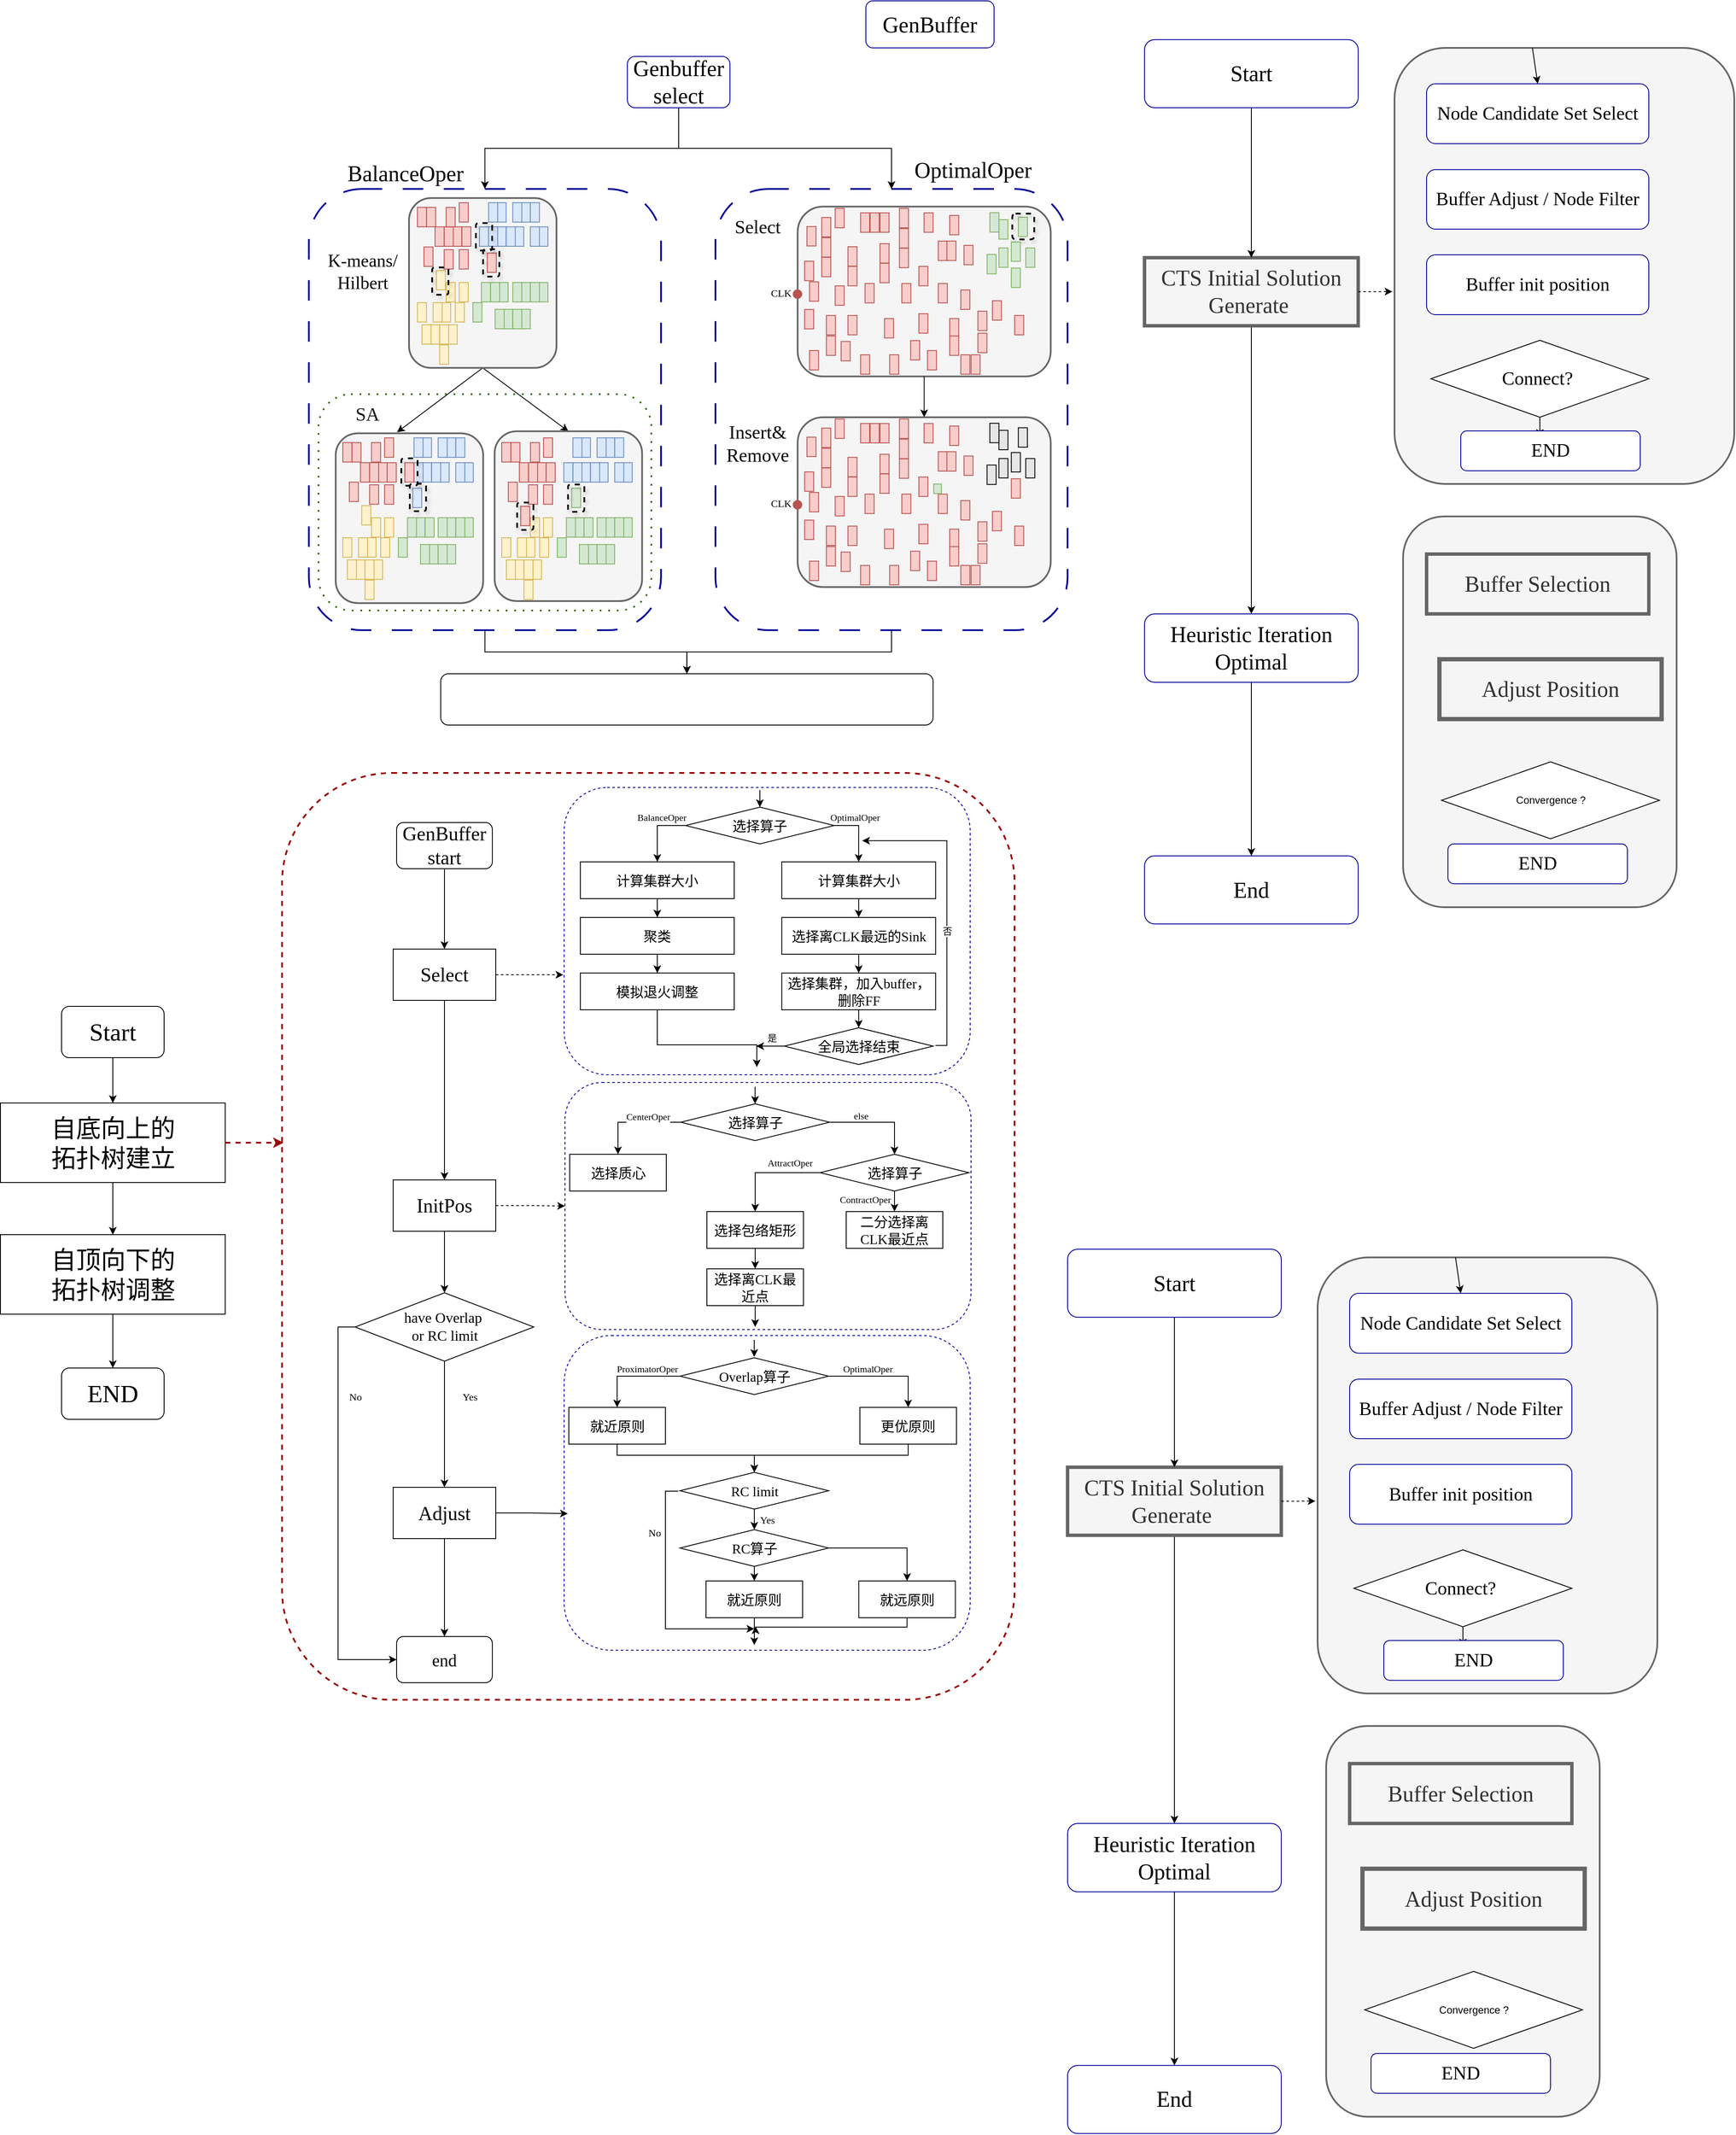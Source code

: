 <mxfile version="25.0.1">
  <diagram name="第 1 页" id="UANgibShaDeFml_Gui4z">
    <mxGraphModel dx="2043" dy="665" grid="1" gridSize="10" guides="1" tooltips="1" connect="1" arrows="1" fold="1" page="1" pageScale="1" pageWidth="827" pageHeight="1169" math="0" shadow="0">
      <root>
        <mxCell id="0" />
        <mxCell id="1" parent="0" />
        <mxCell id="5BIa-sng38gPwcXjgiG4-10" value="" style="rounded=1;whiteSpace=wrap;html=1;fillColor=#f5f5f5;fontColor=#333333;strokeColor=#666666;strokeWidth=2;" vertex="1" parent="1">
          <mxGeometry x="1272.5" y="673" width="320" height="457" as="geometry" />
        </mxCell>
        <mxCell id="5BIa-sng38gPwcXjgiG4-1" value="" style="rounded=1;whiteSpace=wrap;html=1;fillColor=#f5f5f5;fontColor=#333333;strokeColor=#666666;strokeWidth=2;fontSize=22;fontFamily=Times New Roman;" vertex="1" parent="1">
          <mxGeometry x="1262.5" y="125" width="397.5" height="510" as="geometry" />
        </mxCell>
        <mxCell id="YyxFNso_PHiNrbnvG7HJ-1" value="" style="rounded=1;whiteSpace=wrap;html=1;fillColor=none;dashed=1;strokeWidth=2;strokeColor=#990000;fontFamily=宋体;" parent="1" vertex="1">
          <mxGeometry x="-39" y="973" width="857" height="1084" as="geometry" />
        </mxCell>
        <mxCell id="YyxFNso_PHiNrbnvG7HJ-2" value="" style="rounded=1;whiteSpace=wrap;html=1;fillColor=none;dashed=1;strokeColor=#000099;fontFamily=宋体;" parent="1" vertex="1">
          <mxGeometry x="291" y="990" width="475" height="336" as="geometry" />
        </mxCell>
        <mxCell id="YyxFNso_PHiNrbnvG7HJ-3" value="" style="rounded=1;whiteSpace=wrap;html=1;fillColor=none;glass=0;dashed=1;dashPattern=12 12;strokeWidth=2;strokeColor=#000099;fontFamily=Times New Roman;" parent="1" vertex="1">
          <mxGeometry x="468" y="290" width="412" height="516.04" as="geometry" />
        </mxCell>
        <mxCell id="YyxFNso_PHiNrbnvG7HJ-4" style="edgeStyle=orthogonalEdgeStyle;rounded=0;orthogonalLoop=1;jettySize=auto;html=1;exitX=0.5;exitY=1;exitDx=0;exitDy=0;fontFamily=Times New Roman;" parent="1" source="YyxFNso_PHiNrbnvG7HJ-6" target="YyxFNso_PHiNrbnvG7HJ-9" edge="1">
          <mxGeometry relative="1" as="geometry" />
        </mxCell>
        <mxCell id="YyxFNso_PHiNrbnvG7HJ-5" style="edgeStyle=orthogonalEdgeStyle;rounded=0;orthogonalLoop=1;jettySize=auto;html=1;exitX=0.5;exitY=1;exitDx=0;exitDy=0;entryX=0.5;entryY=0;entryDx=0;entryDy=0;fontFamily=Times New Roman;" parent="1" source="YyxFNso_PHiNrbnvG7HJ-6" target="YyxFNso_PHiNrbnvG7HJ-3" edge="1">
          <mxGeometry relative="1" as="geometry" />
        </mxCell>
        <mxCell id="YyxFNso_PHiNrbnvG7HJ-6" value="&lt;font style=&quot;font-size: 26px;&quot;&gt;Genbuffer select&lt;/font&gt;" style="rounded=1;whiteSpace=wrap;html=1;strokeColor=#000099;fontFamily=Times New Roman;" parent="1" vertex="1">
          <mxGeometry x="365" y="135" width="120" height="60" as="geometry" />
        </mxCell>
        <mxCell id="YyxFNso_PHiNrbnvG7HJ-7" value="&lt;font style=&quot;font-size: 26px;&quot;&gt;BalanceOper&lt;/font&gt;" style="text;html=1;align=center;verticalAlign=middle;whiteSpace=wrap;rounded=0;fontFamily=Times New Roman;" parent="1" vertex="1">
          <mxGeometry x="49" y="251" width="113.1" height="42" as="geometry" />
        </mxCell>
        <mxCell id="YyxFNso_PHiNrbnvG7HJ-8" style="edgeStyle=orthogonalEdgeStyle;rounded=0;orthogonalLoop=1;jettySize=auto;html=1;exitX=0.5;exitY=1;exitDx=0;exitDy=0;fontFamily=宋体;" parent="1" source="YyxFNso_PHiNrbnvG7HJ-9" target="YyxFNso_PHiNrbnvG7HJ-174" edge="1">
          <mxGeometry relative="1" as="geometry" />
        </mxCell>
        <mxCell id="YyxFNso_PHiNrbnvG7HJ-9" value="" style="rounded=1;whiteSpace=wrap;html=1;fillColor=none;glass=0;dashed=1;dashPattern=12 12;strokeWidth=2;strokeColor=#000099;fontFamily=Times New Roman;" parent="1" vertex="1">
          <mxGeometry x="-7.66" y="290" width="412" height="516.04" as="geometry" />
        </mxCell>
        <mxCell id="YyxFNso_PHiNrbnvG7HJ-10" value="" style="group;fontFamily=Times New Roman;" parent="1" vertex="1" connectable="0">
          <mxGeometry x="3.68" y="300.673" width="485.31" height="482.327" as="geometry" />
        </mxCell>
        <mxCell id="YyxFNso_PHiNrbnvG7HJ-11" style="rounded=0;orthogonalLoop=1;jettySize=auto;html=1;exitX=1;exitY=0.5;exitDx=0;exitDy=0;entryX=-0.006;entryY=0.584;entryDx=0;entryDy=0;entryPerimeter=0;fontFamily=Times New Roman;" parent="YyxFNso_PHiNrbnvG7HJ-10" source="YyxFNso_PHiNrbnvG7HJ-13" target="YyxFNso_PHiNrbnvG7HJ-117" edge="1">
          <mxGeometry relative="1" as="geometry" />
        </mxCell>
        <mxCell id="YyxFNso_PHiNrbnvG7HJ-12" style="rounded=0;orthogonalLoop=1;jettySize=auto;html=1;exitX=1;exitY=0.5;exitDx=0;exitDy=0;entryX=0;entryY=0.5;entryDx=0;entryDy=0;fontFamily=Times New Roman;" parent="YyxFNso_PHiNrbnvG7HJ-10" source="YyxFNso_PHiNrbnvG7HJ-13" target="YyxFNso_PHiNrbnvG7HJ-65" edge="1">
          <mxGeometry relative="1" as="geometry" />
        </mxCell>
        <mxCell id="YyxFNso_PHiNrbnvG7HJ-13" value="" style="rounded=1;whiteSpace=wrap;html=1;fillColor=#f5f5f5;strokeWidth=2;fontColor=#333333;strokeColor=#666666;rotation=90;container=0;fontFamily=Times New Roman;" parent="YyxFNso_PHiNrbnvG7HJ-10" vertex="1">
          <mxGeometry x="92.808" y="13.013" width="198.582" height="172.555" as="geometry" />
        </mxCell>
        <mxCell id="YyxFNso_PHiNrbnvG7HJ-14" value="" style="rounded=0;whiteSpace=wrap;html=1;fillColor=#d5e8d4;strokeColor=#82b366;container=0;rotation=90;fontFamily=Times New Roman;" parent="YyxFNso_PHiNrbnvG7HJ-10" vertex="1">
          <mxGeometry x="251.674" y="104.781" width="22.73" height="10.609" as="geometry" />
        </mxCell>
        <mxCell id="YyxFNso_PHiNrbnvG7HJ-15" value="" style="rounded=0;whiteSpace=wrap;html=1;fillColor=#d5e8d4;strokeColor=#82b366;container=0;rotation=90;fontFamily=Times New Roman;" parent="YyxFNso_PHiNrbnvG7HJ-10" vertex="1">
          <mxGeometry x="241.745" y="104.781" width="22.73" height="10.609" as="geometry" />
        </mxCell>
        <mxCell id="YyxFNso_PHiNrbnvG7HJ-16" value="" style="rounded=0;whiteSpace=wrap;html=1;fillColor=#d5e8d4;strokeColor=#82b366;container=0;rotation=90;fontFamily=Times New Roman;" parent="YyxFNso_PHiNrbnvG7HJ-10" vertex="1">
          <mxGeometry x="231.052" y="104.781" width="22.73" height="10.609" as="geometry" />
        </mxCell>
        <mxCell id="YyxFNso_PHiNrbnvG7HJ-17" value="" style="rounded=0;whiteSpace=wrap;html=1;fillColor=#d5e8d4;strokeColor=#82b366;container=0;rotation=90;fontFamily=Times New Roman;" parent="YyxFNso_PHiNrbnvG7HJ-10" vertex="1">
          <mxGeometry x="221.123" y="104.781" width="22.73" height="10.609" as="geometry" />
        </mxCell>
        <mxCell id="YyxFNso_PHiNrbnvG7HJ-18" value="" style="rounded=0;whiteSpace=wrap;html=1;fillColor=#d5e8d4;strokeColor=#82b366;container=0;rotation=90;fontFamily=Times New Roman;" parent="YyxFNso_PHiNrbnvG7HJ-10" vertex="1">
          <mxGeometry x="205.083" y="104.781" width="22.73" height="10.609" as="geometry" />
        </mxCell>
        <mxCell id="YyxFNso_PHiNrbnvG7HJ-19" value="" style="rounded=0;whiteSpace=wrap;html=1;fillColor=#d5e8d4;strokeColor=#82b366;container=0;rotation=90;fontFamily=Times New Roman;" parent="YyxFNso_PHiNrbnvG7HJ-10" vertex="1">
          <mxGeometry x="195.154" y="104.781" width="22.73" height="10.609" as="geometry" />
        </mxCell>
        <mxCell id="YyxFNso_PHiNrbnvG7HJ-20" value="" style="rounded=0;whiteSpace=wrap;html=1;fillColor=#d5e8d4;strokeColor=#82b366;container=0;rotation=90;fontFamily=Times New Roman;" parent="YyxFNso_PHiNrbnvG7HJ-10" vertex="1">
          <mxGeometry x="184.461" y="104.781" width="22.73" height="10.609" as="geometry" />
        </mxCell>
        <mxCell id="YyxFNso_PHiNrbnvG7HJ-21" value="" style="rounded=0;whiteSpace=wrap;html=1;fillColor=#d5e8d4;strokeColor=#82b366;container=0;rotation=90;fontFamily=Times New Roman;" parent="YyxFNso_PHiNrbnvG7HJ-10" vertex="1">
          <mxGeometry x="231.052" y="136.155" width="22.73" height="10.609" as="geometry" />
        </mxCell>
        <mxCell id="YyxFNso_PHiNrbnvG7HJ-22" value="" style="rounded=0;whiteSpace=wrap;html=1;fillColor=#d5e8d4;strokeColor=#82b366;container=0;rotation=90;fontFamily=Times New Roman;" parent="YyxFNso_PHiNrbnvG7HJ-10" vertex="1">
          <mxGeometry x="221.123" y="136.155" width="22.73" height="10.609" as="geometry" />
        </mxCell>
        <mxCell id="YyxFNso_PHiNrbnvG7HJ-23" value="" style="rounded=0;whiteSpace=wrap;html=1;fillColor=#d5e8d4;strokeColor=#82b366;container=0;rotation=90;fontFamily=Times New Roman;" parent="YyxFNso_PHiNrbnvG7HJ-10" vertex="1">
          <mxGeometry x="210.43" y="136.155" width="22.73" height="10.609" as="geometry" />
        </mxCell>
        <mxCell id="YyxFNso_PHiNrbnvG7HJ-24" value="" style="rounded=0;whiteSpace=wrap;html=1;fillColor=#f8cecc;strokeColor=#b85450;container=0;rotation=90;fontFamily=Times New Roman;" parent="YyxFNso_PHiNrbnvG7HJ-10" vertex="1">
          <mxGeometry x="191.335" y="70.27" width="22.73" height="10.609" as="geometry" />
        </mxCell>
        <mxCell id="YyxFNso_PHiNrbnvG7HJ-25" value="" style="rounded=0;whiteSpace=wrap;html=1;fillColor=#f8cecc;strokeColor=#b85450;container=0;rotation=90;fontFamily=Times New Roman;" parent="YyxFNso_PHiNrbnvG7HJ-10" vertex="1">
          <mxGeometry x="161.548" y="39.681" width="22.73" height="10.609" as="geometry" />
        </mxCell>
        <mxCell id="YyxFNso_PHiNrbnvG7HJ-26" value="" style="rounded=0;whiteSpace=wrap;html=1;fillColor=#f8cecc;strokeColor=#b85450;container=0;rotation=90;fontFamily=Times New Roman;" parent="YyxFNso_PHiNrbnvG7HJ-10" vertex="1">
          <mxGeometry x="150.855" y="39.681" width="22.73" height="10.609" as="geometry" />
        </mxCell>
        <mxCell id="YyxFNso_PHiNrbnvG7HJ-27" value="" style="rounded=0;whiteSpace=wrap;html=1;fillColor=#f8cecc;strokeColor=#b85450;container=0;rotation=90;fontFamily=Times New Roman;" parent="YyxFNso_PHiNrbnvG7HJ-10" vertex="1">
          <mxGeometry x="140.926" y="39.681" width="22.73" height="10.609" as="geometry" />
        </mxCell>
        <mxCell id="YyxFNso_PHiNrbnvG7HJ-28" value="" style="rounded=0;whiteSpace=wrap;html=1;fillColor=#f8cecc;strokeColor=#b85450;container=0;rotation=90;fontFamily=Times New Roman;" parent="YyxFNso_PHiNrbnvG7HJ-10" vertex="1">
          <mxGeometry x="130.233" y="39.681" width="22.73" height="10.609" as="geometry" />
        </mxCell>
        <mxCell id="YyxFNso_PHiNrbnvG7HJ-29" value="" style="rounded=0;whiteSpace=wrap;html=1;fillColor=#f8cecc;strokeColor=#b85450;container=0;rotation=90;fontFamily=Times New Roman;" parent="YyxFNso_PHiNrbnvG7HJ-10" vertex="1">
          <mxGeometry x="143.217" y="16.935" width="22.73" height="10.609" as="geometry" />
        </mxCell>
        <mxCell id="YyxFNso_PHiNrbnvG7HJ-30" value="" style="rounded=0;whiteSpace=wrap;html=1;fillColor=#f8cecc;strokeColor=#b85450;container=0;rotation=90;fontFamily=Times New Roman;" parent="YyxFNso_PHiNrbnvG7HJ-10" vertex="1">
          <mxGeometry x="120.304" y="16.935" width="22.73" height="10.609" as="geometry" />
        </mxCell>
        <mxCell id="YyxFNso_PHiNrbnvG7HJ-31" value="" style="rounded=0;whiteSpace=wrap;html=1;fillColor=#f8cecc;strokeColor=#b85450;container=0;rotation=90;fontFamily=Times New Roman;" parent="YyxFNso_PHiNrbnvG7HJ-10" vertex="1">
          <mxGeometry x="117.249" y="63.211" width="22.73" height="10.609" as="geometry" />
        </mxCell>
        <mxCell id="YyxFNso_PHiNrbnvG7HJ-32" value="" style="rounded=0;whiteSpace=wrap;html=1;fillColor=#f8cecc;strokeColor=#b85450;container=0;rotation=90;fontFamily=Times New Roman;" parent="YyxFNso_PHiNrbnvG7HJ-10" vertex="1">
          <mxGeometry x="140.926" y="66.349" width="22.73" height="10.609" as="geometry" />
        </mxCell>
        <mxCell id="YyxFNso_PHiNrbnvG7HJ-33" value="" style="rounded=0;whiteSpace=wrap;html=1;fillColor=#f8cecc;strokeColor=#b85450;container=0;rotation=90;fontFamily=Times New Roman;" parent="YyxFNso_PHiNrbnvG7HJ-10" vertex="1">
          <mxGeometry x="158.493" y="66.349" width="22.73" height="10.609" as="geometry" />
        </mxCell>
        <mxCell id="YyxFNso_PHiNrbnvG7HJ-34" value="" style="rounded=0;whiteSpace=wrap;html=1;fillColor=#fff2cc;strokeColor=#d6b656;container=0;rotation=90;fontFamily=Times New Roman;" parent="YyxFNso_PHiNrbnvG7HJ-10" vertex="1">
          <mxGeometry x="143.217" y="104.781" width="22.73" height="10.609" as="geometry" />
        </mxCell>
        <mxCell id="YyxFNso_PHiNrbnvG7HJ-35" value="" style="rounded=0;whiteSpace=wrap;html=1;fillColor=#fff2cc;strokeColor=#d6b656;container=0;rotation=90;fontFamily=Times New Roman;" parent="YyxFNso_PHiNrbnvG7HJ-10" vertex="1">
          <mxGeometry x="131.761" y="90.663" width="22.73" height="10.609" as="geometry" />
        </mxCell>
        <mxCell id="YyxFNso_PHiNrbnvG7HJ-36" value="" style="rounded=0;whiteSpace=wrap;html=1;fillColor=#fff2cc;strokeColor=#d6b656;container=0;rotation=90;fontFamily=Times New Roman;" parent="YyxFNso_PHiNrbnvG7HJ-10" vertex="1">
          <mxGeometry x="153.91" y="128.312" width="22.73" height="10.609" as="geometry" />
        </mxCell>
        <mxCell id="YyxFNso_PHiNrbnvG7HJ-37" value="" style="rounded=0;whiteSpace=wrap;html=1;fillColor=#d5e8d4;strokeColor=#82b366;container=0;rotation=90;fontFamily=Times New Roman;" parent="YyxFNso_PHiNrbnvG7HJ-10" vertex="1">
          <mxGeometry x="200.501" y="136.155" width="22.73" height="10.609" as="geometry" />
        </mxCell>
        <mxCell id="YyxFNso_PHiNrbnvG7HJ-38" value="" style="rounded=0;whiteSpace=wrap;html=1;fillColor=#fff2cc;strokeColor=#d6b656;container=0;rotation=90;fontFamily=Times New Roman;" parent="YyxFNso_PHiNrbnvG7HJ-10" vertex="1">
          <mxGeometry x="137.871" y="128.312" width="22.73" height="10.609" as="geometry" />
        </mxCell>
        <mxCell id="YyxFNso_PHiNrbnvG7HJ-39" value="" style="rounded=0;whiteSpace=wrap;html=1;fillColor=#f8cecc;strokeColor=#b85450;container=0;rotation=90;fontFamily=Times New Roman;" parent="YyxFNso_PHiNrbnvG7HJ-10" vertex="1">
          <mxGeometry x="158.493" y="11.445" width="22.73" height="10.609" as="geometry" />
        </mxCell>
        <mxCell id="YyxFNso_PHiNrbnvG7HJ-40" value="" style="rounded=0;whiteSpace=wrap;html=1;fillColor=#f8cecc;strokeColor=#b85450;container=0;rotation=90;fontFamily=Times New Roman;" parent="YyxFNso_PHiNrbnvG7HJ-10" vertex="1">
          <mxGeometry x="109.611" y="16.935" width="22.73" height="10.609" as="geometry" />
        </mxCell>
        <mxCell id="YyxFNso_PHiNrbnvG7HJ-41" value="" style="rounded=0;whiteSpace=wrap;html=1;fillColor=#fff2cc;strokeColor=#d6b656;container=0;rotation=90;fontFamily=Times New Roman;" parent="YyxFNso_PHiNrbnvG7HJ-10" vertex="1">
          <mxGeometry x="158.493" y="104.781" width="22.73" height="10.609" as="geometry" />
        </mxCell>
        <mxCell id="YyxFNso_PHiNrbnvG7HJ-42" value="" style="rounded=0;whiteSpace=wrap;html=1;fillColor=#d5e8d4;strokeColor=#82b366;container=0;rotation=90;fontFamily=Times New Roman;" parent="YyxFNso_PHiNrbnvG7HJ-10" vertex="1">
          <mxGeometry x="174.532" y="128.312" width="22.73" height="10.609" as="geometry" />
        </mxCell>
        <mxCell id="YyxFNso_PHiNrbnvG7HJ-43" value="" style="rounded=0;whiteSpace=wrap;html=1;fillColor=#fff2cc;strokeColor=#d6b656;container=0;rotation=90;fontFamily=Times New Roman;" parent="YyxFNso_PHiNrbnvG7HJ-10" vertex="1">
          <mxGeometry x="127.942" y="128.312" width="22.73" height="10.609" as="geometry" />
        </mxCell>
        <mxCell id="YyxFNso_PHiNrbnvG7HJ-44" value="&lt;span style=&quot;color: rgba(0, 0, 0, 0); font-size: 0px; text-align: start; text-wrap: nowrap;&quot;&gt;%3CmxGraphModel%3E%3Croot%3E%3CmxCell%20id%3D%220%22%2F%3E%3CmxCell%20id%3D%221%22%20parent%3D%220%22%2F%3E%3CmxCell%20id%3D%222%22%20value%3D%22%22%20style%3D%22rounded%3D0%3BwhiteSpace%3Dwrap%3Bhtml%3D1%3BfillColor%3D%23dae8fc%3BstrokeColor%3D%236c8ebf%3B%22%20vertex%3D%221%22%20parent%3D%221%22%3E%3CmxGeometry%20x%3D%22610%22%20y%3D%22480%22%20width%3D%2290%22%20height%3D%2240%22%20as%3D%22geometry%22%2F%3E%3C%2FmxCell%3E%3C%2Froot%3E%3C%2FmxGraphModel%3E&lt;/span&gt;" style="rounded=0;whiteSpace=wrap;html=1;fillColor=#fff2cc;strokeColor=#d6b656;container=0;rotation=90;fontFamily=Times New Roman;" parent="YyxFNso_PHiNrbnvG7HJ-10" vertex="1">
          <mxGeometry x="145.509" y="154.195" width="22.73" height="10.609" as="geometry" />
        </mxCell>
        <mxCell id="YyxFNso_PHiNrbnvG7HJ-45" value="&lt;span style=&quot;color: rgba(0, 0, 0, 0); font-size: 0px; text-align: start; text-wrap: nowrap;&quot;&gt;%3CmxGraphModel%3E%3Croot%3E%3CmxCell%20id%3D%220%22%2F%3E%3CmxCell%20id%3D%221%22%20parent%3D%220%22%2F%3E%3CmxCell%20id%3D%222%22%20value%3D%22%22%20style%3D%22rounded%3D0%3BwhiteSpace%3Dwrap%3Bhtml%3D1%3BfillColor%3D%23dae8fc%3BstrokeColor%3D%236c8ebf%3B%22%20vertex%3D%221%22%20parent%3D%221%22%3E%3CmxGeometry%20x%3D%22610%22%20y%3D%22480%22%20width%3D%2290%22%20height%3D%2240%22%20as%3D%22geometry%22%2F%3E%3C%2FmxCell%3E%3C%2Froot%3E%3C%2FmxGraphModel%3E&lt;/span&gt;" style="rounded=0;whiteSpace=wrap;html=1;fillColor=#fff2cc;strokeColor=#d6b656;container=0;rotation=90;fontFamily=Times New Roman;" parent="YyxFNso_PHiNrbnvG7HJ-10" vertex="1">
          <mxGeometry x="135.58" y="154.195" width="22.73" height="10.609" as="geometry" />
        </mxCell>
        <mxCell id="YyxFNso_PHiNrbnvG7HJ-46" value="&lt;span style=&quot;color: rgba(0, 0, 0, 0); font-size: 0px; text-align: start; text-wrap: nowrap;&quot;&gt;%3CmxGraphModel%3E%3Croot%3E%3CmxCell%20id%3D%220%22%2F%3E%3CmxCell%20id%3D%221%22%20parent%3D%220%22%2F%3E%3CmxCell%20id%3D%222%22%20value%3D%22%22%20style%3D%22rounded%3D0%3BwhiteSpace%3Dwrap%3Bhtml%3D1%3BfillColor%3D%23dae8fc%3BstrokeColor%3D%236c8ebf%3B%22%20vertex%3D%221%22%20parent%3D%221%22%3E%3CmxGeometry%20x%3D%22610%22%20y%3D%22480%22%20width%3D%2290%22%20height%3D%2240%22%20as%3D%22geometry%22%2F%3E%3C%2FmxCell%3E%3C%2Froot%3E%3C%2FmxGraphModel%3E&lt;/span&gt;" style="rounded=0;whiteSpace=wrap;html=1;fillColor=#fff2cc;strokeColor=#d6b656;container=0;rotation=90;fontFamily=Times New Roman;" parent="YyxFNso_PHiNrbnvG7HJ-10" vertex="1">
          <mxGeometry x="124.887" y="154.195" width="22.73" height="10.609" as="geometry" />
        </mxCell>
        <mxCell id="YyxFNso_PHiNrbnvG7HJ-47" value="&lt;span style=&quot;color: rgba(0, 0, 0, 0); font-size: 0px; text-align: start; text-wrap: nowrap;&quot;&gt;%3CmxGraphModel%3E%3Croot%3E%3CmxCell%20id%3D%220%22%2F%3E%3CmxCell%20id%3D%221%22%20parent%3D%220%22%2F%3E%3CmxCell%20id%3D%222%22%20value%3D%22%22%20style%3D%22rounded%3D0%3BwhiteSpace%3Dwrap%3Bhtml%3D1%3BfillColor%3D%23dae8fc%3BstrokeColor%3D%236c8ebf%3B%22%20vertex%3D%221%22%20parent%3D%221%22%3E%3CmxGeometry%20x%3D%22610%22%20y%3D%22480%22%20width%3D%2290%22%20height%3D%2240%22%20as%3D%22geometry%22%2F%3E%3C%2FmxCell%3E%3C%2Froot%3E%3C%2FmxGraphModel%3E&lt;/span&gt;" style="rounded=0;whiteSpace=wrap;html=1;fillColor=#fff2cc;strokeColor=#d6b656;container=0;rotation=90;fontFamily=Times New Roman;" parent="YyxFNso_PHiNrbnvG7HJ-10" vertex="1">
          <mxGeometry x="114.958" y="154.195" width="22.73" height="10.609" as="geometry" />
        </mxCell>
        <mxCell id="YyxFNso_PHiNrbnvG7HJ-48" value="&lt;span style=&quot;color: rgba(0, 0, 0, 0); font-size: 0px; text-align: start; text-wrap: nowrap;&quot;&gt;%3CmxGraphModel%3E%3Croot%3E%3CmxCell%20id%3D%220%22%2F%3E%3CmxCell%20id%3D%221%22%20parent%3D%220%22%2F%3E%3CmxCell%20id%3D%222%22%20value%3D%22%22%20style%3D%22rounded%3D0%3BwhiteSpace%3Dwrap%3Bhtml%3D1%3BfillColor%3D%23dae8fc%3BstrokeColor%3D%236c8ebf%3B%22%20vertex%3D%221%22%20parent%3D%221%22%3E%3CmxGeometry%20x%3D%22610%22%20y%3D%22480%22%20width%3D%2290%22%20height%3D%2240%22%20as%3D%22geometry%22%2F%3E%3C%2FmxCell%3E%3C%2Froot%3E%3C%2FmxGraphModel%3E&lt;/span&gt;" style="rounded=0;whiteSpace=wrap;html=1;fillColor=#fff2cc;strokeColor=#d6b656;container=0;rotation=90;fontFamily=Times New Roman;" parent="YyxFNso_PHiNrbnvG7HJ-10" vertex="1">
          <mxGeometry x="109.611" y="128.312" width="22.73" height="10.609" as="geometry" />
        </mxCell>
        <mxCell id="YyxFNso_PHiNrbnvG7HJ-49" value="&lt;span style=&quot;color: rgba(0, 0, 0, 0); font-size: 0px; text-align: start; text-wrap: nowrap;&quot;&gt;%3CmxGraphModel%3E%3Croot%3E%3CmxCell%20id%3D%220%22%2F%3E%3CmxCell%20id%3D%221%22%20parent%3D%220%22%2F%3E%3CmxCell%20id%3D%222%22%20value%3D%22%22%20style%3D%22rounded%3D0%3BwhiteSpace%3Dwrap%3Bhtml%3D1%3BfillColor%3D%23dae8fc%3BstrokeColor%3D%236c8ebf%3B%22%20vertex%3D%221%22%20parent%3D%221%22%3E%3CmxGeometry%20x%3D%22610%22%20y%3D%22480%22%20width%3D%2290%22%20height%3D%2240%22%20as%3D%22geometry%22%2F%3E%3C%2FmxCell%3E%3C%2Froot%3E%3C%2FmxGraphModel%3E&lt;/span&gt;" style="rounded=0;whiteSpace=wrap;html=1;fillColor=#fff2cc;strokeColor=#d6b656;container=0;rotation=90;fontFamily=Times New Roman;" parent="YyxFNso_PHiNrbnvG7HJ-10" vertex="1">
          <mxGeometry x="135.58" y="177.725" width="22.73" height="10.609" as="geometry" />
        </mxCell>
        <mxCell id="YyxFNso_PHiNrbnvG7HJ-50" value="" style="rounded=0;whiteSpace=wrap;html=1;fillColor=#dae8fc;strokeColor=#6c8ebf;container=0;rotation=90;fontFamily=Times New Roman;" parent="YyxFNso_PHiNrbnvG7HJ-10" vertex="1">
          <mxGeometry x="241.745" y="11.445" width="22.73" height="10.609" as="geometry" />
        </mxCell>
        <mxCell id="YyxFNso_PHiNrbnvG7HJ-51" value="" style="rounded=0;whiteSpace=wrap;html=1;fillColor=#dae8fc;strokeColor=#6c8ebf;container=0;rotation=90;fontFamily=Times New Roman;" parent="YyxFNso_PHiNrbnvG7HJ-10" vertex="1">
          <mxGeometry x="231.052" y="11.445" width="22.73" height="10.609" as="geometry" />
        </mxCell>
        <mxCell id="YyxFNso_PHiNrbnvG7HJ-52" value="" style="rounded=0;whiteSpace=wrap;html=1;fillColor=#dae8fc;strokeColor=#6c8ebf;container=0;rotation=90;fontFamily=Times New Roman;" parent="YyxFNso_PHiNrbnvG7HJ-10" vertex="1">
          <mxGeometry x="251.674" y="39.681" width="22.73" height="10.609" as="geometry" />
        </mxCell>
        <mxCell id="YyxFNso_PHiNrbnvG7HJ-53" value="" style="rounded=0;whiteSpace=wrap;html=1;fillColor=#dae8fc;strokeColor=#6c8ebf;container=0;rotation=90;fontFamily=Times New Roman;" parent="YyxFNso_PHiNrbnvG7HJ-10" vertex="1">
          <mxGeometry x="241.745" y="39.681" width="22.73" height="10.609" as="geometry" />
        </mxCell>
        <mxCell id="YyxFNso_PHiNrbnvG7HJ-54" value="" style="rounded=0;whiteSpace=wrap;html=1;fillColor=#dae8fc;strokeColor=#6c8ebf;container=0;rotation=90;fontFamily=Times New Roman;" parent="YyxFNso_PHiNrbnvG7HJ-10" vertex="1">
          <mxGeometry x="221.123" y="11.445" width="22.73" height="10.609" as="geometry" />
        </mxCell>
        <mxCell id="YyxFNso_PHiNrbnvG7HJ-55" value="" style="rounded=0;whiteSpace=wrap;html=1;fillColor=#dae8fc;strokeColor=#6c8ebf;container=0;rotation=90;fontFamily=Times New Roman;" parent="YyxFNso_PHiNrbnvG7HJ-10" vertex="1">
          <mxGeometry x="223.414" y="39.681" width="22.73" height="10.609" as="geometry" />
        </mxCell>
        <mxCell id="YyxFNso_PHiNrbnvG7HJ-56" value="" style="rounded=0;whiteSpace=wrap;html=1;fillColor=#dae8fc;strokeColor=#6c8ebf;container=0;rotation=90;fontFamily=Times New Roman;" parent="YyxFNso_PHiNrbnvG7HJ-10" vertex="1">
          <mxGeometry x="202.792" y="39.681" width="22.73" height="10.609" as="geometry" />
        </mxCell>
        <mxCell id="YyxFNso_PHiNrbnvG7HJ-57" value="" style="rounded=0;whiteSpace=wrap;html=1;fillColor=#dae8fc;strokeColor=#6c8ebf;container=0;rotation=90;fontFamily=Times New Roman;" parent="YyxFNso_PHiNrbnvG7HJ-10" vertex="1">
          <mxGeometry x="192.863" y="39.681" width="22.73" height="10.609" as="geometry" />
        </mxCell>
        <mxCell id="YyxFNso_PHiNrbnvG7HJ-58" value="" style="rounded=0;whiteSpace=wrap;html=1;fillColor=#dae8fc;strokeColor=#6c8ebf;container=0;rotation=90;fontFamily=Times New Roman;" parent="YyxFNso_PHiNrbnvG7HJ-10" vertex="1">
          <mxGeometry x="202.792" y="11.445" width="22.73" height="10.609" as="geometry" />
        </mxCell>
        <mxCell id="YyxFNso_PHiNrbnvG7HJ-59" value="" style="rounded=0;whiteSpace=wrap;html=1;fillColor=#dae8fc;strokeColor=#6c8ebf;container=0;rotation=90;fontFamily=Times New Roman;" parent="YyxFNso_PHiNrbnvG7HJ-10" vertex="1">
          <mxGeometry x="213.485" y="39.681" width="22.73" height="10.609" as="geometry" />
        </mxCell>
        <mxCell id="YyxFNso_PHiNrbnvG7HJ-60" value="" style="rounded=0;whiteSpace=wrap;html=1;fillColor=#dae8fc;strokeColor=#6c8ebf;container=0;rotation=90;fontFamily=Times New Roman;" parent="YyxFNso_PHiNrbnvG7HJ-10" vertex="1">
          <mxGeometry x="182.17" y="39.681" width="22.73" height="10.609" as="geometry" />
        </mxCell>
        <mxCell id="YyxFNso_PHiNrbnvG7HJ-61" value="" style="rounded=0;whiteSpace=wrap;html=1;fillColor=#dae8fc;strokeColor=#6c8ebf;container=0;rotation=90;fontFamily=Times New Roman;" parent="YyxFNso_PHiNrbnvG7HJ-10" vertex="1">
          <mxGeometry x="192.863" y="11.445" width="22.73" height="10.609" as="geometry" />
        </mxCell>
        <mxCell id="YyxFNso_PHiNrbnvG7HJ-62" value="" style="rounded=1;whiteSpace=wrap;html=1;fillColor=none;strokeWidth=2;glass=0;shadow=1;dashed=1;rotation=90;container=0;fontFamily=Times New Roman;" parent="YyxFNso_PHiNrbnvG7HJ-10" vertex="1">
          <mxGeometry x="185.989" y="66.349" width="32.04" height="19.02" as="geometry" />
        </mxCell>
        <mxCell id="YyxFNso_PHiNrbnvG7HJ-63" value="" style="rounded=1;whiteSpace=wrap;html=1;fillColor=none;strokeWidth=2;glass=0;shadow=1;dashed=1;rotation=90;container=0;fontFamily=Times New Roman;" parent="YyxFNso_PHiNrbnvG7HJ-10" vertex="1">
          <mxGeometry x="126.414" y="87.526" width="32.04" height="19.02" as="geometry" />
        </mxCell>
        <mxCell id="YyxFNso_PHiNrbnvG7HJ-64" value="" style="rounded=1;whiteSpace=wrap;html=1;fillColor=none;strokeWidth=2;glass=0;shadow=1;dashed=1;rotation=90;container=0;fontFamily=Times New Roman;" parent="YyxFNso_PHiNrbnvG7HJ-10" vertex="1">
          <mxGeometry x="177.587" y="35.759" width="32.04" height="19.02" as="geometry" />
        </mxCell>
        <mxCell id="YyxFNso_PHiNrbnvG7HJ-65" value="" style="rounded=1;whiteSpace=wrap;html=1;fillColor=#f5f5f5;fontColor=#333333;strokeColor=#666666;strokeWidth=2;rotation=90;container=0;fontFamily=Times New Roman;" parent="YyxFNso_PHiNrbnvG7HJ-10" vertex="1">
          <mxGeometry x="192.989" y="285.731" width="198.582" height="172.555" as="geometry" />
        </mxCell>
        <mxCell id="YyxFNso_PHiNrbnvG7HJ-66" value="" style="rounded=0;whiteSpace=wrap;html=1;fillColor=#d5e8d4;strokeColor=#82b366;container=0;rotation=90;fontFamily=Times New Roman;" parent="YyxFNso_PHiNrbnvG7HJ-10" vertex="1">
          <mxGeometry x="350.327" y="379.852" width="22.73" height="10.609" as="geometry" />
        </mxCell>
        <mxCell id="YyxFNso_PHiNrbnvG7HJ-67" value="" style="rounded=0;whiteSpace=wrap;html=1;fillColor=#d5e8d4;strokeColor=#82b366;container=0;rotation=90;fontFamily=Times New Roman;" parent="YyxFNso_PHiNrbnvG7HJ-10" vertex="1">
          <mxGeometry x="340.398" y="379.852" width="22.73" height="10.609" as="geometry" />
        </mxCell>
        <mxCell id="YyxFNso_PHiNrbnvG7HJ-68" value="" style="rounded=0;whiteSpace=wrap;html=1;fillColor=#d5e8d4;strokeColor=#82b366;container=0;rotation=90;fontFamily=Times New Roman;" parent="YyxFNso_PHiNrbnvG7HJ-10" vertex="1">
          <mxGeometry x="329.705" y="379.852" width="22.73" height="10.609" as="geometry" />
        </mxCell>
        <mxCell id="YyxFNso_PHiNrbnvG7HJ-69" value="" style="rounded=0;whiteSpace=wrap;html=1;fillColor=#d5e8d4;strokeColor=#82b366;container=0;rotation=90;fontFamily=Times New Roman;" parent="YyxFNso_PHiNrbnvG7HJ-10" vertex="1">
          <mxGeometry x="319.776" y="379.852" width="22.73" height="10.609" as="geometry" />
        </mxCell>
        <mxCell id="YyxFNso_PHiNrbnvG7HJ-70" value="" style="rounded=0;whiteSpace=wrap;html=1;fillColor=#d5e8d4;strokeColor=#82b366;container=0;rotation=90;fontFamily=Times New Roman;" parent="YyxFNso_PHiNrbnvG7HJ-10" vertex="1">
          <mxGeometry x="304.5" y="379.852" width="22.73" height="10.609" as="geometry" />
        </mxCell>
        <mxCell id="YyxFNso_PHiNrbnvG7HJ-71" value="" style="rounded=0;whiteSpace=wrap;html=1;fillColor=#d5e8d4;strokeColor=#82b366;container=0;rotation=90;fontFamily=Times New Roman;" parent="YyxFNso_PHiNrbnvG7HJ-10" vertex="1">
          <mxGeometry x="293.807" y="379.852" width="22.73" height="10.609" as="geometry" />
        </mxCell>
        <mxCell id="YyxFNso_PHiNrbnvG7HJ-72" value="" style="rounded=0;whiteSpace=wrap;html=1;fillColor=#d5e8d4;strokeColor=#82b366;container=0;rotation=90;fontFamily=Times New Roman;" parent="YyxFNso_PHiNrbnvG7HJ-10" vertex="1">
          <mxGeometry x="283.878" y="379.852" width="22.73" height="10.609" as="geometry" />
        </mxCell>
        <mxCell id="YyxFNso_PHiNrbnvG7HJ-73" value="" style="rounded=0;whiteSpace=wrap;html=1;fillColor=#d5e8d4;strokeColor=#82b366;container=0;rotation=90;fontFamily=Times New Roman;" parent="YyxFNso_PHiNrbnvG7HJ-10" vertex="1">
          <mxGeometry x="329.705" y="411.226" width="22.73" height="10.609" as="geometry" />
        </mxCell>
        <mxCell id="YyxFNso_PHiNrbnvG7HJ-74" value="" style="rounded=0;whiteSpace=wrap;html=1;fillColor=#d5e8d4;strokeColor=#82b366;container=0;rotation=90;fontFamily=Times New Roman;" parent="YyxFNso_PHiNrbnvG7HJ-10" vertex="1">
          <mxGeometry x="319.776" y="411.226" width="22.73" height="10.609" as="geometry" />
        </mxCell>
        <mxCell id="YyxFNso_PHiNrbnvG7HJ-75" value="" style="rounded=0;whiteSpace=wrap;html=1;fillColor=#d5e8d4;strokeColor=#82b366;container=0;rotation=90;fontFamily=Times New Roman;" parent="YyxFNso_PHiNrbnvG7HJ-10" vertex="1">
          <mxGeometry x="309.083" y="411.226" width="22.73" height="10.609" as="geometry" />
        </mxCell>
        <mxCell id="YyxFNso_PHiNrbnvG7HJ-76" value="" style="rounded=0;whiteSpace=wrap;html=1;fillColor=#d5e8d4;strokeColor=#82b366;container=0;rotation=90;fontFamily=Times New Roman;" parent="YyxFNso_PHiNrbnvG7HJ-10" vertex="1">
          <mxGeometry x="289.989" y="345.341" width="22.73" height="10.609" as="geometry" />
        </mxCell>
        <mxCell id="YyxFNso_PHiNrbnvG7HJ-77" value="" style="rounded=0;whiteSpace=wrap;html=1;fillColor=#f8cecc;strokeColor=#b85450;container=0;rotation=90;fontFamily=Times New Roman;" parent="YyxFNso_PHiNrbnvG7HJ-10" vertex="1">
          <mxGeometry x="260.201" y="315.536" width="22.73" height="10.609" as="geometry" />
        </mxCell>
        <mxCell id="YyxFNso_PHiNrbnvG7HJ-78" value="" style="rounded=0;whiteSpace=wrap;html=1;fillColor=#f8cecc;strokeColor=#b85450;container=0;rotation=90;fontFamily=Times New Roman;" parent="YyxFNso_PHiNrbnvG7HJ-10" vertex="1">
          <mxGeometry x="249.508" y="315.536" width="22.73" height="10.609" as="geometry" />
        </mxCell>
        <mxCell id="YyxFNso_PHiNrbnvG7HJ-79" value="" style="rounded=0;whiteSpace=wrap;html=1;fillColor=#f8cecc;strokeColor=#b85450;container=0;rotation=90;fontFamily=Times New Roman;" parent="YyxFNso_PHiNrbnvG7HJ-10" vertex="1">
          <mxGeometry x="239.579" y="315.536" width="22.73" height="10.609" as="geometry" />
        </mxCell>
        <mxCell id="YyxFNso_PHiNrbnvG7HJ-80" value="" style="rounded=0;whiteSpace=wrap;html=1;fillColor=#f8cecc;strokeColor=#b85450;container=0;rotation=90;fontFamily=Times New Roman;" parent="YyxFNso_PHiNrbnvG7HJ-10" vertex="1">
          <mxGeometry x="228.886" y="315.536" width="22.73" height="10.609" as="geometry" />
        </mxCell>
        <mxCell id="YyxFNso_PHiNrbnvG7HJ-81" value="" style="rounded=0;whiteSpace=wrap;html=1;fillColor=#f8cecc;strokeColor=#b85450;container=0;rotation=90;fontFamily=Times New Roman;" parent="YyxFNso_PHiNrbnvG7HJ-10" vertex="1">
          <mxGeometry x="241.871" y="292.006" width="22.73" height="10.609" as="geometry" />
        </mxCell>
        <mxCell id="YyxFNso_PHiNrbnvG7HJ-82" value="" style="rounded=0;whiteSpace=wrap;html=1;fillColor=#f8cecc;strokeColor=#b85450;container=0;rotation=90;fontFamily=Times New Roman;" parent="YyxFNso_PHiNrbnvG7HJ-10" vertex="1">
          <mxGeometry x="218.957" y="292.006" width="22.73" height="10.609" as="geometry" />
        </mxCell>
        <mxCell id="YyxFNso_PHiNrbnvG7HJ-83" value="" style="rounded=0;whiteSpace=wrap;html=1;fillColor=#f8cecc;strokeColor=#b85450;container=0;rotation=90;fontFamily=Times New Roman;" parent="YyxFNso_PHiNrbnvG7HJ-10" vertex="1">
          <mxGeometry x="215.902" y="338.282" width="22.73" height="10.609" as="geometry" />
        </mxCell>
        <mxCell id="YyxFNso_PHiNrbnvG7HJ-84" value="" style="rounded=0;whiteSpace=wrap;html=1;fillColor=#f8cecc;strokeColor=#b85450;container=0;rotation=90;fontFamily=Times New Roman;" parent="YyxFNso_PHiNrbnvG7HJ-10" vertex="1">
          <mxGeometry x="239.579" y="341.42" width="22.73" height="10.609" as="geometry" />
        </mxCell>
        <mxCell id="YyxFNso_PHiNrbnvG7HJ-85" value="" style="rounded=0;whiteSpace=wrap;html=1;fillColor=#f8cecc;strokeColor=#b85450;container=0;rotation=90;fontFamily=Times New Roman;" parent="YyxFNso_PHiNrbnvG7HJ-10" vertex="1">
          <mxGeometry x="257.146" y="341.42" width="22.73" height="10.609" as="geometry" />
        </mxCell>
        <mxCell id="YyxFNso_PHiNrbnvG7HJ-86" value="" style="rounded=0;whiteSpace=wrap;html=1;fillColor=#fff2cc;strokeColor=#d6b656;container=0;rotation=90;fontFamily=Times New Roman;" parent="YyxFNso_PHiNrbnvG7HJ-10" vertex="1">
          <mxGeometry x="241.871" y="379.852" width="22.73" height="10.609" as="geometry" />
        </mxCell>
        <mxCell id="YyxFNso_PHiNrbnvG7HJ-87" value="" style="rounded=0;whiteSpace=wrap;html=1;fillColor=#f8cecc;strokeColor=#b85450;container=0;rotation=90;fontFamily=Times New Roman;" parent="YyxFNso_PHiNrbnvG7HJ-10" vertex="1">
          <mxGeometry x="230.414" y="366.519" width="22.73" height="10.609" as="geometry" />
        </mxCell>
        <mxCell id="YyxFNso_PHiNrbnvG7HJ-88" value="" style="rounded=0;whiteSpace=wrap;html=1;fillColor=#fff2cc;strokeColor=#d6b656;container=0;rotation=90;fontFamily=Times New Roman;" parent="YyxFNso_PHiNrbnvG7HJ-10" vertex="1">
          <mxGeometry x="252.564" y="403.383" width="22.73" height="10.609" as="geometry" />
        </mxCell>
        <mxCell id="YyxFNso_PHiNrbnvG7HJ-89" value="" style="rounded=0;whiteSpace=wrap;html=1;fillColor=#d5e8d4;strokeColor=#82b366;container=0;rotation=90;fontFamily=Times New Roman;" parent="YyxFNso_PHiNrbnvG7HJ-10" vertex="1">
          <mxGeometry x="299.154" y="411.226" width="22.73" height="10.609" as="geometry" />
        </mxCell>
        <mxCell id="YyxFNso_PHiNrbnvG7HJ-90" value="" style="rounded=0;whiteSpace=wrap;html=1;fillColor=#fff2cc;strokeColor=#d6b656;container=0;rotation=90;fontFamily=Times New Roman;" parent="YyxFNso_PHiNrbnvG7HJ-10" vertex="1">
          <mxGeometry x="236.524" y="403.383" width="22.73" height="10.609" as="geometry" />
        </mxCell>
        <mxCell id="YyxFNso_PHiNrbnvG7HJ-91" value="" style="rounded=0;whiteSpace=wrap;html=1;fillColor=#f8cecc;strokeColor=#b85450;container=0;rotation=90;fontFamily=Times New Roman;" parent="YyxFNso_PHiNrbnvG7HJ-10" vertex="1">
          <mxGeometry x="257.146" y="286.516" width="22.73" height="10.609" as="geometry" />
        </mxCell>
        <mxCell id="YyxFNso_PHiNrbnvG7HJ-92" value="" style="rounded=0;whiteSpace=wrap;html=1;fillColor=#f8cecc;strokeColor=#b85450;container=0;rotation=90;fontFamily=Times New Roman;" parent="YyxFNso_PHiNrbnvG7HJ-10" vertex="1">
          <mxGeometry x="208.264" y="292.006" width="22.73" height="10.609" as="geometry" />
        </mxCell>
        <mxCell id="YyxFNso_PHiNrbnvG7HJ-93" value="" style="rounded=0;whiteSpace=wrap;html=1;fillColor=#fff2cc;strokeColor=#d6b656;container=0;rotation=90;fontFamily=Times New Roman;" parent="YyxFNso_PHiNrbnvG7HJ-10" vertex="1">
          <mxGeometry x="257.146" y="379.852" width="22.73" height="10.609" as="geometry" />
        </mxCell>
        <mxCell id="YyxFNso_PHiNrbnvG7HJ-94" value="" style="rounded=0;whiteSpace=wrap;html=1;fillColor=#d5e8d4;strokeColor=#82b366;container=0;rotation=90;fontFamily=Times New Roman;" parent="YyxFNso_PHiNrbnvG7HJ-10" vertex="1">
          <mxGeometry x="273.185" y="403.383" width="22.73" height="10.609" as="geometry" />
        </mxCell>
        <mxCell id="YyxFNso_PHiNrbnvG7HJ-95" value="" style="rounded=0;whiteSpace=wrap;html=1;fillColor=#fff2cc;strokeColor=#d6b656;container=0;rotation=90;fontFamily=Times New Roman;" parent="YyxFNso_PHiNrbnvG7HJ-10" vertex="1">
          <mxGeometry x="226.595" y="403.383" width="22.73" height="10.609" as="geometry" />
        </mxCell>
        <mxCell id="YyxFNso_PHiNrbnvG7HJ-96" value="&lt;span style=&quot;color: rgba(0, 0, 0, 0); font-size: 0px; text-align: start; text-wrap: nowrap;&quot;&gt;%3CmxGraphModel%3E%3Croot%3E%3CmxCell%20id%3D%220%22%2F%3E%3CmxCell%20id%3D%221%22%20parent%3D%220%22%2F%3E%3CmxCell%20id%3D%222%22%20value%3D%22%22%20style%3D%22rounded%3D0%3BwhiteSpace%3Dwrap%3Bhtml%3D1%3BfillColor%3D%23dae8fc%3BstrokeColor%3D%236c8ebf%3B%22%20vertex%3D%221%22%20parent%3D%221%22%3E%3CmxGeometry%20x%3D%22610%22%20y%3D%22480%22%20width%3D%2290%22%20height%3D%2240%22%20as%3D%22geometry%22%2F%3E%3C%2FmxCell%3E%3C%2Froot%3E%3C%2FmxGraphModel%3E&lt;/span&gt;" style="rounded=0;whiteSpace=wrap;html=1;fillColor=#fff2cc;strokeColor=#d6b656;container=0;rotation=90;fontFamily=Times New Roman;" parent="YyxFNso_PHiNrbnvG7HJ-10" vertex="1">
          <mxGeometry x="244.162" y="429.266" width="22.73" height="10.609" as="geometry" />
        </mxCell>
        <mxCell id="YyxFNso_PHiNrbnvG7HJ-97" value="&lt;span style=&quot;color: rgba(0, 0, 0, 0); font-size: 0px; text-align: start; text-wrap: nowrap;&quot;&gt;%3CmxGraphModel%3E%3Croot%3E%3CmxCell%20id%3D%220%22%2F%3E%3CmxCell%20id%3D%221%22%20parent%3D%220%22%2F%3E%3CmxCell%20id%3D%222%22%20value%3D%22%22%20style%3D%22rounded%3D0%3BwhiteSpace%3Dwrap%3Bhtml%3D1%3BfillColor%3D%23dae8fc%3BstrokeColor%3D%236c8ebf%3B%22%20vertex%3D%221%22%20parent%3D%221%22%3E%3CmxGeometry%20x%3D%22610%22%20y%3D%22480%22%20width%3D%2290%22%20height%3D%2240%22%20as%3D%22geometry%22%2F%3E%3C%2FmxCell%3E%3C%2Froot%3E%3C%2FmxGraphModel%3E&lt;/span&gt;" style="rounded=0;whiteSpace=wrap;html=1;fillColor=#fff2cc;strokeColor=#d6b656;container=0;rotation=90;fontFamily=Times New Roman;" parent="YyxFNso_PHiNrbnvG7HJ-10" vertex="1">
          <mxGeometry x="234.233" y="429.266" width="22.73" height="10.609" as="geometry" />
        </mxCell>
        <mxCell id="YyxFNso_PHiNrbnvG7HJ-98" value="&lt;span style=&quot;color: rgba(0, 0, 0, 0); font-size: 0px; text-align: start; text-wrap: nowrap;&quot;&gt;%3CmxGraphModel%3E%3Croot%3E%3CmxCell%20id%3D%220%22%2F%3E%3CmxCell%20id%3D%221%22%20parent%3D%220%22%2F%3E%3CmxCell%20id%3D%222%22%20value%3D%22%22%20style%3D%22rounded%3D0%3BwhiteSpace%3Dwrap%3Bhtml%3D1%3BfillColor%3D%23dae8fc%3BstrokeColor%3D%236c8ebf%3B%22%20vertex%3D%221%22%20parent%3D%221%22%3E%3CmxGeometry%20x%3D%22610%22%20y%3D%22480%22%20width%3D%2290%22%20height%3D%2240%22%20as%3D%22geometry%22%2F%3E%3C%2FmxCell%3E%3C%2Froot%3E%3C%2FmxGraphModel%3E&lt;/span&gt;" style="rounded=0;whiteSpace=wrap;html=1;fillColor=#fff2cc;strokeColor=#d6b656;container=0;rotation=90;fontFamily=Times New Roman;" parent="YyxFNso_PHiNrbnvG7HJ-10" vertex="1">
          <mxGeometry x="223.54" y="429.266" width="22.73" height="10.609" as="geometry" />
        </mxCell>
        <mxCell id="YyxFNso_PHiNrbnvG7HJ-99" value="&lt;span style=&quot;color: rgba(0, 0, 0, 0); font-size: 0px; text-align: start; text-wrap: nowrap;&quot;&gt;%3CmxGraphModel%3E%3Croot%3E%3CmxCell%20id%3D%220%22%2F%3E%3CmxCell%20id%3D%221%22%20parent%3D%220%22%2F%3E%3CmxCell%20id%3D%222%22%20value%3D%22%22%20style%3D%22rounded%3D0%3BwhiteSpace%3Dwrap%3Bhtml%3D1%3BfillColor%3D%23dae8fc%3BstrokeColor%3D%236c8ebf%3B%22%20vertex%3D%221%22%20parent%3D%221%22%3E%3CmxGeometry%20x%3D%22610%22%20y%3D%22480%22%20width%3D%2290%22%20height%3D%2240%22%20as%3D%22geometry%22%2F%3E%3C%2FmxCell%3E%3C%2Froot%3E%3C%2FmxGraphModel%3E&lt;/span&gt;" style="rounded=0;whiteSpace=wrap;html=1;fillColor=#fff2cc;strokeColor=#d6b656;container=0;rotation=90;fontFamily=Times New Roman;" parent="YyxFNso_PHiNrbnvG7HJ-10" vertex="1">
          <mxGeometry x="213.611" y="429.266" width="22.73" height="10.609" as="geometry" />
        </mxCell>
        <mxCell id="YyxFNso_PHiNrbnvG7HJ-100" value="&lt;span style=&quot;color: rgba(0, 0, 0, 0); font-size: 0px; text-align: start; text-wrap: nowrap;&quot;&gt;%3CmxGraphModel%3E%3Croot%3E%3CmxCell%20id%3D%220%22%2F%3E%3CmxCell%20id%3D%221%22%20parent%3D%220%22%2F%3E%3CmxCell%20id%3D%222%22%20value%3D%22%22%20style%3D%22rounded%3D0%3BwhiteSpace%3Dwrap%3Bhtml%3D1%3BfillColor%3D%23dae8fc%3BstrokeColor%3D%236c8ebf%3B%22%20vertex%3D%221%22%20parent%3D%221%22%3E%3CmxGeometry%20x%3D%22610%22%20y%3D%22480%22%20width%3D%2290%22%20height%3D%2240%22%20as%3D%22geometry%22%2F%3E%3C%2FmxCell%3E%3C%2Froot%3E%3C%2FmxGraphModel%3E&lt;/span&gt;" style="rounded=0;whiteSpace=wrap;html=1;fillColor=#fff2cc;strokeColor=#d6b656;container=0;rotation=90;fontFamily=Times New Roman;" parent="YyxFNso_PHiNrbnvG7HJ-10" vertex="1">
          <mxGeometry x="208.264" y="403.383" width="22.73" height="10.609" as="geometry" />
        </mxCell>
        <mxCell id="YyxFNso_PHiNrbnvG7HJ-101" value="&lt;span style=&quot;color: rgba(0, 0, 0, 0); font-size: 0px; text-align: start; text-wrap: nowrap;&quot;&gt;%3CmxGraphModel%3E%3Croot%3E%3CmxCell%20id%3D%220%22%2F%3E%3CmxCell%20id%3D%221%22%20parent%3D%220%22%2F%3E%3CmxCell%20id%3D%222%22%20value%3D%22%22%20style%3D%22rounded%3D0%3BwhiteSpace%3Dwrap%3Bhtml%3D1%3BfillColor%3D%23dae8fc%3BstrokeColor%3D%236c8ebf%3B%22%20vertex%3D%221%22%20parent%3D%221%22%3E%3CmxGeometry%20x%3D%22610%22%20y%3D%22480%22%20width%3D%2290%22%20height%3D%2240%22%20as%3D%22geometry%22%2F%3E%3C%2FmxCell%3E%3C%2Froot%3E%3C%2FmxGraphModel%3E&lt;/span&gt;" style="rounded=0;whiteSpace=wrap;html=1;fillColor=#fff2cc;strokeColor=#d6b656;container=0;rotation=90;fontFamily=Times New Roman;" parent="YyxFNso_PHiNrbnvG7HJ-10" vertex="1">
          <mxGeometry x="234.233" y="452.796" width="22.73" height="10.609" as="geometry" />
        </mxCell>
        <mxCell id="YyxFNso_PHiNrbnvG7HJ-102" value="" style="endArrow=none;dashed=1;html=1;rounded=0;strokeWidth=3;strokeColor=none;fillColor=#f8cecc;fontFamily=Times New Roman;" parent="YyxFNso_PHiNrbnvG7HJ-10" edge="1">
          <mxGeometry width="50" height="50" relative="1" as="geometry">
            <mxPoint x="279.296" y="337.498" as="sourcePoint" />
            <mxPoint x="279.296" y="274.75" as="targetPoint" />
          </mxGeometry>
        </mxCell>
        <mxCell id="YyxFNso_PHiNrbnvG7HJ-103" value="" style="rounded=0;whiteSpace=wrap;html=1;fillColor=#dae8fc;strokeColor=#6c8ebf;container=0;rotation=90;fontFamily=Times New Roman;" parent="YyxFNso_PHiNrbnvG7HJ-10" vertex="1">
          <mxGeometry x="340.398" y="286.516" width="22.73" height="10.609" as="geometry" />
        </mxCell>
        <mxCell id="YyxFNso_PHiNrbnvG7HJ-104" value="" style="rounded=0;whiteSpace=wrap;html=1;fillColor=#dae8fc;strokeColor=#6c8ebf;container=0;rotation=90;fontFamily=Times New Roman;" parent="YyxFNso_PHiNrbnvG7HJ-10" vertex="1">
          <mxGeometry x="329.705" y="286.516" width="22.73" height="10.609" as="geometry" />
        </mxCell>
        <mxCell id="YyxFNso_PHiNrbnvG7HJ-105" value="" style="rounded=0;whiteSpace=wrap;html=1;fillColor=#dae8fc;strokeColor=#6c8ebf;container=0;rotation=90;fontFamily=Times New Roman;" parent="YyxFNso_PHiNrbnvG7HJ-10" vertex="1">
          <mxGeometry x="350.327" y="315.536" width="22.73" height="10.609" as="geometry" />
        </mxCell>
        <mxCell id="YyxFNso_PHiNrbnvG7HJ-106" value="" style="rounded=0;whiteSpace=wrap;html=1;fillColor=#dae8fc;strokeColor=#6c8ebf;container=0;rotation=90;fontFamily=Times New Roman;" parent="YyxFNso_PHiNrbnvG7HJ-10" vertex="1">
          <mxGeometry x="340.398" y="315.536" width="22.73" height="10.609" as="geometry" />
        </mxCell>
        <mxCell id="YyxFNso_PHiNrbnvG7HJ-107" value="" style="rounded=0;whiteSpace=wrap;html=1;fillColor=#dae8fc;strokeColor=#6c8ebf;container=0;rotation=90;fontFamily=Times New Roman;" parent="YyxFNso_PHiNrbnvG7HJ-10" vertex="1">
          <mxGeometry x="319.776" y="286.516" width="22.73" height="10.609" as="geometry" />
        </mxCell>
        <mxCell id="YyxFNso_PHiNrbnvG7HJ-108" value="" style="rounded=0;whiteSpace=wrap;html=1;fillColor=#dae8fc;strokeColor=#6c8ebf;container=0;rotation=90;fontFamily=Times New Roman;" parent="YyxFNso_PHiNrbnvG7HJ-10" vertex="1">
          <mxGeometry x="322.067" y="315.536" width="22.73" height="10.609" as="geometry" />
        </mxCell>
        <mxCell id="YyxFNso_PHiNrbnvG7HJ-109" value="" style="rounded=0;whiteSpace=wrap;html=1;fillColor=#dae8fc;strokeColor=#6c8ebf;container=0;rotation=90;fontFamily=Times New Roman;" parent="YyxFNso_PHiNrbnvG7HJ-10" vertex="1">
          <mxGeometry x="301.445" y="315.536" width="22.73" height="10.609" as="geometry" />
        </mxCell>
        <mxCell id="YyxFNso_PHiNrbnvG7HJ-110" value="" style="rounded=0;whiteSpace=wrap;html=1;fillColor=#dae8fc;strokeColor=#6c8ebf;container=0;rotation=90;fontFamily=Times New Roman;" parent="YyxFNso_PHiNrbnvG7HJ-10" vertex="1">
          <mxGeometry x="291.516" y="315.536" width="22.73" height="10.609" as="geometry" />
        </mxCell>
        <mxCell id="YyxFNso_PHiNrbnvG7HJ-111" value="" style="rounded=0;whiteSpace=wrap;html=1;fillColor=#dae8fc;strokeColor=#6c8ebf;container=0;rotation=90;fontFamily=Times New Roman;" parent="YyxFNso_PHiNrbnvG7HJ-10" vertex="1">
          <mxGeometry x="301.445" y="286.516" width="22.73" height="10.609" as="geometry" />
        </mxCell>
        <mxCell id="YyxFNso_PHiNrbnvG7HJ-112" value="" style="rounded=0;whiteSpace=wrap;html=1;fillColor=#dae8fc;strokeColor=#6c8ebf;container=0;rotation=90;fontFamily=Times New Roman;" parent="YyxFNso_PHiNrbnvG7HJ-10" vertex="1">
          <mxGeometry x="312.138" y="315.536" width="22.73" height="10.609" as="geometry" />
        </mxCell>
        <mxCell id="YyxFNso_PHiNrbnvG7HJ-113" value="" style="rounded=0;whiteSpace=wrap;html=1;fillColor=#dae8fc;strokeColor=#6c8ebf;container=0;rotation=90;fontFamily=Times New Roman;" parent="YyxFNso_PHiNrbnvG7HJ-10" vertex="1">
          <mxGeometry x="280.823" y="315.536" width="22.73" height="10.609" as="geometry" />
        </mxCell>
        <mxCell id="YyxFNso_PHiNrbnvG7HJ-114" value="" style="rounded=0;whiteSpace=wrap;html=1;fillColor=#dae8fc;strokeColor=#6c8ebf;container=0;rotation=90;fontFamily=Times New Roman;" parent="YyxFNso_PHiNrbnvG7HJ-10" vertex="1">
          <mxGeometry x="291.516" y="286.516" width="22.73" height="10.609" as="geometry" />
        </mxCell>
        <mxCell id="YyxFNso_PHiNrbnvG7HJ-115" value="" style="rounded=1;whiteSpace=wrap;html=1;fillColor=none;strokeWidth=2;glass=0;shadow=1;dashed=1;rotation=90;container=0;fontFamily=Times New Roman;" parent="YyxFNso_PHiNrbnvG7HJ-10" vertex="1">
          <mxGeometry x="285.406" y="341.42" width="32.04" height="19.02" as="geometry" />
        </mxCell>
        <mxCell id="YyxFNso_PHiNrbnvG7HJ-116" value="" style="rounded=1;whiteSpace=wrap;html=1;fillColor=none;strokeWidth=2;glass=0;shadow=1;dashed=1;rotation=90;container=0;fontFamily=Times New Roman;" parent="YyxFNso_PHiNrbnvG7HJ-10" vertex="1">
          <mxGeometry x="225.831" y="362.597" width="32.04" height="19.02" as="geometry" />
        </mxCell>
        <mxCell id="YyxFNso_PHiNrbnvG7HJ-117" value="" style="rounded=1;whiteSpace=wrap;html=1;fillColor=#f5f5f5;strokeWidth=2;fontColor=#333333;strokeColor=#666666;rotation=90;container=0;fontFamily=Times New Roman;" parent="YyxFNso_PHiNrbnvG7HJ-10" vertex="1">
          <mxGeometry x="7.044" y="288.084" width="198.582" height="172.555" as="geometry" />
        </mxCell>
        <mxCell id="YyxFNso_PHiNrbnvG7HJ-118" value="" style="rounded=0;whiteSpace=wrap;html=1;fillColor=#d5e8d4;strokeColor=#82b366;container=0;rotation=90;fontFamily=Times New Roman;" parent="YyxFNso_PHiNrbnvG7HJ-10" vertex="1">
          <mxGeometry x="164.383" y="379.852" width="22.73" height="10.609" as="geometry" />
        </mxCell>
        <mxCell id="YyxFNso_PHiNrbnvG7HJ-119" value="" style="rounded=0;whiteSpace=wrap;html=1;fillColor=#d5e8d4;strokeColor=#82b366;container=0;rotation=90;fontFamily=Times New Roman;" parent="YyxFNso_PHiNrbnvG7HJ-10" vertex="1">
          <mxGeometry x="154.454" y="379.852" width="22.73" height="10.609" as="geometry" />
        </mxCell>
        <mxCell id="YyxFNso_PHiNrbnvG7HJ-120" value="" style="rounded=0;whiteSpace=wrap;html=1;fillColor=#d5e8d4;strokeColor=#82b366;container=0;rotation=90;fontFamily=Times New Roman;" parent="YyxFNso_PHiNrbnvG7HJ-10" vertex="1">
          <mxGeometry x="143.761" y="379.852" width="22.73" height="10.609" as="geometry" />
        </mxCell>
        <mxCell id="YyxFNso_PHiNrbnvG7HJ-121" value="" style="rounded=0;whiteSpace=wrap;html=1;fillColor=#d5e8d4;strokeColor=#82b366;container=0;rotation=90;fontFamily=Times New Roman;" parent="YyxFNso_PHiNrbnvG7HJ-10" vertex="1">
          <mxGeometry x="133.832" y="379.852" width="22.73" height="10.609" as="geometry" />
        </mxCell>
        <mxCell id="YyxFNso_PHiNrbnvG7HJ-122" value="" style="rounded=0;whiteSpace=wrap;html=1;fillColor=#d5e8d4;strokeColor=#82b366;container=0;rotation=90;fontFamily=Times New Roman;" parent="YyxFNso_PHiNrbnvG7HJ-10" vertex="1">
          <mxGeometry x="118.556" y="379.852" width="22.73" height="10.609" as="geometry" />
        </mxCell>
        <mxCell id="YyxFNso_PHiNrbnvG7HJ-123" value="" style="rounded=0;whiteSpace=wrap;html=1;fillColor=#d5e8d4;strokeColor=#82b366;container=0;rotation=90;fontFamily=Times New Roman;" parent="YyxFNso_PHiNrbnvG7HJ-10" vertex="1">
          <mxGeometry x="107.863" y="379.852" width="22.73" height="10.609" as="geometry" />
        </mxCell>
        <mxCell id="YyxFNso_PHiNrbnvG7HJ-124" value="" style="rounded=0;whiteSpace=wrap;html=1;fillColor=#d5e8d4;strokeColor=#82b366;container=0;rotation=90;fontFamily=Times New Roman;" parent="YyxFNso_PHiNrbnvG7HJ-10" vertex="1">
          <mxGeometry x="97.934" y="379.852" width="22.73" height="10.609" as="geometry" />
        </mxCell>
        <mxCell id="YyxFNso_PHiNrbnvG7HJ-125" value="" style="rounded=0;whiteSpace=wrap;html=1;fillColor=#d5e8d4;strokeColor=#82b366;container=0;rotation=90;fontFamily=Times New Roman;" parent="YyxFNso_PHiNrbnvG7HJ-10" vertex="1">
          <mxGeometry x="143.761" y="411.226" width="22.73" height="10.609" as="geometry" />
        </mxCell>
        <mxCell id="YyxFNso_PHiNrbnvG7HJ-126" value="" style="rounded=0;whiteSpace=wrap;html=1;fillColor=#d5e8d4;strokeColor=#82b366;container=0;rotation=90;fontFamily=Times New Roman;" parent="YyxFNso_PHiNrbnvG7HJ-10" vertex="1">
          <mxGeometry x="133.832" y="411.226" width="22.73" height="10.609" as="geometry" />
        </mxCell>
        <mxCell id="YyxFNso_PHiNrbnvG7HJ-127" value="" style="rounded=0;whiteSpace=wrap;html=1;fillColor=#d5e8d4;strokeColor=#82b366;container=0;rotation=90;fontFamily=Times New Roman;" parent="YyxFNso_PHiNrbnvG7HJ-10" vertex="1">
          <mxGeometry x="123.139" y="411.226" width="22.73" height="10.609" as="geometry" />
        </mxCell>
        <mxCell id="YyxFNso_PHiNrbnvG7HJ-128" value="" style="rounded=0;whiteSpace=wrap;html=1;fillColor=#dae8fc;strokeColor=#6c8ebf;container=0;rotation=90;fontFamily=Times New Roman;" parent="YyxFNso_PHiNrbnvG7HJ-10" vertex="1">
          <mxGeometry x="104.044" y="345.341" width="22.73" height="10.609" as="geometry" />
        </mxCell>
        <mxCell id="YyxFNso_PHiNrbnvG7HJ-129" value="" style="rounded=0;whiteSpace=wrap;html=1;fillColor=#f8cecc;strokeColor=#b85450;container=0;rotation=90;fontFamily=Times New Roman;" parent="YyxFNso_PHiNrbnvG7HJ-10" vertex="1">
          <mxGeometry x="74.257" y="315.536" width="22.73" height="10.609" as="geometry" />
        </mxCell>
        <mxCell id="YyxFNso_PHiNrbnvG7HJ-130" value="" style="rounded=0;whiteSpace=wrap;html=1;fillColor=#f8cecc;strokeColor=#b85450;container=0;rotation=90;fontFamily=Times New Roman;" parent="YyxFNso_PHiNrbnvG7HJ-10" vertex="1">
          <mxGeometry x="63.564" y="315.536" width="22.73" height="10.609" as="geometry" />
        </mxCell>
        <mxCell id="YyxFNso_PHiNrbnvG7HJ-131" value="" style="rounded=0;whiteSpace=wrap;html=1;fillColor=#f8cecc;strokeColor=#b85450;container=0;rotation=90;fontFamily=Times New Roman;" parent="YyxFNso_PHiNrbnvG7HJ-10" vertex="1">
          <mxGeometry x="53.635" y="315.536" width="22.73" height="10.609" as="geometry" />
        </mxCell>
        <mxCell id="YyxFNso_PHiNrbnvG7HJ-132" value="" style="rounded=0;whiteSpace=wrap;html=1;fillColor=#f8cecc;strokeColor=#b85450;container=0;rotation=90;fontFamily=Times New Roman;" parent="YyxFNso_PHiNrbnvG7HJ-10" vertex="1">
          <mxGeometry x="42.942" y="315.536" width="22.73" height="10.609" as="geometry" />
        </mxCell>
        <mxCell id="YyxFNso_PHiNrbnvG7HJ-133" value="" style="rounded=0;whiteSpace=wrap;html=1;fillColor=#f8cecc;strokeColor=#b85450;container=0;rotation=90;fontFamily=Times New Roman;" parent="YyxFNso_PHiNrbnvG7HJ-10" vertex="1">
          <mxGeometry x="55.926" y="292.006" width="22.73" height="10.609" as="geometry" />
        </mxCell>
        <mxCell id="YyxFNso_PHiNrbnvG7HJ-134" value="" style="rounded=0;whiteSpace=wrap;html=1;fillColor=#f8cecc;strokeColor=#b85450;container=0;rotation=90;fontFamily=Times New Roman;" parent="YyxFNso_PHiNrbnvG7HJ-10" vertex="1">
          <mxGeometry x="33.013" y="292.006" width="22.73" height="10.609" as="geometry" />
        </mxCell>
        <mxCell id="YyxFNso_PHiNrbnvG7HJ-135" value="" style="rounded=0;whiteSpace=wrap;html=1;fillColor=#f8cecc;strokeColor=#b85450;container=0;rotation=90;fontFamily=Times New Roman;" parent="YyxFNso_PHiNrbnvG7HJ-10" vertex="1">
          <mxGeometry x="29.958" y="338.282" width="22.73" height="10.609" as="geometry" />
        </mxCell>
        <mxCell id="YyxFNso_PHiNrbnvG7HJ-136" value="" style="rounded=0;whiteSpace=wrap;html=1;fillColor=#f8cecc;strokeColor=#b85450;container=0;rotation=90;fontFamily=Times New Roman;" parent="YyxFNso_PHiNrbnvG7HJ-10" vertex="1">
          <mxGeometry x="53.635" y="341.42" width="22.73" height="10.609" as="geometry" />
        </mxCell>
        <mxCell id="YyxFNso_PHiNrbnvG7HJ-137" value="" style="rounded=0;whiteSpace=wrap;html=1;fillColor=#f8cecc;strokeColor=#b85450;container=0;rotation=90;fontFamily=Times New Roman;" parent="YyxFNso_PHiNrbnvG7HJ-10" vertex="1">
          <mxGeometry x="71.202" y="341.42" width="22.73" height="10.609" as="geometry" />
        </mxCell>
        <mxCell id="YyxFNso_PHiNrbnvG7HJ-138" value="" style="rounded=0;whiteSpace=wrap;html=1;fillColor=#fff2cc;strokeColor=#d6b656;container=0;rotation=90;fontFamily=Times New Roman;" parent="YyxFNso_PHiNrbnvG7HJ-10" vertex="1">
          <mxGeometry x="55.926" y="379.852" width="22.73" height="10.609" as="geometry" />
        </mxCell>
        <mxCell id="YyxFNso_PHiNrbnvG7HJ-139" value="" style="rounded=0;whiteSpace=wrap;html=1;fillColor=#fff2cc;strokeColor=#d6b656;container=0;rotation=90;fontFamily=Times New Roman;" parent="YyxFNso_PHiNrbnvG7HJ-10" vertex="1">
          <mxGeometry x="44.47" y="365.734" width="22.73" height="10.609" as="geometry" />
        </mxCell>
        <mxCell id="YyxFNso_PHiNrbnvG7HJ-140" value="" style="rounded=0;whiteSpace=wrap;html=1;fillColor=#fff2cc;strokeColor=#d6b656;container=0;rotation=90;fontFamily=Times New Roman;" parent="YyxFNso_PHiNrbnvG7HJ-10" vertex="1">
          <mxGeometry x="66.619" y="403.383" width="22.73" height="10.609" as="geometry" />
        </mxCell>
        <mxCell id="YyxFNso_PHiNrbnvG7HJ-141" value="" style="rounded=0;whiteSpace=wrap;html=1;fillColor=#d5e8d4;strokeColor=#82b366;container=0;rotation=90;fontFamily=Times New Roman;" parent="YyxFNso_PHiNrbnvG7HJ-10" vertex="1">
          <mxGeometry x="113.21" y="411.226" width="22.73" height="10.609" as="geometry" />
        </mxCell>
        <mxCell id="YyxFNso_PHiNrbnvG7HJ-142" value="" style="rounded=0;whiteSpace=wrap;html=1;fillColor=#fff2cc;strokeColor=#d6b656;container=0;rotation=90;fontFamily=Times New Roman;" parent="YyxFNso_PHiNrbnvG7HJ-10" vertex="1">
          <mxGeometry x="50.58" y="403.383" width="22.73" height="10.609" as="geometry" />
        </mxCell>
        <mxCell id="YyxFNso_PHiNrbnvG7HJ-143" value="" style="rounded=0;whiteSpace=wrap;html=1;fillColor=#f8cecc;strokeColor=#b85450;container=0;rotation=90;fontFamily=Times New Roman;" parent="YyxFNso_PHiNrbnvG7HJ-10" vertex="1">
          <mxGeometry x="71.202" y="286.516" width="22.73" height="10.609" as="geometry" />
        </mxCell>
        <mxCell id="YyxFNso_PHiNrbnvG7HJ-144" value="" style="rounded=0;whiteSpace=wrap;html=1;fillColor=#f8cecc;strokeColor=#b85450;container=0;rotation=90;fontFamily=Times New Roman;" parent="YyxFNso_PHiNrbnvG7HJ-10" vertex="1">
          <mxGeometry x="22.32" y="292.006" width="22.73" height="10.609" as="geometry" />
        </mxCell>
        <mxCell id="YyxFNso_PHiNrbnvG7HJ-145" value="" style="rounded=0;whiteSpace=wrap;html=1;fillColor=#fff2cc;strokeColor=#d6b656;container=0;rotation=90;fontFamily=Times New Roman;" parent="YyxFNso_PHiNrbnvG7HJ-10" vertex="1">
          <mxGeometry x="71.202" y="379.852" width="22.73" height="10.609" as="geometry" />
        </mxCell>
        <mxCell id="YyxFNso_PHiNrbnvG7HJ-146" value="" style="rounded=0;whiteSpace=wrap;html=1;fillColor=#d5e8d4;strokeColor=#82b366;container=0;rotation=90;fontFamily=Times New Roman;" parent="YyxFNso_PHiNrbnvG7HJ-10" vertex="1">
          <mxGeometry x="87.241" y="403.383" width="22.73" height="10.609" as="geometry" />
        </mxCell>
        <mxCell id="YyxFNso_PHiNrbnvG7HJ-147" value="" style="rounded=0;whiteSpace=wrap;html=1;fillColor=#fff2cc;strokeColor=#d6b656;container=0;rotation=90;fontFamily=Times New Roman;" parent="YyxFNso_PHiNrbnvG7HJ-10" vertex="1">
          <mxGeometry x="40.651" y="403.383" width="22.73" height="10.609" as="geometry" />
        </mxCell>
        <mxCell id="YyxFNso_PHiNrbnvG7HJ-148" value="&lt;span style=&quot;color: rgba(0, 0, 0, 0); font-size: 0px; text-align: start; text-wrap: nowrap;&quot;&gt;%3CmxGraphModel%3E%3Croot%3E%3CmxCell%20id%3D%220%22%2F%3E%3CmxCell%20id%3D%221%22%20parent%3D%220%22%2F%3E%3CmxCell%20id%3D%222%22%20value%3D%22%22%20style%3D%22rounded%3D0%3BwhiteSpace%3Dwrap%3Bhtml%3D1%3BfillColor%3D%23dae8fc%3BstrokeColor%3D%236c8ebf%3B%22%20vertex%3D%221%22%20parent%3D%221%22%3E%3CmxGeometry%20x%3D%22610%22%20y%3D%22480%22%20width%3D%2290%22%20height%3D%2240%22%20as%3D%22geometry%22%2F%3E%3C%2FmxCell%3E%3C%2Froot%3E%3C%2FmxGraphModel%3E&lt;/span&gt;" style="rounded=0;whiteSpace=wrap;html=1;fillColor=#fff2cc;strokeColor=#d6b656;container=0;rotation=90;fontFamily=Times New Roman;" parent="YyxFNso_PHiNrbnvG7HJ-10" vertex="1">
          <mxGeometry x="58.218" y="429.266" width="22.73" height="10.609" as="geometry" />
        </mxCell>
        <mxCell id="YyxFNso_PHiNrbnvG7HJ-149" value="&lt;span style=&quot;color: rgba(0, 0, 0, 0); font-size: 0px; text-align: start; text-wrap: nowrap;&quot;&gt;%3CmxGraphModel%3E%3Croot%3E%3CmxCell%20id%3D%220%22%2F%3E%3CmxCell%20id%3D%221%22%20parent%3D%220%22%2F%3E%3CmxCell%20id%3D%222%22%20value%3D%22%22%20style%3D%22rounded%3D0%3BwhiteSpace%3Dwrap%3Bhtml%3D1%3BfillColor%3D%23dae8fc%3BstrokeColor%3D%236c8ebf%3B%22%20vertex%3D%221%22%20parent%3D%221%22%3E%3CmxGeometry%20x%3D%22610%22%20y%3D%22480%22%20width%3D%2290%22%20height%3D%2240%22%20as%3D%22geometry%22%2F%3E%3C%2FmxCell%3E%3C%2Froot%3E%3C%2FmxGraphModel%3E&lt;/span&gt;" style="rounded=0;whiteSpace=wrap;html=1;fillColor=#fff2cc;strokeColor=#d6b656;container=0;rotation=90;fontFamily=Times New Roman;" parent="YyxFNso_PHiNrbnvG7HJ-10" vertex="1">
          <mxGeometry x="48.288" y="429.266" width="22.73" height="10.609" as="geometry" />
        </mxCell>
        <mxCell id="YyxFNso_PHiNrbnvG7HJ-150" value="&lt;span style=&quot;color: rgba(0, 0, 0, 0); font-size: 0px; text-align: start; text-wrap: nowrap;&quot;&gt;%3CmxGraphModel%3E%3Croot%3E%3CmxCell%20id%3D%220%22%2F%3E%3CmxCell%20id%3D%221%22%20parent%3D%220%22%2F%3E%3CmxCell%20id%3D%222%22%20value%3D%22%22%20style%3D%22rounded%3D0%3BwhiteSpace%3Dwrap%3Bhtml%3D1%3BfillColor%3D%23dae8fc%3BstrokeColor%3D%236c8ebf%3B%22%20vertex%3D%221%22%20parent%3D%221%22%3E%3CmxGeometry%20x%3D%22610%22%20y%3D%22480%22%20width%3D%2290%22%20height%3D%2240%22%20as%3D%22geometry%22%2F%3E%3C%2FmxCell%3E%3C%2Froot%3E%3C%2FmxGraphModel%3E&lt;/span&gt;" style="rounded=0;whiteSpace=wrap;html=1;fillColor=#fff2cc;strokeColor=#d6b656;container=0;rotation=90;fontFamily=Times New Roman;" parent="YyxFNso_PHiNrbnvG7HJ-10" vertex="1">
          <mxGeometry x="37.596" y="429.266" width="22.73" height="10.609" as="geometry" />
        </mxCell>
        <mxCell id="YyxFNso_PHiNrbnvG7HJ-151" value="&lt;span style=&quot;color: rgba(0, 0, 0, 0); font-size: 0px; text-align: start; text-wrap: nowrap;&quot;&gt;%3CmxGraphModel%3E%3Croot%3E%3CmxCell%20id%3D%220%22%2F%3E%3CmxCell%20id%3D%221%22%20parent%3D%220%22%2F%3E%3CmxCell%20id%3D%222%22%20value%3D%22%22%20style%3D%22rounded%3D0%3BwhiteSpace%3Dwrap%3Bhtml%3D1%3BfillColor%3D%23dae8fc%3BstrokeColor%3D%236c8ebf%3B%22%20vertex%3D%221%22%20parent%3D%221%22%3E%3CmxGeometry%20x%3D%22610%22%20y%3D%22480%22%20width%3D%2290%22%20height%3D%2240%22%20as%3D%22geometry%22%2F%3E%3C%2FmxCell%3E%3C%2Froot%3E%3C%2FmxGraphModel%3E&lt;/span&gt;" style="rounded=0;whiteSpace=wrap;html=1;fillColor=#fff2cc;strokeColor=#d6b656;container=0;rotation=90;fontFamily=Times New Roman;" parent="YyxFNso_PHiNrbnvG7HJ-10" vertex="1">
          <mxGeometry x="27.666" y="429.266" width="22.73" height="10.609" as="geometry" />
        </mxCell>
        <mxCell id="YyxFNso_PHiNrbnvG7HJ-152" value="&lt;span style=&quot;color: rgba(0, 0, 0, 0); font-size: 0px; text-align: start; text-wrap: nowrap;&quot;&gt;%3CmxGraphModel%3E%3Croot%3E%3CmxCell%20id%3D%220%22%2F%3E%3CmxCell%20id%3D%221%22%20parent%3D%220%22%2F%3E%3CmxCell%20id%3D%222%22%20value%3D%22%22%20style%3D%22rounded%3D0%3BwhiteSpace%3Dwrap%3Bhtml%3D1%3BfillColor%3D%23dae8fc%3BstrokeColor%3D%236c8ebf%3B%22%20vertex%3D%221%22%20parent%3D%221%22%3E%3CmxGeometry%20x%3D%22610%22%20y%3D%22480%22%20width%3D%2290%22%20height%3D%2240%22%20as%3D%22geometry%22%2F%3E%3C%2FmxCell%3E%3C%2Froot%3E%3C%2FmxGraphModel%3E&lt;/span&gt;" style="rounded=0;whiteSpace=wrap;html=1;fillColor=#fff2cc;strokeColor=#d6b656;container=0;rotation=90;fontFamily=Times New Roman;" parent="YyxFNso_PHiNrbnvG7HJ-10" vertex="1">
          <mxGeometry x="22.32" y="403.383" width="22.73" height="10.609" as="geometry" />
        </mxCell>
        <mxCell id="YyxFNso_PHiNrbnvG7HJ-153" value="&lt;span style=&quot;color: rgba(0, 0, 0, 0); font-size: 0px; text-align: start; text-wrap: nowrap;&quot;&gt;%3CmxGraphModel%3E%3Croot%3E%3CmxCell%20id%3D%220%22%2F%3E%3CmxCell%20id%3D%221%22%20parent%3D%220%22%2F%3E%3CmxCell%20id%3D%222%22%20value%3D%22%22%20style%3D%22rounded%3D0%3BwhiteSpace%3Dwrap%3Bhtml%3D1%3BfillColor%3D%23dae8fc%3BstrokeColor%3D%236c8ebf%3B%22%20vertex%3D%221%22%20parent%3D%221%22%3E%3CmxGeometry%20x%3D%22610%22%20y%3D%22480%22%20width%3D%2290%22%20height%3D%2240%22%20as%3D%22geometry%22%2F%3E%3C%2FmxCell%3E%3C%2Froot%3E%3C%2FmxGraphModel%3E&lt;/span&gt;" style="rounded=0;whiteSpace=wrap;html=1;fillColor=#fff2cc;strokeColor=#d6b656;container=0;rotation=90;fontFamily=Times New Roman;" parent="YyxFNso_PHiNrbnvG7HJ-10" vertex="1">
          <mxGeometry x="48.288" y="452.796" width="22.73" height="10.609" as="geometry" />
        </mxCell>
        <mxCell id="YyxFNso_PHiNrbnvG7HJ-154" value="" style="endArrow=none;dashed=1;html=1;rounded=0;strokeWidth=3;strokeColor=none;fillColor=#f8cecc;fontFamily=Times New Roman;" parent="YyxFNso_PHiNrbnvG7HJ-10" edge="1">
          <mxGeometry width="50" height="50" relative="1" as="geometry">
            <mxPoint x="93.351" y="337.498" as="sourcePoint" />
            <mxPoint x="93.351" y="274.75" as="targetPoint" />
          </mxGeometry>
        </mxCell>
        <mxCell id="YyxFNso_PHiNrbnvG7HJ-155" value="" style="rounded=0;whiteSpace=wrap;html=1;fillColor=#dae8fc;strokeColor=#6c8ebf;container=0;rotation=90;fontFamily=Times New Roman;" parent="YyxFNso_PHiNrbnvG7HJ-10" vertex="1">
          <mxGeometry x="154.454" y="286.516" width="22.73" height="10.609" as="geometry" />
        </mxCell>
        <mxCell id="YyxFNso_PHiNrbnvG7HJ-156" value="" style="rounded=0;whiteSpace=wrap;html=1;fillColor=#dae8fc;strokeColor=#6c8ebf;container=0;rotation=90;fontFamily=Times New Roman;" parent="YyxFNso_PHiNrbnvG7HJ-10" vertex="1">
          <mxGeometry x="143.761" y="286.516" width="22.73" height="10.609" as="geometry" />
        </mxCell>
        <mxCell id="YyxFNso_PHiNrbnvG7HJ-157" value="" style="rounded=0;whiteSpace=wrap;html=1;fillColor=#dae8fc;strokeColor=#6c8ebf;container=0;rotation=90;fontFamily=Times New Roman;" parent="YyxFNso_PHiNrbnvG7HJ-10" vertex="1">
          <mxGeometry x="164.383" y="315.536" width="22.73" height="10.609" as="geometry" />
        </mxCell>
        <mxCell id="YyxFNso_PHiNrbnvG7HJ-158" value="" style="rounded=0;whiteSpace=wrap;html=1;fillColor=#dae8fc;strokeColor=#6c8ebf;container=0;rotation=90;fontFamily=Times New Roman;" parent="YyxFNso_PHiNrbnvG7HJ-10" vertex="1">
          <mxGeometry x="154.454" y="315.536" width="22.73" height="10.609" as="geometry" />
        </mxCell>
        <mxCell id="YyxFNso_PHiNrbnvG7HJ-159" value="" style="rounded=0;whiteSpace=wrap;html=1;fillColor=#dae8fc;strokeColor=#6c8ebf;container=0;rotation=90;fontFamily=Times New Roman;" parent="YyxFNso_PHiNrbnvG7HJ-10" vertex="1">
          <mxGeometry x="133.832" y="286.516" width="22.73" height="10.609" as="geometry" />
        </mxCell>
        <mxCell id="YyxFNso_PHiNrbnvG7HJ-160" value="" style="rounded=0;whiteSpace=wrap;html=1;fillColor=#dae8fc;strokeColor=#6c8ebf;container=0;rotation=90;fontFamily=Times New Roman;" parent="YyxFNso_PHiNrbnvG7HJ-10" vertex="1">
          <mxGeometry x="136.123" y="315.536" width="22.73" height="10.609" as="geometry" />
        </mxCell>
        <mxCell id="YyxFNso_PHiNrbnvG7HJ-161" value="" style="rounded=0;whiteSpace=wrap;html=1;fillColor=#dae8fc;strokeColor=#6c8ebf;container=0;rotation=90;fontFamily=Times New Roman;" parent="YyxFNso_PHiNrbnvG7HJ-10" vertex="1">
          <mxGeometry x="115.501" y="315.536" width="22.73" height="10.609" as="geometry" />
        </mxCell>
        <mxCell id="YyxFNso_PHiNrbnvG7HJ-162" value="" style="rounded=0;whiteSpace=wrap;html=1;fillColor=#dae8fc;strokeColor=#6c8ebf;container=0;rotation=90;fontFamily=Times New Roman;" parent="YyxFNso_PHiNrbnvG7HJ-10" vertex="1">
          <mxGeometry x="105.572" y="315.536" width="22.73" height="10.609" as="geometry" />
        </mxCell>
        <mxCell id="YyxFNso_PHiNrbnvG7HJ-163" value="" style="rounded=0;whiteSpace=wrap;html=1;fillColor=#dae8fc;strokeColor=#6c8ebf;container=0;rotation=90;fontFamily=Times New Roman;" parent="YyxFNso_PHiNrbnvG7HJ-10" vertex="1">
          <mxGeometry x="115.501" y="286.516" width="22.73" height="10.609" as="geometry" />
        </mxCell>
        <mxCell id="YyxFNso_PHiNrbnvG7HJ-164" value="" style="rounded=0;whiteSpace=wrap;html=1;fillColor=#dae8fc;strokeColor=#6c8ebf;container=0;rotation=90;fontFamily=Times New Roman;" parent="YyxFNso_PHiNrbnvG7HJ-10" vertex="1">
          <mxGeometry x="126.194" y="315.536" width="22.73" height="10.609" as="geometry" />
        </mxCell>
        <mxCell id="YyxFNso_PHiNrbnvG7HJ-165" value="" style="rounded=0;whiteSpace=wrap;html=1;fillColor=#f8cecc;strokeColor=#b85450;container=0;rotation=90;fontFamily=Times New Roman;" parent="YyxFNso_PHiNrbnvG7HJ-10" vertex="1">
          <mxGeometry x="94.879" y="315.536" width="22.73" height="10.609" as="geometry" />
        </mxCell>
        <mxCell id="YyxFNso_PHiNrbnvG7HJ-166" value="" style="rounded=0;whiteSpace=wrap;html=1;fillColor=#dae8fc;strokeColor=#6c8ebf;container=0;rotation=90;fontFamily=Times New Roman;" parent="YyxFNso_PHiNrbnvG7HJ-10" vertex="1">
          <mxGeometry x="105.572" y="286.516" width="22.73" height="10.609" as="geometry" />
        </mxCell>
        <mxCell id="YyxFNso_PHiNrbnvG7HJ-167" value="" style="rounded=1;whiteSpace=wrap;html=1;fillColor=none;strokeWidth=2;glass=0;shadow=1;dashed=1;rotation=90;container=0;fontFamily=Times New Roman;" parent="YyxFNso_PHiNrbnvG7HJ-10" vertex="1">
          <mxGeometry x="90.296" y="310.83" width="32.04" height="19.02" as="geometry" />
        </mxCell>
        <mxCell id="YyxFNso_PHiNrbnvG7HJ-168" value="" style="rounded=1;whiteSpace=wrap;html=1;fillColor=none;strokeWidth=2;glass=0;shadow=1;dashed=1;rotation=90;container=0;fontFamily=Times New Roman;" parent="YyxFNso_PHiNrbnvG7HJ-10" vertex="1">
          <mxGeometry x="100.225" y="340.635" width="32.04" height="19.02" as="geometry" />
        </mxCell>
        <mxCell id="YyxFNso_PHiNrbnvG7HJ-169" value="" style="rounded=1;whiteSpace=wrap;html=1;fillColor=none;dashed=1;dashPattern=1 4;strokeColor=#336600;strokeWidth=2;fontFamily=Times New Roman;" parent="YyxFNso_PHiNrbnvG7HJ-10" vertex="1">
          <mxGeometry y="229.327" width="389.32" height="253" as="geometry" />
        </mxCell>
        <mxCell id="YyxFNso_PHiNrbnvG7HJ-170" value="&lt;font style=&quot;font-size: 22px;&quot; color=&quot;#1a1a1a&quot;&gt;SA&lt;/font&gt;" style="text;html=1;align=center;verticalAlign=middle;whiteSpace=wrap;rounded=0;fontFamily=Times New Roman;" parent="YyxFNso_PHiNrbnvG7HJ-10" vertex="1">
          <mxGeometry x="8.6" y="235.327" width="97.72" height="35" as="geometry" />
        </mxCell>
        <mxCell id="YyxFNso_PHiNrbnvG7HJ-171" value="&lt;font style=&quot;font-size: 21px;&quot;&gt;K-means/&lt;/font&gt;&lt;div&gt;&lt;font style=&quot;font-size: 21px;&quot;&gt;Hilbert&lt;/font&gt;&lt;/div&gt;" style="text;html=1;align=center;verticalAlign=middle;whiteSpace=wrap;rounded=0;fontFamily=Times New Roman;" parent="YyxFNso_PHiNrbnvG7HJ-10" vertex="1">
          <mxGeometry x="4.93" y="71.277" width="93" height="30" as="geometry" />
        </mxCell>
        <mxCell id="YyxFNso_PHiNrbnvG7HJ-172" value="&lt;font style=&quot;font-size: 26px;&quot;&gt;OptimalOper&lt;/font&gt;" style="text;html=1;align=center;verticalAlign=middle;whiteSpace=wrap;rounded=0;fontFamily=Times New Roman;" parent="1" vertex="1">
          <mxGeometry x="713" y="246.96" width="113.1" height="42" as="geometry" />
        </mxCell>
        <mxCell id="YyxFNso_PHiNrbnvG7HJ-173" style="edgeStyle=orthogonalEdgeStyle;rounded=0;orthogonalLoop=1;jettySize=auto;html=1;exitX=0.5;exitY=1;exitDx=0;exitDy=0;fontFamily=宋体;" parent="1" source="YyxFNso_PHiNrbnvG7HJ-3" target="YyxFNso_PHiNrbnvG7HJ-174" edge="1">
          <mxGeometry relative="1" as="geometry" />
        </mxCell>
        <mxCell id="YyxFNso_PHiNrbnvG7HJ-174" value="" style="rounded=1;whiteSpace=wrap;html=1;fontFamily=宋体;" parent="1" vertex="1">
          <mxGeometry x="146.63" y="857" width="576" height="60" as="geometry" />
        </mxCell>
        <mxCell id="YyxFNso_PHiNrbnvG7HJ-175" value="&lt;font style=&quot;font-size: 22px;&quot;&gt;Select&lt;/font&gt;" style="text;html=1;align=center;verticalAlign=middle;whiteSpace=wrap;rounded=0;fontFamily=Times New Roman;" parent="1" vertex="1">
          <mxGeometry x="471" y="320.39" width="93" height="30" as="geometry" />
        </mxCell>
        <mxCell id="YyxFNso_PHiNrbnvG7HJ-176" value="&lt;font style=&quot;font-size: 22px;&quot;&gt;Insert&amp;amp;&lt;/font&gt;&lt;div&gt;&lt;font style=&quot;font-size: 22px;&quot;&gt;Remove&lt;/font&gt;&lt;/div&gt;" style="text;html=1;align=center;verticalAlign=middle;whiteSpace=wrap;rounded=0;fontFamily=Times New Roman;" parent="1" vertex="1">
          <mxGeometry x="471" y="573" width="93" height="30" as="geometry" />
        </mxCell>
        <mxCell id="YyxFNso_PHiNrbnvG7HJ-177" value="" style="group;fontFamily=Times New Roman;" parent="1" vertex="1" connectable="0">
          <mxGeometry x="526" y="310.67" width="334.25" height="198.58" as="geometry" />
        </mxCell>
        <mxCell id="YyxFNso_PHiNrbnvG7HJ-178" value="" style="rounded=1;whiteSpace=wrap;html=1;fillColor=#f5f5f5;strokeWidth=2;fontColor=#333333;strokeColor=#666666;rotation=90;container=0;fontFamily=Times New Roman;" parent="YyxFNso_PHiNrbnvG7HJ-177" vertex="1">
          <mxGeometry x="86.92" y="-48.75" width="198.58" height="296.08" as="geometry" />
        </mxCell>
        <mxCell id="YyxFNso_PHiNrbnvG7HJ-179" value="" style="ellipse;whiteSpace=wrap;html=1;aspect=fixed;fillColor=#B85450;strokeColor=#b85450;fontFamily=Times New Roman;" parent="YyxFNso_PHiNrbnvG7HJ-177" vertex="1">
          <mxGeometry x="33" y="97.33" width="10" height="10" as="geometry" />
        </mxCell>
        <mxCell id="YyxFNso_PHiNrbnvG7HJ-180" value="CLK" style="text;html=1;align=center;verticalAlign=middle;whiteSpace=wrap;rounded=0;fontFamily=Times New Roman;" parent="YyxFNso_PHiNrbnvG7HJ-177" vertex="1">
          <mxGeometry y="86.24" width="38" height="30" as="geometry" />
        </mxCell>
        <mxCell id="YyxFNso_PHiNrbnvG7HJ-181" value="" style="rounded=0;whiteSpace=wrap;html=1;fillColor=#f8cecc;strokeColor=#b85450;container=0;rotation=90;fontFamily=Times New Roman;" parent="YyxFNso_PHiNrbnvG7HJ-177" vertex="1">
          <mxGeometry x="43.004" y="29.329" width="22.73" height="10.609" as="geometry" />
        </mxCell>
        <mxCell id="YyxFNso_PHiNrbnvG7HJ-182" value="" style="rounded=0;whiteSpace=wrap;html=1;fillColor=#f8cecc;strokeColor=#b85450;container=0;rotation=90;fontFamily=Times New Roman;" parent="YyxFNso_PHiNrbnvG7HJ-177" vertex="1">
          <mxGeometry x="60.274" y="18.719" width="22.73" height="10.609" as="geometry" />
        </mxCell>
        <mxCell id="YyxFNso_PHiNrbnvG7HJ-183" value="" style="rounded=0;whiteSpace=wrap;html=1;fillColor=#f8cecc;strokeColor=#b85450;container=0;rotation=90;fontFamily=Times New Roman;" parent="YyxFNso_PHiNrbnvG7HJ-177" vertex="1">
          <mxGeometry x="60.274" y="42.329" width="22.73" height="10.609" as="geometry" />
        </mxCell>
        <mxCell id="YyxFNso_PHiNrbnvG7HJ-184" value="" style="rounded=0;whiteSpace=wrap;html=1;fillColor=#f8cecc;strokeColor=#b85450;container=0;rotation=90;fontFamily=Times New Roman;" parent="YyxFNso_PHiNrbnvG7HJ-177" vertex="1">
          <mxGeometry x="60.274" y="65.329" width="22.73" height="10.609" as="geometry" />
        </mxCell>
        <mxCell id="YyxFNso_PHiNrbnvG7HJ-185" value="" style="rounded=0;whiteSpace=wrap;html=1;fillColor=#f8cecc;strokeColor=#b85450;container=0;rotation=90;fontFamily=Times New Roman;" parent="YyxFNso_PHiNrbnvG7HJ-177" vertex="1">
          <mxGeometry x="76.004" y="8.109" width="22.73" height="10.609" as="geometry" />
        </mxCell>
        <mxCell id="YyxFNso_PHiNrbnvG7HJ-186" value="" style="rounded=0;whiteSpace=wrap;html=1;fillColor=#f8cecc;strokeColor=#b85450;container=0;rotation=90;fontFamily=Times New Roman;" parent="YyxFNso_PHiNrbnvG7HJ-177" vertex="1">
          <mxGeometry x="46.004" y="93.989" width="22.73" height="10.609" as="geometry" />
        </mxCell>
        <mxCell id="YyxFNso_PHiNrbnvG7HJ-187" value="" style="rounded=0;whiteSpace=wrap;html=1;fillColor=#f8cecc;strokeColor=#b85450;container=0;rotation=90;fontFamily=Times New Roman;" parent="YyxFNso_PHiNrbnvG7HJ-177" vertex="1">
          <mxGeometry x="76.004" y="98.719" width="22.73" height="10.609" as="geometry" />
        </mxCell>
        <mxCell id="YyxFNso_PHiNrbnvG7HJ-188" value="" style="rounded=0;whiteSpace=wrap;html=1;fillColor=#f8cecc;strokeColor=#b85450;container=0;rotation=90;fontFamily=Times New Roman;" parent="YyxFNso_PHiNrbnvG7HJ-177" vertex="1">
          <mxGeometry x="40.274" y="126.329" width="22.73" height="10.609" as="geometry" />
        </mxCell>
        <mxCell id="YyxFNso_PHiNrbnvG7HJ-189" value="" style="rounded=0;whiteSpace=wrap;html=1;fillColor=#f8cecc;strokeColor=#b85450;container=0;rotation=90;fontFamily=Times New Roman;" parent="YyxFNso_PHiNrbnvG7HJ-177" vertex="1">
          <mxGeometry x="65.734" y="133.329" width="22.73" height="10.609" as="geometry" />
        </mxCell>
        <mxCell id="YyxFNso_PHiNrbnvG7HJ-190" value="" style="rounded=0;whiteSpace=wrap;html=1;fillColor=#f8cecc;strokeColor=#b85450;container=0;rotation=90;fontFamily=Times New Roman;" parent="YyxFNso_PHiNrbnvG7HJ-177" vertex="1">
          <mxGeometry x="65.734" y="157.329" width="22.73" height="10.609" as="geometry" />
        </mxCell>
        <mxCell id="YyxFNso_PHiNrbnvG7HJ-191" value="" style="rounded=0;whiteSpace=wrap;html=1;fillColor=#f8cecc;strokeColor=#b85450;container=0;rotation=90;fontFamily=Times New Roman;" parent="YyxFNso_PHiNrbnvG7HJ-177" vertex="1">
          <mxGeometry x="91.004" y="133.329" width="22.73" height="10.609" as="geometry" />
        </mxCell>
        <mxCell id="YyxFNso_PHiNrbnvG7HJ-192" value="" style="rounded=0;whiteSpace=wrap;html=1;fillColor=#f8cecc;strokeColor=#b85450;container=0;rotation=90;fontFamily=Times New Roman;" parent="YyxFNso_PHiNrbnvG7HJ-177" vertex="1">
          <mxGeometry x="46.004" y="174.329" width="22.73" height="10.609" as="geometry" />
        </mxCell>
        <mxCell id="YyxFNso_PHiNrbnvG7HJ-193" value="" style="rounded=0;whiteSpace=wrap;html=1;fillColor=#f8cecc;strokeColor=#b85450;container=0;rotation=90;fontFamily=Times New Roman;" parent="YyxFNso_PHiNrbnvG7HJ-177" vertex="1">
          <mxGeometry x="83.004" y="163.719" width="22.73" height="10.609" as="geometry" />
        </mxCell>
        <mxCell id="YyxFNso_PHiNrbnvG7HJ-194" value="" style="rounded=0;whiteSpace=wrap;html=1;fillColor=#f8cecc;strokeColor=#b85450;container=0;rotation=90;fontFamily=Times New Roman;" parent="YyxFNso_PHiNrbnvG7HJ-177" vertex="1">
          <mxGeometry x="91.004" y="52.939" width="22.73" height="10.609" as="geometry" />
        </mxCell>
        <mxCell id="YyxFNso_PHiNrbnvG7HJ-195" value="" style="rounded=0;whiteSpace=wrap;html=1;fillColor=#f8cecc;strokeColor=#b85450;container=0;rotation=90;fontFamily=Times New Roman;" parent="YyxFNso_PHiNrbnvG7HJ-177" vertex="1">
          <mxGeometry x="40.274" y="69.939" width="22.73" height="10.609" as="geometry" />
        </mxCell>
        <mxCell id="YyxFNso_PHiNrbnvG7HJ-196" value="" style="rounded=0;whiteSpace=wrap;html=1;fillColor=#f8cecc;strokeColor=#b85450;container=0;rotation=90;fontFamily=Times New Roman;" parent="YyxFNso_PHiNrbnvG7HJ-177" vertex="1">
          <mxGeometry x="91.004" y="75.939" width="22.73" height="10.609" as="geometry" />
        </mxCell>
        <mxCell id="YyxFNso_PHiNrbnvG7HJ-197" value="" style="rounded=0;whiteSpace=wrap;html=1;fillColor=#f8cecc;strokeColor=#b85450;container=0;rotation=90;fontFamily=Times New Roman;" parent="YyxFNso_PHiNrbnvG7HJ-177" vertex="1">
          <mxGeometry x="105.734" y="13.329" width="22.73" height="10.609" as="geometry" />
        </mxCell>
        <mxCell id="YyxFNso_PHiNrbnvG7HJ-198" value="" style="rounded=0;whiteSpace=wrap;html=1;fillColor=#f8cecc;strokeColor=#b85450;container=0;rotation=90;fontFamily=Times New Roman;" parent="YyxFNso_PHiNrbnvG7HJ-177" vertex="1">
          <mxGeometry x="111.004" y="95.939" width="22.73" height="10.609" as="geometry" />
        </mxCell>
        <mxCell id="YyxFNso_PHiNrbnvG7HJ-199" value="" style="rounded=0;whiteSpace=wrap;html=1;fillColor=#f8cecc;strokeColor=#b85450;container=0;rotation=90;fontFamily=Times New Roman;" parent="YyxFNso_PHiNrbnvG7HJ-177" vertex="1">
          <mxGeometry x="117.004" y="13.329" width="22.73" height="10.609" as="geometry" />
        </mxCell>
        <mxCell id="YyxFNso_PHiNrbnvG7HJ-200" value="" style="rounded=0;whiteSpace=wrap;html=1;fillColor=#f8cecc;strokeColor=#b85450;container=0;rotation=90;fontFamily=Times New Roman;" parent="YyxFNso_PHiNrbnvG7HJ-177" vertex="1">
          <mxGeometry x="128.464" y="13.329" width="22.73" height="10.609" as="geometry" />
        </mxCell>
        <mxCell id="YyxFNso_PHiNrbnvG7HJ-201" value="" style="rounded=0;whiteSpace=wrap;html=1;fillColor=#f8cecc;strokeColor=#b85450;container=0;rotation=90;fontFamily=Times New Roman;" parent="YyxFNso_PHiNrbnvG7HJ-177" vertex="1">
          <mxGeometry x="128.464" y="49.329" width="22.73" height="10.609" as="geometry" />
        </mxCell>
        <mxCell id="YyxFNso_PHiNrbnvG7HJ-202" value="" style="rounded=0;whiteSpace=wrap;html=1;fillColor=#f8cecc;strokeColor=#b85450;container=0;rotation=90;fontFamily=Times New Roman;" parent="YyxFNso_PHiNrbnvG7HJ-177" vertex="1">
          <mxGeometry x="105.734" y="179.329" width="22.73" height="10.609" as="geometry" />
        </mxCell>
        <mxCell id="YyxFNso_PHiNrbnvG7HJ-203" value="" style="rounded=0;whiteSpace=wrap;html=1;fillColor=#f8cecc;strokeColor=#b85450;container=0;rotation=90;fontFamily=Times New Roman;" parent="YyxFNso_PHiNrbnvG7HJ-177" vertex="1">
          <mxGeometry x="133.734" y="136.939" width="22.73" height="10.609" as="geometry" />
        </mxCell>
        <mxCell id="YyxFNso_PHiNrbnvG7HJ-204" value="" style="rounded=0;whiteSpace=wrap;html=1;fillColor=#f8cecc;strokeColor=#b85450;container=0;rotation=90;fontFamily=Times New Roman;" parent="YyxFNso_PHiNrbnvG7HJ-177" vertex="1">
          <mxGeometry x="128.464" y="72.329" width="22.73" height="10.609" as="geometry" />
        </mxCell>
        <mxCell id="YyxFNso_PHiNrbnvG7HJ-205" value="" style="rounded=0;whiteSpace=wrap;html=1;fillColor=#f8cecc;strokeColor=#b85450;container=0;rotation=90;fontFamily=Times New Roman;" parent="YyxFNso_PHiNrbnvG7HJ-177" vertex="1">
          <mxGeometry x="139.734" y="179.329" width="22.73" height="10.609" as="geometry" />
        </mxCell>
        <mxCell id="YyxFNso_PHiNrbnvG7HJ-206" value="" style="rounded=0;whiteSpace=wrap;html=1;fillColor=#f8cecc;strokeColor=#b85450;container=0;rotation=90;fontFamily=Times New Roman;" parent="YyxFNso_PHiNrbnvG7HJ-177" vertex="1">
          <mxGeometry x="151.194" y="8.109" width="22.73" height="10.609" as="geometry" />
        </mxCell>
        <mxCell id="YyxFNso_PHiNrbnvG7HJ-207" value="" style="rounded=0;whiteSpace=wrap;html=1;fillColor=#f8cecc;strokeColor=#b85450;container=0;rotation=90;fontFamily=Times New Roman;" parent="YyxFNso_PHiNrbnvG7HJ-177" vertex="1">
          <mxGeometry x="151.194" y="31.719" width="22.73" height="10.609" as="geometry" />
        </mxCell>
        <mxCell id="YyxFNso_PHiNrbnvG7HJ-208" value="" style="rounded=0;whiteSpace=wrap;html=1;fillColor=#f8cecc;strokeColor=#b85450;container=0;rotation=90;fontFamily=Times New Roman;" parent="YyxFNso_PHiNrbnvG7HJ-177" vertex="1">
          <mxGeometry x="151.194" y="54.719" width="22.73" height="10.609" as="geometry" />
        </mxCell>
        <mxCell id="YyxFNso_PHiNrbnvG7HJ-209" value="" style="rounded=0;whiteSpace=wrap;html=1;fillColor=#f8cecc;strokeColor=#b85450;container=0;rotation=90;fontFamily=Times New Roman;" parent="YyxFNso_PHiNrbnvG7HJ-177" vertex="1">
          <mxGeometry x="180.004" y="13.329" width="22.73" height="10.609" as="geometry" />
        </mxCell>
        <mxCell id="YyxFNso_PHiNrbnvG7HJ-210" value="" style="rounded=0;whiteSpace=wrap;html=1;fillColor=#f8cecc;strokeColor=#b85450;container=0;rotation=90;fontFamily=Times New Roman;" parent="YyxFNso_PHiNrbnvG7HJ-177" vertex="1">
          <mxGeometry x="154.004" y="95.939" width="22.73" height="10.609" as="geometry" />
        </mxCell>
        <mxCell id="YyxFNso_PHiNrbnvG7HJ-211" value="" style="rounded=0;whiteSpace=wrap;html=1;fillColor=#f8cecc;strokeColor=#b85450;container=0;rotation=90;fontFamily=Times New Roman;" parent="YyxFNso_PHiNrbnvG7HJ-177" vertex="1">
          <mxGeometry x="164.274" y="162.719" width="22.73" height="10.609" as="geometry" />
        </mxCell>
        <mxCell id="YyxFNso_PHiNrbnvG7HJ-212" value="" style="rounded=0;whiteSpace=wrap;html=1;fillColor=#f8cecc;strokeColor=#b85450;container=0;rotation=90;fontFamily=Times New Roman;" parent="YyxFNso_PHiNrbnvG7HJ-177" vertex="1">
          <mxGeometry x="173.924" y="75.939" width="22.73" height="10.609" as="geometry" />
        </mxCell>
        <mxCell id="YyxFNso_PHiNrbnvG7HJ-213" value="" style="rounded=0;whiteSpace=wrap;html=1;fillColor=#f8cecc;strokeColor=#b85450;container=0;rotation=90;fontFamily=Times New Roman;" parent="YyxFNso_PHiNrbnvG7HJ-177" vertex="1">
          <mxGeometry x="173.924" y="131.329" width="22.73" height="10.609" as="geometry" />
        </mxCell>
        <mxCell id="YyxFNso_PHiNrbnvG7HJ-214" value="" style="rounded=0;whiteSpace=wrap;html=1;fillColor=#f8cecc;strokeColor=#b85450;container=0;rotation=90;fontFamily=Times New Roman;" parent="YyxFNso_PHiNrbnvG7HJ-177" vertex="1">
          <mxGeometry x="196.654" y="95.939" width="22.73" height="10.609" as="geometry" />
        </mxCell>
        <mxCell id="YyxFNso_PHiNrbnvG7HJ-215" value="" style="rounded=0;whiteSpace=wrap;html=1;fillColor=#f8cecc;strokeColor=#b85450;container=0;rotation=90;fontFamily=Times New Roman;" parent="YyxFNso_PHiNrbnvG7HJ-177" vertex="1">
          <mxGeometry x="196.654" y="46.329" width="22.73" height="10.609" as="geometry" />
        </mxCell>
        <mxCell id="YyxFNso_PHiNrbnvG7HJ-216" value="" style="rounded=0;whiteSpace=wrap;html=1;fillColor=#f8cecc;strokeColor=#b85450;container=0;rotation=90;fontFamily=Times New Roman;" parent="YyxFNso_PHiNrbnvG7HJ-177" vertex="1">
          <mxGeometry x="210.004" y="16.329" width="22.73" height="10.609" as="geometry" />
        </mxCell>
        <mxCell id="YyxFNso_PHiNrbnvG7HJ-217" value="" style="rounded=0;whiteSpace=wrap;html=1;fillColor=#f8cecc;strokeColor=#b85450;container=0;rotation=90;fontFamily=Times New Roman;" parent="YyxFNso_PHiNrbnvG7HJ-177" vertex="1">
          <mxGeometry x="210.004" y="136.939" width="22.73" height="10.609" as="geometry" />
        </mxCell>
        <mxCell id="YyxFNso_PHiNrbnvG7HJ-218" value="" style="rounded=0;whiteSpace=wrap;html=1;fillColor=#f8cecc;strokeColor=#b85450;container=0;rotation=90;fontFamily=Times New Roman;" parent="YyxFNso_PHiNrbnvG7HJ-177" vertex="1">
          <mxGeometry x="206.734" y="46.329" width="22.73" height="10.609" as="geometry" />
        </mxCell>
        <mxCell id="YyxFNso_PHiNrbnvG7HJ-219" value="" style="rounded=0;whiteSpace=wrap;html=1;fillColor=#f8cecc;strokeColor=#b85450;container=0;rotation=90;fontFamily=Times New Roman;" parent="YyxFNso_PHiNrbnvG7HJ-177" vertex="1">
          <mxGeometry x="210.004" y="157.329" width="22.73" height="10.609" as="geometry" />
        </mxCell>
        <mxCell id="YyxFNso_PHiNrbnvG7HJ-220" value="" style="rounded=0;whiteSpace=wrap;html=1;fillColor=#f8cecc;strokeColor=#b85450;container=0;rotation=90;fontFamily=Times New Roman;" parent="YyxFNso_PHiNrbnvG7HJ-177" vertex="1">
          <mxGeometry x="223.004" y="103.499" width="22.73" height="10.609" as="geometry" />
        </mxCell>
        <mxCell id="YyxFNso_PHiNrbnvG7HJ-221" value="" style="rounded=0;whiteSpace=wrap;html=1;fillColor=#f8cecc;strokeColor=#b85450;container=0;rotation=90;fontFamily=Times New Roman;" parent="YyxFNso_PHiNrbnvG7HJ-177" vertex="1">
          <mxGeometry x="223.004" y="179.329" width="22.73" height="10.609" as="geometry" />
        </mxCell>
        <mxCell id="YyxFNso_PHiNrbnvG7HJ-222" value="" style="rounded=0;whiteSpace=wrap;html=1;fillColor=#f8cecc;strokeColor=#b85450;container=0;rotation=90;fontFamily=Times New Roman;" parent="YyxFNso_PHiNrbnvG7HJ-177" vertex="1">
          <mxGeometry x="235.004" y="179.329" width="22.73" height="10.609" as="geometry" />
        </mxCell>
        <mxCell id="YyxFNso_PHiNrbnvG7HJ-223" value="" style="rounded=0;whiteSpace=wrap;html=1;fillColor=#f8cecc;strokeColor=#b85450;container=0;rotation=90;fontFamily=Times New Roman;" parent="YyxFNso_PHiNrbnvG7HJ-177" vertex="1">
          <mxGeometry x="243.004" y="128.329" width="22.73" height="10.609" as="geometry" />
        </mxCell>
        <mxCell id="YyxFNso_PHiNrbnvG7HJ-224" value="" style="rounded=0;whiteSpace=wrap;html=1;fillColor=#d5e8d4;strokeColor=#82b366;container=0;rotation=90;fontFamily=Times New Roman;" parent="YyxFNso_PHiNrbnvG7HJ-177" vertex="1">
          <mxGeometry x="290.314" y="18.329" width="22.73" height="10.609" as="geometry" />
        </mxCell>
        <mxCell id="YyxFNso_PHiNrbnvG7HJ-225" value="" style="rounded=0;whiteSpace=wrap;html=1;fillColor=#f8cecc;strokeColor=#b85450;container=0;rotation=90;fontFamily=Times New Roman;" parent="YyxFNso_PHiNrbnvG7HJ-177" vertex="1">
          <mxGeometry x="184.004" y="174.329" width="22.73" height="10.609" as="geometry" />
        </mxCell>
        <mxCell id="YyxFNso_PHiNrbnvG7HJ-226" value="" style="rounded=0;whiteSpace=wrap;html=1;fillColor=#f8cecc;strokeColor=#b85450;container=0;rotation=90;fontFamily=Times New Roman;" parent="YyxFNso_PHiNrbnvG7HJ-177" vertex="1">
          <mxGeometry x="226.734" y="51.329" width="22.73" height="10.609" as="geometry" />
        </mxCell>
        <mxCell id="YyxFNso_PHiNrbnvG7HJ-227" value="" style="rounded=0;whiteSpace=wrap;html=1;fillColor=#f8cecc;strokeColor=#b85450;container=0;rotation=90;fontFamily=Times New Roman;" parent="YyxFNso_PHiNrbnvG7HJ-177" vertex="1">
          <mxGeometry x="260.004" y="116.109" width="22.73" height="10.609" as="geometry" />
        </mxCell>
        <mxCell id="YyxFNso_PHiNrbnvG7HJ-228" value="" style="rounded=0;whiteSpace=wrap;html=1;fillColor=#f8cecc;strokeColor=#b85450;container=0;rotation=90;fontFamily=Times New Roman;" parent="YyxFNso_PHiNrbnvG7HJ-177" vertex="1">
          <mxGeometry x="286.004" y="133.329" width="22.73" height="10.609" as="geometry" />
        </mxCell>
        <mxCell id="YyxFNso_PHiNrbnvG7HJ-229" value="" style="rounded=0;whiteSpace=wrap;html=1;fillColor=#f8cecc;strokeColor=#b85450;container=0;rotation=90;fontFamily=Times New Roman;" parent="YyxFNso_PHiNrbnvG7HJ-177" vertex="1">
          <mxGeometry x="243.004" y="154.109" width="22.73" height="10.609" as="geometry" />
        </mxCell>
        <mxCell id="YyxFNso_PHiNrbnvG7HJ-230" value="" style="rounded=0;whiteSpace=wrap;html=1;fillColor=#d5e8d4;strokeColor=#82b366;container=0;rotation=90;fontFamily=Times New Roman;" parent="YyxFNso_PHiNrbnvG7HJ-177" vertex="1">
          <mxGeometry x="299.004" y="54.329" width="22.73" height="10.609" as="geometry" />
        </mxCell>
        <mxCell id="YyxFNso_PHiNrbnvG7HJ-231" value="" style="rounded=0;whiteSpace=wrap;html=1;fillColor=#d5e8d4;strokeColor=#82b366;container=0;rotation=90;fontFamily=Times New Roman;" parent="YyxFNso_PHiNrbnvG7HJ-177" vertex="1">
          <mxGeometry x="282.104" y="47.329" width="22.73" height="10.609" as="geometry" />
        </mxCell>
        <mxCell id="YyxFNso_PHiNrbnvG7HJ-232" value="" style="rounded=0;whiteSpace=wrap;html=1;fillColor=#d5e8d4;strokeColor=#82b366;container=0;rotation=90;fontFamily=Times New Roman;" parent="YyxFNso_PHiNrbnvG7HJ-177" vertex="1">
          <mxGeometry x="267.584" y="21.329" width="22.73" height="10.609" as="geometry" />
        </mxCell>
        <mxCell id="YyxFNso_PHiNrbnvG7HJ-233" value="" style="rounded=0;whiteSpace=wrap;html=1;fillColor=#d5e8d4;strokeColor=#82b366;container=0;rotation=90;fontFamily=Times New Roman;" parent="YyxFNso_PHiNrbnvG7HJ-177" vertex="1">
          <mxGeometry x="267.584" y="54.329" width="22.73" height="10.609" as="geometry" />
        </mxCell>
        <mxCell id="YyxFNso_PHiNrbnvG7HJ-234" value="" style="rounded=0;whiteSpace=wrap;html=1;fillColor=#d5e8d4;strokeColor=#82b366;container=0;rotation=90;fontFamily=Times New Roman;" parent="YyxFNso_PHiNrbnvG7HJ-177" vertex="1">
          <mxGeometry x="257.004" y="13.109" width="22.73" height="10.609" as="geometry" />
        </mxCell>
        <mxCell id="YyxFNso_PHiNrbnvG7HJ-235" value="" style="rounded=0;whiteSpace=wrap;html=1;fillColor=#d5e8d4;strokeColor=#82b366;container=0;rotation=90;fontFamily=Times New Roman;" parent="YyxFNso_PHiNrbnvG7HJ-177" vertex="1">
          <mxGeometry x="253.734" y="61.939" width="22.73" height="10.609" as="geometry" />
        </mxCell>
        <mxCell id="YyxFNso_PHiNrbnvG7HJ-236" value="" style="rounded=1;whiteSpace=wrap;html=1;fillColor=none;glass=1;dashed=1;strokeWidth=2;shadow=1;fontFamily=Times New Roman;" parent="YyxFNso_PHiNrbnvG7HJ-177" vertex="1">
          <mxGeometry x="289.31" y="8.23" width="25.69" height="30.1" as="geometry" />
        </mxCell>
        <mxCell id="YyxFNso_PHiNrbnvG7HJ-237" value="" style="rounded=0;whiteSpace=wrap;html=1;fillColor=#d5e8d4;strokeColor=#82b366;container=0;rotation=90;fontFamily=Times New Roman;" parent="YyxFNso_PHiNrbnvG7HJ-177" vertex="1">
          <mxGeometry x="282.104" y="77.939" width="22.73" height="10.609" as="geometry" />
        </mxCell>
        <mxCell id="YyxFNso_PHiNrbnvG7HJ-238" value="" style="group;fillColor=none;fontFamily=Times New Roman;" parent="1" vertex="1" connectable="0">
          <mxGeometry x="526" y="557.0" width="334.25" height="198.58" as="geometry" />
        </mxCell>
        <mxCell id="YyxFNso_PHiNrbnvG7HJ-239" value="" style="rounded=1;whiteSpace=wrap;html=1;fillColor=#f5f5f5;strokeWidth=2;fontColor=#333333;strokeColor=#666666;rotation=90;container=0;fontFamily=Times New Roman;" parent="YyxFNso_PHiNrbnvG7HJ-238" vertex="1">
          <mxGeometry x="86.92" y="-48.75" width="198.58" height="296.08" as="geometry" />
        </mxCell>
        <mxCell id="YyxFNso_PHiNrbnvG7HJ-240" value="" style="ellipse;whiteSpace=wrap;html=1;aspect=fixed;fillColor=#B85450;strokeColor=#b85450;fontFamily=Times New Roman;" parent="YyxFNso_PHiNrbnvG7HJ-238" vertex="1">
          <mxGeometry x="33" y="97.33" width="10" height="10" as="geometry" />
        </mxCell>
        <mxCell id="YyxFNso_PHiNrbnvG7HJ-241" value="CLK" style="text;html=1;align=center;verticalAlign=middle;whiteSpace=wrap;rounded=0;fontFamily=Times New Roman;" parent="YyxFNso_PHiNrbnvG7HJ-238" vertex="1">
          <mxGeometry y="86.24" width="38" height="30" as="geometry" />
        </mxCell>
        <mxCell id="YyxFNso_PHiNrbnvG7HJ-242" value="" style="rounded=0;whiteSpace=wrap;html=1;fillColor=#f8cecc;strokeColor=#b85450;container=0;rotation=90;fontFamily=Times New Roman;" parent="YyxFNso_PHiNrbnvG7HJ-238" vertex="1">
          <mxGeometry x="43.004" y="29.329" width="22.73" height="10.609" as="geometry" />
        </mxCell>
        <mxCell id="YyxFNso_PHiNrbnvG7HJ-243" value="" style="rounded=0;whiteSpace=wrap;html=1;fillColor=#f8cecc;strokeColor=#b85450;container=0;rotation=90;fontFamily=Times New Roman;" parent="YyxFNso_PHiNrbnvG7HJ-238" vertex="1">
          <mxGeometry x="60.274" y="18.719" width="22.73" height="10.609" as="geometry" />
        </mxCell>
        <mxCell id="YyxFNso_PHiNrbnvG7HJ-244" value="" style="rounded=0;whiteSpace=wrap;html=1;fillColor=#f8cecc;strokeColor=#b85450;container=0;rotation=90;fontFamily=Times New Roman;" parent="YyxFNso_PHiNrbnvG7HJ-238" vertex="1">
          <mxGeometry x="60.274" y="42.329" width="22.73" height="10.609" as="geometry" />
        </mxCell>
        <mxCell id="YyxFNso_PHiNrbnvG7HJ-245" value="" style="rounded=0;whiteSpace=wrap;html=1;fillColor=#f8cecc;strokeColor=#b85450;container=0;rotation=90;fontFamily=Times New Roman;" parent="YyxFNso_PHiNrbnvG7HJ-238" vertex="1">
          <mxGeometry x="60.274" y="65.329" width="22.73" height="10.609" as="geometry" />
        </mxCell>
        <mxCell id="YyxFNso_PHiNrbnvG7HJ-246" value="" style="rounded=0;whiteSpace=wrap;html=1;fillColor=#f8cecc;strokeColor=#b85450;container=0;rotation=90;fontFamily=Times New Roman;" parent="YyxFNso_PHiNrbnvG7HJ-238" vertex="1">
          <mxGeometry x="76.004" y="8.109" width="22.73" height="10.609" as="geometry" />
        </mxCell>
        <mxCell id="YyxFNso_PHiNrbnvG7HJ-247" value="" style="rounded=0;whiteSpace=wrap;html=1;fillColor=#f8cecc;strokeColor=#b85450;container=0;rotation=90;fontFamily=Times New Roman;" parent="YyxFNso_PHiNrbnvG7HJ-238" vertex="1">
          <mxGeometry x="46.004" y="93.989" width="22.73" height="10.609" as="geometry" />
        </mxCell>
        <mxCell id="YyxFNso_PHiNrbnvG7HJ-248" value="" style="rounded=0;whiteSpace=wrap;html=1;fillColor=#f8cecc;strokeColor=#b85450;container=0;rotation=90;fontFamily=Times New Roman;" parent="YyxFNso_PHiNrbnvG7HJ-238" vertex="1">
          <mxGeometry x="76.004" y="98.719" width="22.73" height="10.609" as="geometry" />
        </mxCell>
        <mxCell id="YyxFNso_PHiNrbnvG7HJ-249" value="" style="rounded=0;whiteSpace=wrap;html=1;fillColor=#f8cecc;strokeColor=#b85450;container=0;rotation=90;fontFamily=Times New Roman;" parent="YyxFNso_PHiNrbnvG7HJ-238" vertex="1">
          <mxGeometry x="40.274" y="126.329" width="22.73" height="10.609" as="geometry" />
        </mxCell>
        <mxCell id="YyxFNso_PHiNrbnvG7HJ-250" value="" style="rounded=0;whiteSpace=wrap;html=1;fillColor=#f8cecc;strokeColor=#b85450;container=0;rotation=90;fontFamily=Times New Roman;" parent="YyxFNso_PHiNrbnvG7HJ-238" vertex="1">
          <mxGeometry x="65.734" y="133.329" width="22.73" height="10.609" as="geometry" />
        </mxCell>
        <mxCell id="YyxFNso_PHiNrbnvG7HJ-251" value="" style="rounded=0;whiteSpace=wrap;html=1;fillColor=#f8cecc;strokeColor=#b85450;container=0;rotation=90;fontFamily=Times New Roman;" parent="YyxFNso_PHiNrbnvG7HJ-238" vertex="1">
          <mxGeometry x="65.734" y="157.329" width="22.73" height="10.609" as="geometry" />
        </mxCell>
        <mxCell id="YyxFNso_PHiNrbnvG7HJ-252" value="" style="rounded=0;whiteSpace=wrap;html=1;fillColor=#f8cecc;strokeColor=#b85450;container=0;rotation=90;fontFamily=Times New Roman;" parent="YyxFNso_PHiNrbnvG7HJ-238" vertex="1">
          <mxGeometry x="91.004" y="133.329" width="22.73" height="10.609" as="geometry" />
        </mxCell>
        <mxCell id="YyxFNso_PHiNrbnvG7HJ-253" value="" style="rounded=0;whiteSpace=wrap;html=1;fillColor=#f8cecc;strokeColor=#b85450;container=0;rotation=90;fontFamily=Times New Roman;" parent="YyxFNso_PHiNrbnvG7HJ-238" vertex="1">
          <mxGeometry x="46.004" y="174.329" width="22.73" height="10.609" as="geometry" />
        </mxCell>
        <mxCell id="YyxFNso_PHiNrbnvG7HJ-254" value="" style="rounded=0;whiteSpace=wrap;html=1;fillColor=#f8cecc;strokeColor=#b85450;container=0;rotation=90;fontFamily=Times New Roman;" parent="YyxFNso_PHiNrbnvG7HJ-238" vertex="1">
          <mxGeometry x="83.004" y="163.719" width="22.73" height="10.609" as="geometry" />
        </mxCell>
        <mxCell id="YyxFNso_PHiNrbnvG7HJ-255" value="" style="rounded=0;whiteSpace=wrap;html=1;fillColor=#f8cecc;strokeColor=#b85450;container=0;rotation=90;fontFamily=Times New Roman;" parent="YyxFNso_PHiNrbnvG7HJ-238" vertex="1">
          <mxGeometry x="91.004" y="52.939" width="22.73" height="10.609" as="geometry" />
        </mxCell>
        <mxCell id="YyxFNso_PHiNrbnvG7HJ-256" value="" style="rounded=0;whiteSpace=wrap;html=1;fillColor=#f8cecc;strokeColor=#b85450;container=0;rotation=90;fontFamily=Times New Roman;" parent="YyxFNso_PHiNrbnvG7HJ-238" vertex="1">
          <mxGeometry x="40.274" y="69.939" width="22.73" height="10.609" as="geometry" />
        </mxCell>
        <mxCell id="YyxFNso_PHiNrbnvG7HJ-257" value="" style="rounded=0;whiteSpace=wrap;html=1;fillColor=#f8cecc;strokeColor=#b85450;container=0;rotation=90;fontFamily=Times New Roman;" parent="YyxFNso_PHiNrbnvG7HJ-238" vertex="1">
          <mxGeometry x="91.004" y="75.939" width="22.73" height="10.609" as="geometry" />
        </mxCell>
        <mxCell id="YyxFNso_PHiNrbnvG7HJ-258" value="" style="rounded=0;whiteSpace=wrap;html=1;fillColor=#f8cecc;strokeColor=#b85450;container=0;rotation=90;fontFamily=Times New Roman;" parent="YyxFNso_PHiNrbnvG7HJ-238" vertex="1">
          <mxGeometry x="105.734" y="13.329" width="22.73" height="10.609" as="geometry" />
        </mxCell>
        <mxCell id="YyxFNso_PHiNrbnvG7HJ-259" value="" style="rounded=0;whiteSpace=wrap;html=1;fillColor=#f8cecc;strokeColor=#b85450;container=0;rotation=90;fontFamily=Times New Roman;" parent="YyxFNso_PHiNrbnvG7HJ-238" vertex="1">
          <mxGeometry x="111.004" y="95.939" width="22.73" height="10.609" as="geometry" />
        </mxCell>
        <mxCell id="YyxFNso_PHiNrbnvG7HJ-260" value="" style="rounded=0;whiteSpace=wrap;html=1;fillColor=#f8cecc;strokeColor=#b85450;container=0;rotation=90;fontFamily=Times New Roman;" parent="YyxFNso_PHiNrbnvG7HJ-238" vertex="1">
          <mxGeometry x="117.004" y="13.329" width="22.73" height="10.609" as="geometry" />
        </mxCell>
        <mxCell id="YyxFNso_PHiNrbnvG7HJ-261" value="" style="rounded=0;whiteSpace=wrap;html=1;fillColor=#f8cecc;strokeColor=#b85450;container=0;rotation=90;fontFamily=Times New Roman;" parent="YyxFNso_PHiNrbnvG7HJ-238" vertex="1">
          <mxGeometry x="128.464" y="13.329" width="22.73" height="10.609" as="geometry" />
        </mxCell>
        <mxCell id="YyxFNso_PHiNrbnvG7HJ-262" value="" style="rounded=0;whiteSpace=wrap;html=1;fillColor=#f8cecc;strokeColor=#b85450;container=0;rotation=90;fontFamily=Times New Roman;" parent="YyxFNso_PHiNrbnvG7HJ-238" vertex="1">
          <mxGeometry x="128.464" y="49.329" width="22.73" height="10.609" as="geometry" />
        </mxCell>
        <mxCell id="YyxFNso_PHiNrbnvG7HJ-263" value="" style="rounded=0;whiteSpace=wrap;html=1;fillColor=#f8cecc;strokeColor=#b85450;container=0;rotation=90;fontFamily=Times New Roman;" parent="YyxFNso_PHiNrbnvG7HJ-238" vertex="1">
          <mxGeometry x="105.734" y="179.329" width="22.73" height="10.609" as="geometry" />
        </mxCell>
        <mxCell id="YyxFNso_PHiNrbnvG7HJ-264" value="" style="rounded=0;whiteSpace=wrap;html=1;fillColor=#f8cecc;strokeColor=#b85450;container=0;rotation=90;fontFamily=Times New Roman;" parent="YyxFNso_PHiNrbnvG7HJ-238" vertex="1">
          <mxGeometry x="133.734" y="136.939" width="22.73" height="10.609" as="geometry" />
        </mxCell>
        <mxCell id="YyxFNso_PHiNrbnvG7HJ-265" value="" style="rounded=0;whiteSpace=wrap;html=1;fillColor=#f8cecc;strokeColor=#b85450;container=0;rotation=90;fontFamily=Times New Roman;" parent="YyxFNso_PHiNrbnvG7HJ-238" vertex="1">
          <mxGeometry x="128.464" y="72.329" width="22.73" height="10.609" as="geometry" />
        </mxCell>
        <mxCell id="YyxFNso_PHiNrbnvG7HJ-266" value="" style="rounded=0;whiteSpace=wrap;html=1;fillColor=#f8cecc;strokeColor=#b85450;container=0;rotation=90;fontFamily=Times New Roman;" parent="YyxFNso_PHiNrbnvG7HJ-238" vertex="1">
          <mxGeometry x="139.734" y="179.329" width="22.73" height="10.609" as="geometry" />
        </mxCell>
        <mxCell id="YyxFNso_PHiNrbnvG7HJ-267" value="" style="rounded=0;whiteSpace=wrap;html=1;fillColor=#f8cecc;strokeColor=#b85450;container=0;rotation=90;fontFamily=Times New Roman;" parent="YyxFNso_PHiNrbnvG7HJ-238" vertex="1">
          <mxGeometry x="151.194" y="8.109" width="22.73" height="10.609" as="geometry" />
        </mxCell>
        <mxCell id="YyxFNso_PHiNrbnvG7HJ-268" value="" style="rounded=0;whiteSpace=wrap;html=1;fillColor=#f8cecc;strokeColor=#b85450;container=0;rotation=90;fontFamily=Times New Roman;" parent="YyxFNso_PHiNrbnvG7HJ-238" vertex="1">
          <mxGeometry x="151.194" y="31.719" width="22.73" height="10.609" as="geometry" />
        </mxCell>
        <mxCell id="YyxFNso_PHiNrbnvG7HJ-269" value="" style="rounded=0;whiteSpace=wrap;html=1;fillColor=#f8cecc;strokeColor=#b85450;container=0;rotation=90;fontFamily=Times New Roman;" parent="YyxFNso_PHiNrbnvG7HJ-238" vertex="1">
          <mxGeometry x="151.194" y="54.719" width="22.73" height="10.609" as="geometry" />
        </mxCell>
        <mxCell id="YyxFNso_PHiNrbnvG7HJ-270" value="" style="rounded=0;whiteSpace=wrap;html=1;fillColor=#f8cecc;strokeColor=#b85450;container=0;rotation=90;fontFamily=Times New Roman;" parent="YyxFNso_PHiNrbnvG7HJ-238" vertex="1">
          <mxGeometry x="180.004" y="13.329" width="22.73" height="10.609" as="geometry" />
        </mxCell>
        <mxCell id="YyxFNso_PHiNrbnvG7HJ-271" value="" style="rounded=0;whiteSpace=wrap;html=1;fillColor=#f8cecc;strokeColor=#b85450;container=0;rotation=90;fontFamily=Times New Roman;" parent="YyxFNso_PHiNrbnvG7HJ-238" vertex="1">
          <mxGeometry x="154.004" y="95.939" width="22.73" height="10.609" as="geometry" />
        </mxCell>
        <mxCell id="YyxFNso_PHiNrbnvG7HJ-272" value="" style="rounded=0;whiteSpace=wrap;html=1;fillColor=#f8cecc;strokeColor=#b85450;container=0;rotation=90;fontFamily=Times New Roman;" parent="YyxFNso_PHiNrbnvG7HJ-238" vertex="1">
          <mxGeometry x="164.274" y="162.719" width="22.73" height="10.609" as="geometry" />
        </mxCell>
        <mxCell id="YyxFNso_PHiNrbnvG7HJ-273" value="" style="rounded=0;whiteSpace=wrap;html=1;fillColor=#f8cecc;strokeColor=#b85450;container=0;rotation=90;fontFamily=Times New Roman;" parent="YyxFNso_PHiNrbnvG7HJ-238" vertex="1">
          <mxGeometry x="173.924" y="75.939" width="22.73" height="10.609" as="geometry" />
        </mxCell>
        <mxCell id="YyxFNso_PHiNrbnvG7HJ-274" value="" style="rounded=0;whiteSpace=wrap;html=1;fillColor=#f8cecc;strokeColor=#b85450;container=0;rotation=90;fontFamily=Times New Roman;" parent="YyxFNso_PHiNrbnvG7HJ-238" vertex="1">
          <mxGeometry x="173.924" y="131.329" width="22.73" height="10.609" as="geometry" />
        </mxCell>
        <mxCell id="YyxFNso_PHiNrbnvG7HJ-275" value="" style="rounded=0;whiteSpace=wrap;html=1;fillColor=#f8cecc;strokeColor=#b85450;container=0;rotation=90;fontFamily=Times New Roman;" parent="YyxFNso_PHiNrbnvG7HJ-238" vertex="1">
          <mxGeometry x="196.654" y="95.939" width="22.73" height="10.609" as="geometry" />
        </mxCell>
        <mxCell id="YyxFNso_PHiNrbnvG7HJ-276" value="" style="rounded=0;whiteSpace=wrap;html=1;fillColor=#f8cecc;strokeColor=#b85450;container=0;rotation=90;fontFamily=Times New Roman;" parent="YyxFNso_PHiNrbnvG7HJ-238" vertex="1">
          <mxGeometry x="196.654" y="46.329" width="22.73" height="10.609" as="geometry" />
        </mxCell>
        <mxCell id="YyxFNso_PHiNrbnvG7HJ-277" value="" style="rounded=0;whiteSpace=wrap;html=1;fillColor=#f8cecc;strokeColor=#b85450;container=0;rotation=90;fontFamily=Times New Roman;" parent="YyxFNso_PHiNrbnvG7HJ-238" vertex="1">
          <mxGeometry x="210.004" y="16.329" width="22.73" height="10.609" as="geometry" />
        </mxCell>
        <mxCell id="YyxFNso_PHiNrbnvG7HJ-278" value="" style="rounded=0;whiteSpace=wrap;html=1;fillColor=#f8cecc;strokeColor=#b85450;container=0;rotation=90;fontFamily=Times New Roman;" parent="YyxFNso_PHiNrbnvG7HJ-238" vertex="1">
          <mxGeometry x="210.004" y="136.939" width="22.73" height="10.609" as="geometry" />
        </mxCell>
        <mxCell id="YyxFNso_PHiNrbnvG7HJ-279" value="" style="rounded=0;whiteSpace=wrap;html=1;fillColor=#f8cecc;strokeColor=#b85450;container=0;rotation=90;fontFamily=Times New Roman;" parent="YyxFNso_PHiNrbnvG7HJ-238" vertex="1">
          <mxGeometry x="206.734" y="46.329" width="22.73" height="10.609" as="geometry" />
        </mxCell>
        <mxCell id="YyxFNso_PHiNrbnvG7HJ-280" value="" style="rounded=0;whiteSpace=wrap;html=1;fillColor=#f8cecc;strokeColor=#b85450;container=0;rotation=90;fontFamily=Times New Roman;" parent="YyxFNso_PHiNrbnvG7HJ-238" vertex="1">
          <mxGeometry x="210.004" y="157.329" width="22.73" height="10.609" as="geometry" />
        </mxCell>
        <mxCell id="YyxFNso_PHiNrbnvG7HJ-281" value="" style="rounded=0;whiteSpace=wrap;html=1;fillColor=#f8cecc;strokeColor=#b85450;container=0;rotation=90;fontFamily=Times New Roman;" parent="YyxFNso_PHiNrbnvG7HJ-238" vertex="1">
          <mxGeometry x="223.004" y="103.499" width="22.73" height="10.609" as="geometry" />
        </mxCell>
        <mxCell id="YyxFNso_PHiNrbnvG7HJ-282" value="" style="rounded=0;whiteSpace=wrap;html=1;fillColor=#f8cecc;strokeColor=#b85450;container=0;rotation=90;fontFamily=Times New Roman;" parent="YyxFNso_PHiNrbnvG7HJ-238" vertex="1">
          <mxGeometry x="223.004" y="179.329" width="22.73" height="10.609" as="geometry" />
        </mxCell>
        <mxCell id="YyxFNso_PHiNrbnvG7HJ-283" value="" style="rounded=0;whiteSpace=wrap;html=1;fillColor=#f8cecc;strokeColor=#b85450;container=0;rotation=90;fontFamily=Times New Roman;" parent="YyxFNso_PHiNrbnvG7HJ-238" vertex="1">
          <mxGeometry x="235.004" y="179.329" width="22.73" height="10.609" as="geometry" />
        </mxCell>
        <mxCell id="YyxFNso_PHiNrbnvG7HJ-284" value="" style="rounded=0;whiteSpace=wrap;html=1;fillColor=#f8cecc;strokeColor=#b85450;container=0;rotation=90;fontFamily=Times New Roman;" parent="YyxFNso_PHiNrbnvG7HJ-238" vertex="1">
          <mxGeometry x="243.004" y="128.329" width="22.73" height="10.609" as="geometry" />
        </mxCell>
        <mxCell id="YyxFNso_PHiNrbnvG7HJ-285" value="" style="rounded=0;whiteSpace=wrap;html=1;container=0;rotation=90;fillColor=#E6E6E6;fontFamily=Times New Roman;" parent="YyxFNso_PHiNrbnvG7HJ-238" vertex="1">
          <mxGeometry x="290.314" y="18.329" width="22.73" height="10.609" as="geometry" />
        </mxCell>
        <mxCell id="YyxFNso_PHiNrbnvG7HJ-286" value="" style="rounded=0;whiteSpace=wrap;html=1;fillColor=#f8cecc;strokeColor=#b85450;container=0;rotation=90;fontFamily=Times New Roman;" parent="YyxFNso_PHiNrbnvG7HJ-238" vertex="1">
          <mxGeometry x="184.004" y="174.329" width="22.73" height="10.609" as="geometry" />
        </mxCell>
        <mxCell id="YyxFNso_PHiNrbnvG7HJ-287" value="" style="rounded=0;whiteSpace=wrap;html=1;fillColor=#f8cecc;strokeColor=#b85450;container=0;rotation=90;fontFamily=Times New Roman;" parent="YyxFNso_PHiNrbnvG7HJ-238" vertex="1">
          <mxGeometry x="226.734" y="51.329" width="22.73" height="10.609" as="geometry" />
        </mxCell>
        <mxCell id="YyxFNso_PHiNrbnvG7HJ-288" value="" style="rounded=0;whiteSpace=wrap;html=1;fillColor=#f8cecc;strokeColor=#b85450;container=0;rotation=90;fontFamily=Times New Roman;" parent="YyxFNso_PHiNrbnvG7HJ-238" vertex="1">
          <mxGeometry x="260.004" y="116.109" width="22.73" height="10.609" as="geometry" />
        </mxCell>
        <mxCell id="YyxFNso_PHiNrbnvG7HJ-289" value="" style="rounded=0;whiteSpace=wrap;html=1;fillColor=#f8cecc;strokeColor=#b85450;container=0;rotation=90;fontFamily=Times New Roman;" parent="YyxFNso_PHiNrbnvG7HJ-238" vertex="1">
          <mxGeometry x="286.004" y="133.329" width="22.73" height="10.609" as="geometry" />
        </mxCell>
        <mxCell id="YyxFNso_PHiNrbnvG7HJ-290" value="" style="rounded=0;whiteSpace=wrap;html=1;fillColor=#f8cecc;strokeColor=#b85450;container=0;rotation=90;fontFamily=Times New Roman;" parent="YyxFNso_PHiNrbnvG7HJ-238" vertex="1">
          <mxGeometry x="243.004" y="154.109" width="22.73" height="10.609" as="geometry" />
        </mxCell>
        <mxCell id="YyxFNso_PHiNrbnvG7HJ-291" value="" style="rounded=0;whiteSpace=wrap;html=1;container=0;rotation=90;fillColor=#E6E6E6;fontFamily=Times New Roman;" parent="YyxFNso_PHiNrbnvG7HJ-238" vertex="1">
          <mxGeometry x="299.004" y="54.329" width="22.73" height="10.609" as="geometry" />
        </mxCell>
        <mxCell id="YyxFNso_PHiNrbnvG7HJ-292" value="" style="rounded=0;whiteSpace=wrap;html=1;container=0;rotation=90;fillColor=#E6E6E6;fontFamily=Times New Roman;" parent="YyxFNso_PHiNrbnvG7HJ-238" vertex="1">
          <mxGeometry x="282.104" y="47.329" width="22.73" height="10.609" as="geometry" />
        </mxCell>
        <mxCell id="YyxFNso_PHiNrbnvG7HJ-293" value="" style="rounded=0;whiteSpace=wrap;html=1;container=0;rotation=90;fillColor=#E6E6E6;fontFamily=Times New Roman;" parent="YyxFNso_PHiNrbnvG7HJ-238" vertex="1">
          <mxGeometry x="267.584" y="21.329" width="22.73" height="10.609" as="geometry" />
        </mxCell>
        <mxCell id="YyxFNso_PHiNrbnvG7HJ-294" value="" style="rounded=0;whiteSpace=wrap;html=1;container=0;rotation=90;fillColor=#E6E6E6;fontFamily=Times New Roman;" parent="YyxFNso_PHiNrbnvG7HJ-238" vertex="1">
          <mxGeometry x="267.584" y="54.329" width="22.73" height="10.609" as="geometry" />
        </mxCell>
        <mxCell id="YyxFNso_PHiNrbnvG7HJ-295" value="" style="rounded=0;whiteSpace=wrap;html=1;container=0;rotation=90;fillColor=#E6E6E6;fontFamily=Times New Roman;" parent="YyxFNso_PHiNrbnvG7HJ-238" vertex="1">
          <mxGeometry x="257.004" y="13.109" width="22.73" height="10.609" as="geometry" />
        </mxCell>
        <mxCell id="YyxFNso_PHiNrbnvG7HJ-296" value="" style="rounded=0;whiteSpace=wrap;html=1;container=0;rotation=90;fillColor=#E6E6E6;fontFamily=Times New Roman;" parent="YyxFNso_PHiNrbnvG7HJ-238" vertex="1">
          <mxGeometry x="253.734" y="61.939" width="22.73" height="10.609" as="geometry" />
        </mxCell>
        <mxCell id="YyxFNso_PHiNrbnvG7HJ-297" value="" style="rounded=0;whiteSpace=wrap;html=1;fillColor=#f8cecc;strokeColor=#b85450;container=0;rotation=90;fontFamily=Times New Roman;" parent="YyxFNso_PHiNrbnvG7HJ-238" vertex="1">
          <mxGeometry x="282.104" y="77.939" width="22.73" height="10.609" as="geometry" />
        </mxCell>
        <mxCell id="YyxFNso_PHiNrbnvG7HJ-298" value="" style="rounded=0;whiteSpace=wrap;html=1;fillColor=#d5e8d4;strokeColor=#82b366;container=0;rotation=90;fontFamily=Times New Roman;" parent="YyxFNso_PHiNrbnvG7HJ-238" vertex="1">
          <mxGeometry x="196.32" y="79.17" width="11.11" height="9.06" as="geometry" />
        </mxCell>
        <mxCell id="YyxFNso_PHiNrbnvG7HJ-299" style="edgeStyle=orthogonalEdgeStyle;rounded=0;orthogonalLoop=1;jettySize=auto;html=1;exitX=1;exitY=0.5;exitDx=0;exitDy=0;entryX=0;entryY=0.5;entryDx=0;entryDy=0;fontFamily=Times New Roman;" parent="1" source="YyxFNso_PHiNrbnvG7HJ-178" target="YyxFNso_PHiNrbnvG7HJ-239" edge="1">
          <mxGeometry relative="1" as="geometry" />
        </mxCell>
        <mxCell id="YyxFNso_PHiNrbnvG7HJ-300" style="edgeStyle=orthogonalEdgeStyle;rounded=0;orthogonalLoop=1;jettySize=auto;html=1;exitX=0.5;exitY=1;exitDx=0;exitDy=0;entryX=0.5;entryY=0;entryDx=0;entryDy=0;fontFamily=宋体;" parent="1" source="YyxFNso_PHiNrbnvG7HJ-301" target="YyxFNso_PHiNrbnvG7HJ-303" edge="1">
          <mxGeometry relative="1" as="geometry" />
        </mxCell>
        <mxCell id="YyxFNso_PHiNrbnvG7HJ-301" value="&lt;font style=&quot;font-size: 23px;&quot;&gt;GenBuffer&lt;/font&gt;&lt;div&gt;&lt;font style=&quot;font-size: 23px;&quot;&gt;start&lt;/font&gt;&lt;/div&gt;" style="rounded=1;whiteSpace=wrap;html=1;fontFamily=Times New Roman;" parent="1" vertex="1">
          <mxGeometry x="95" y="1031" width="112" height="54" as="geometry" />
        </mxCell>
        <mxCell id="YyxFNso_PHiNrbnvG7HJ-302" style="edgeStyle=orthogonalEdgeStyle;rounded=0;orthogonalLoop=1;jettySize=auto;html=1;exitX=0.5;exitY=1;exitDx=0;exitDy=0;fontFamily=宋体;" parent="1" source="YyxFNso_PHiNrbnvG7HJ-303" target="YyxFNso_PHiNrbnvG7HJ-306" edge="1">
          <mxGeometry relative="1" as="geometry" />
        </mxCell>
        <mxCell id="YyxFNso_PHiNrbnvG7HJ-303" value="&lt;font style=&quot;font-size: 23px;&quot;&gt;Select&lt;/font&gt;" style="rounded=0;whiteSpace=wrap;html=1;fontFamily=Times New Roman;" parent="1" vertex="1">
          <mxGeometry x="91" y="1179" width="120" height="60" as="geometry" />
        </mxCell>
        <mxCell id="YyxFNso_PHiNrbnvG7HJ-304" style="edgeStyle=orthogonalEdgeStyle;rounded=0;orthogonalLoop=1;jettySize=auto;html=1;exitX=1;exitY=0.5;exitDx=0;exitDy=0;entryX=0;entryY=0.5;entryDx=0;entryDy=0;dashed=1;fontFamily=宋体;" parent="1" source="YyxFNso_PHiNrbnvG7HJ-306" target="YyxFNso_PHiNrbnvG7HJ-335" edge="1">
          <mxGeometry relative="1" as="geometry" />
        </mxCell>
        <mxCell id="YyxFNso_PHiNrbnvG7HJ-305" style="edgeStyle=orthogonalEdgeStyle;rounded=0;orthogonalLoop=1;jettySize=auto;html=1;exitX=0.5;exitY=1;exitDx=0;exitDy=0;entryX=0.5;entryY=0;entryDx=0;entryDy=0;fontFamily=宋体;" parent="1" source="YyxFNso_PHiNrbnvG7HJ-306" target="YyxFNso_PHiNrbnvG7HJ-364" edge="1">
          <mxGeometry relative="1" as="geometry" />
        </mxCell>
        <mxCell id="YyxFNso_PHiNrbnvG7HJ-306" value="&lt;font style=&quot;font-size: 23px;&quot;&gt;InitPos&lt;/font&gt;" style="rounded=0;whiteSpace=wrap;html=1;fontFamily=Times New Roman;" parent="1" vertex="1">
          <mxGeometry x="91" y="1449" width="120" height="60" as="geometry" />
        </mxCell>
        <mxCell id="YyxFNso_PHiNrbnvG7HJ-307" style="edgeStyle=orthogonalEdgeStyle;rounded=0;orthogonalLoop=1;jettySize=auto;html=1;exitX=0.5;exitY=1;exitDx=0;exitDy=0;entryX=0.5;entryY=0;entryDx=0;entryDy=0;fontFamily=宋体;" parent="1" source="YyxFNso_PHiNrbnvG7HJ-308" target="YyxFNso_PHiNrbnvG7HJ-309" edge="1">
          <mxGeometry relative="1" as="geometry" />
        </mxCell>
        <mxCell id="YyxFNso_PHiNrbnvG7HJ-308" value="&lt;font style=&quot;font-size: 23px;&quot;&gt;Adjust&lt;/font&gt;" style="rounded=0;whiteSpace=wrap;html=1;fontFamily=Times New Roman;" parent="1" vertex="1">
          <mxGeometry x="91" y="1808.5" width="120" height="60" as="geometry" />
        </mxCell>
        <mxCell id="YyxFNso_PHiNrbnvG7HJ-309" value="&lt;span style=&quot;font-size: 20px;&quot;&gt;end&lt;/span&gt;" style="rounded=1;whiteSpace=wrap;html=1;fontFamily=Times New Roman;" parent="1" vertex="1">
          <mxGeometry x="95" y="1983" width="112" height="54" as="geometry" />
        </mxCell>
        <mxCell id="YyxFNso_PHiNrbnvG7HJ-310" style="edgeStyle=orthogonalEdgeStyle;rounded=0;orthogonalLoop=1;jettySize=auto;html=1;exitX=0;exitY=0.5;exitDx=0;exitDy=0;fontSize=16;fontFamily=宋体;" parent="1" source="YyxFNso_PHiNrbnvG7HJ-312" target="YyxFNso_PHiNrbnvG7HJ-318" edge="1">
          <mxGeometry relative="1" as="geometry" />
        </mxCell>
        <mxCell id="YyxFNso_PHiNrbnvG7HJ-311" style="edgeStyle=orthogonalEdgeStyle;rounded=0;orthogonalLoop=1;jettySize=auto;html=1;exitX=1;exitY=0.5;exitDx=0;exitDy=0;fontSize=16;fontFamily=宋体;" parent="1" source="YyxFNso_PHiNrbnvG7HJ-312" target="YyxFNso_PHiNrbnvG7HJ-324" edge="1">
          <mxGeometry relative="1" as="geometry" />
        </mxCell>
        <mxCell id="YyxFNso_PHiNrbnvG7HJ-312" value="&lt;font&gt;选择算子&lt;/font&gt;" style="rhombus;whiteSpace=wrap;html=1;fontSize=16;fontFamily=宋体;" parent="1" vertex="1">
          <mxGeometry x="433" y="1013" width="174" height="43" as="geometry" />
        </mxCell>
        <mxCell id="YyxFNso_PHiNrbnvG7HJ-313" style="edgeStyle=orthogonalEdgeStyle;rounded=0;orthogonalLoop=1;jettySize=auto;html=1;exitX=0.5;exitY=1;exitDx=0;exitDy=0;entryX=0.5;entryY=0;entryDx=0;entryDy=0;fontSize=16;fontFamily=宋体;" parent="1" source="YyxFNso_PHiNrbnvG7HJ-314" target="YyxFNso_PHiNrbnvG7HJ-316" edge="1">
          <mxGeometry relative="1" as="geometry" />
        </mxCell>
        <mxCell id="YyxFNso_PHiNrbnvG7HJ-314" value="&lt;font&gt;聚类&lt;/font&gt;" style="rounded=0;whiteSpace=wrap;html=1;fontSize=16;fontFamily=宋体;" parent="1" vertex="1">
          <mxGeometry x="310" y="1142" width="180" height="43" as="geometry" />
        </mxCell>
        <mxCell id="YyxFNso_PHiNrbnvG7HJ-315" style="edgeStyle=orthogonalEdgeStyle;rounded=0;orthogonalLoop=1;jettySize=auto;html=1;exitX=0.5;exitY=1;exitDx=0;exitDy=0;fontFamily=宋体;" parent="1" source="YyxFNso_PHiNrbnvG7HJ-316" edge="1">
          <mxGeometry relative="1" as="geometry">
            <mxPoint x="516.431" y="1317.051" as="targetPoint" />
            <Array as="points">
              <mxPoint x="400" y="1291" />
              <mxPoint x="516" y="1291" />
            </Array>
          </mxGeometry>
        </mxCell>
        <mxCell id="YyxFNso_PHiNrbnvG7HJ-316" value="&lt;font&gt;模拟退火调整&lt;/font&gt;" style="rounded=0;whiteSpace=wrap;html=1;fontSize=16;fontFamily=宋体;" parent="1" vertex="1">
          <mxGeometry x="310" y="1207" width="180" height="43" as="geometry" />
        </mxCell>
        <mxCell id="YyxFNso_PHiNrbnvG7HJ-317" style="edgeStyle=orthogonalEdgeStyle;rounded=0;orthogonalLoop=1;jettySize=auto;html=1;exitX=0.5;exitY=1;exitDx=0;exitDy=0;entryX=0.5;entryY=0;entryDx=0;entryDy=0;fontSize=16;fontFamily=宋体;" parent="1" source="YyxFNso_PHiNrbnvG7HJ-318" target="YyxFNso_PHiNrbnvG7HJ-314" edge="1">
          <mxGeometry relative="1" as="geometry" />
        </mxCell>
        <mxCell id="YyxFNso_PHiNrbnvG7HJ-318" value="&lt;font&gt;计算集群大小&lt;/font&gt;" style="rounded=0;whiteSpace=wrap;html=1;fontSize=16;fontFamily=宋体;" parent="1" vertex="1">
          <mxGeometry x="310" y="1077" width="180" height="43" as="geometry" />
        </mxCell>
        <mxCell id="YyxFNso_PHiNrbnvG7HJ-319" style="edgeStyle=orthogonalEdgeStyle;rounded=0;orthogonalLoop=1;jettySize=auto;html=1;exitX=0.5;exitY=1;exitDx=0;exitDy=0;entryX=0.5;entryY=0;entryDx=0;entryDy=0;fontSize=16;fontFamily=宋体;" parent="1" source="YyxFNso_PHiNrbnvG7HJ-320" target="YyxFNso_PHiNrbnvG7HJ-322" edge="1">
          <mxGeometry relative="1" as="geometry" />
        </mxCell>
        <mxCell id="YyxFNso_PHiNrbnvG7HJ-320" value="&lt;font&gt;选择离CLK最远的Sink&lt;/font&gt;" style="rounded=0;whiteSpace=wrap;html=1;fontSize=16;fontFamily=宋体;" parent="1" vertex="1">
          <mxGeometry x="545.63" y="1142" width="180" height="43" as="geometry" />
        </mxCell>
        <mxCell id="YyxFNso_PHiNrbnvG7HJ-321" style="edgeStyle=orthogonalEdgeStyle;rounded=0;orthogonalLoop=1;jettySize=auto;html=1;exitX=0.5;exitY=1;exitDx=0;exitDy=0;entryX=0.5;entryY=0;entryDx=0;entryDy=0;fontFamily=宋体;" parent="1" source="YyxFNso_PHiNrbnvG7HJ-322" target="YyxFNso_PHiNrbnvG7HJ-327" edge="1">
          <mxGeometry relative="1" as="geometry" />
        </mxCell>
        <mxCell id="YyxFNso_PHiNrbnvG7HJ-322" value="&lt;span&gt;选择集群，加入buffer，删除FF&lt;/span&gt;" style="rounded=0;whiteSpace=wrap;html=1;fontSize=16;fontFamily=宋体;" parent="1" vertex="1">
          <mxGeometry x="545.63" y="1207" width="180" height="43" as="geometry" />
        </mxCell>
        <mxCell id="YyxFNso_PHiNrbnvG7HJ-323" style="edgeStyle=orthogonalEdgeStyle;rounded=0;orthogonalLoop=1;jettySize=auto;html=1;exitX=0.5;exitY=1;exitDx=0;exitDy=0;entryX=0.5;entryY=0;entryDx=0;entryDy=0;fontSize=16;fontFamily=宋体;" parent="1" source="YyxFNso_PHiNrbnvG7HJ-324" target="YyxFNso_PHiNrbnvG7HJ-320" edge="1">
          <mxGeometry relative="1" as="geometry" />
        </mxCell>
        <mxCell id="YyxFNso_PHiNrbnvG7HJ-324" value="&lt;span&gt;计算集群大小&lt;/span&gt;" style="rounded=0;whiteSpace=wrap;html=1;fontSize=16;fontFamily=宋体;" parent="1" vertex="1">
          <mxGeometry x="545.63" y="1077" width="180" height="43" as="geometry" />
        </mxCell>
        <mxCell id="YyxFNso_PHiNrbnvG7HJ-325" value="" style="endArrow=classic;html=1;rounded=0;entryX=0.5;entryY=0;entryDx=0;entryDy=0;fontSize=16;fontFamily=宋体;" parent="1" target="YyxFNso_PHiNrbnvG7HJ-312" edge="1">
          <mxGeometry width="50" height="50" relative="1" as="geometry">
            <mxPoint x="520" y="993" as="sourcePoint" />
            <mxPoint x="488" y="1126" as="targetPoint" />
          </mxGeometry>
        </mxCell>
        <mxCell id="YyxFNso_PHiNrbnvG7HJ-326" style="edgeStyle=orthogonalEdgeStyle;rounded=0;orthogonalLoop=1;jettySize=auto;html=1;exitX=0;exitY=0.5;exitDx=0;exitDy=0;fontFamily=宋体;" parent="1" source="YyxFNso_PHiNrbnvG7HJ-327" edge="1">
          <mxGeometry relative="1" as="geometry">
            <mxPoint x="515.796" y="1292.286" as="targetPoint" />
          </mxGeometry>
        </mxCell>
        <mxCell id="YyxFNso_PHiNrbnvG7HJ-327" value="&lt;font&gt;全局选择结束&lt;/font&gt;" style="rhombus;whiteSpace=wrap;html=1;fontSize=16;fontFamily=宋体;" parent="1" vertex="1">
          <mxGeometry x="548.63" y="1271" width="174" height="43" as="geometry" />
        </mxCell>
        <mxCell id="YyxFNso_PHiNrbnvG7HJ-328" style="edgeStyle=orthogonalEdgeStyle;rounded=0;orthogonalLoop=1;jettySize=auto;html=1;exitX=1;exitY=0.5;exitDx=0;exitDy=0;fontFamily=宋体;" parent="1" edge="1">
          <mxGeometry relative="1" as="geometry">
            <mxPoint x="725.36" y="1291.74" as="sourcePoint" />
            <mxPoint x="639.73" y="1052.24" as="targetPoint" />
            <Array as="points">
              <mxPoint x="738.73" y="1292.24" />
              <mxPoint x="738.73" y="1052.24" />
            </Array>
          </mxGeometry>
        </mxCell>
        <mxCell id="YyxFNso_PHiNrbnvG7HJ-329" value="否" style="edgeLabel;html=1;align=center;verticalAlign=middle;resizable=0;points=[];fontFamily=宋体;" parent="YyxFNso_PHiNrbnvG7HJ-328" vertex="1" connectable="0">
          <mxGeometry x="-0.385" y="1" relative="1" as="geometry">
            <mxPoint x="1" y="-39" as="offset" />
          </mxGeometry>
        </mxCell>
        <mxCell id="YyxFNso_PHiNrbnvG7HJ-330" value="是" style="edgeLabel;html=1;align=center;verticalAlign=middle;resizable=0;points=[];fontFamily=宋体;" parent="1" vertex="1" connectable="0">
          <mxGeometry x="751.004" y="1163.499" as="geometry">
            <mxPoint x="-217" y="119" as="offset" />
          </mxGeometry>
        </mxCell>
        <mxCell id="YyxFNso_PHiNrbnvG7HJ-331" style="edgeStyle=orthogonalEdgeStyle;rounded=0;orthogonalLoop=1;jettySize=auto;html=1;exitX=1;exitY=0.5;exitDx=0;exitDy=0;entryX=-0.002;entryY=0.652;entryDx=0;entryDy=0;entryPerimeter=0;dashed=1;fontFamily=宋体;" parent="1" source="YyxFNso_PHiNrbnvG7HJ-303" target="YyxFNso_PHiNrbnvG7HJ-2" edge="1">
          <mxGeometry relative="1" as="geometry" />
        </mxCell>
        <mxCell id="YyxFNso_PHiNrbnvG7HJ-332" value="&lt;font face=&quot;Times New Roman&quot;&gt;OptimalOper&lt;/font&gt;" style="edgeLabel;html=1;align=center;verticalAlign=middle;resizable=0;points=[];fontFamily=宋体;" parent="1" vertex="1" connectable="0">
          <mxGeometry x="748.714" y="1163.503" as="geometry">
            <mxPoint x="-118" y="-139" as="offset" />
          </mxGeometry>
        </mxCell>
        <mxCell id="YyxFNso_PHiNrbnvG7HJ-333" value="&lt;font face=&quot;Times New Roman&quot;&gt;BalanceOper&lt;/font&gt;" style="edgeLabel;html=1;align=center;verticalAlign=middle;resizable=0;points=[];fontFamily=宋体;" parent="1" vertex="1" connectable="0">
          <mxGeometry x="739.004" y="1169.003" as="geometry">
            <mxPoint x="-334" y="-144" as="offset" />
          </mxGeometry>
        </mxCell>
        <mxCell id="YyxFNso_PHiNrbnvG7HJ-334" value="" style="group;fontFamily=宋体;" parent="1" vertex="1" connectable="0">
          <mxGeometry x="292" y="1335" width="478.5" height="289" as="geometry" />
        </mxCell>
        <mxCell id="YyxFNso_PHiNrbnvG7HJ-335" value="" style="rounded=1;whiteSpace=wrap;html=1;fillColor=none;dashed=1;strokeColor=#000099;fontFamily=宋体;" parent="YyxFNso_PHiNrbnvG7HJ-334" vertex="1">
          <mxGeometry width="475" height="289" as="geometry" />
        </mxCell>
        <mxCell id="YyxFNso_PHiNrbnvG7HJ-336" style="edgeStyle=orthogonalEdgeStyle;rounded=0;orthogonalLoop=1;jettySize=auto;html=1;exitX=0;exitY=0.5;exitDx=0;exitDy=0;fontFamily=宋体;" parent="YyxFNso_PHiNrbnvG7HJ-334" source="YyxFNso_PHiNrbnvG7HJ-340" target="YyxFNso_PHiNrbnvG7HJ-342" edge="1">
          <mxGeometry relative="1" as="geometry" />
        </mxCell>
        <mxCell id="YyxFNso_PHiNrbnvG7HJ-337" value="CenterOper" style="edgeLabel;html=1;align=center;verticalAlign=middle;resizable=0;points=[];fontFamily=Times New Roman;" parent="YyxFNso_PHiNrbnvG7HJ-336" vertex="1" connectable="0">
          <mxGeometry x="-0.334" y="-2" relative="1" as="geometry">
            <mxPoint x="-2" y="-5" as="offset" />
          </mxGeometry>
        </mxCell>
        <mxCell id="YyxFNso_PHiNrbnvG7HJ-338" style="edgeStyle=orthogonalEdgeStyle;rounded=0;orthogonalLoop=1;jettySize=auto;html=1;exitX=1;exitY=0.5;exitDx=0;exitDy=0;entryX=0.5;entryY=0;entryDx=0;entryDy=0;fontFamily=宋体;" parent="YyxFNso_PHiNrbnvG7HJ-334" source="YyxFNso_PHiNrbnvG7HJ-340" target="YyxFNso_PHiNrbnvG7HJ-345" edge="1">
          <mxGeometry relative="1" as="geometry" />
        </mxCell>
        <mxCell id="YyxFNso_PHiNrbnvG7HJ-339" value="else" style="edgeLabel;html=1;align=center;verticalAlign=middle;resizable=0;points=[];fontFamily=Times New Roman;" parent="YyxFNso_PHiNrbnvG7HJ-338" vertex="1" connectable="0">
          <mxGeometry x="-0.37" y="3" relative="1" as="geometry">
            <mxPoint y="-5" as="offset" />
          </mxGeometry>
        </mxCell>
        <mxCell id="YyxFNso_PHiNrbnvG7HJ-340" value="&lt;font&gt;选择算子&lt;/font&gt;" style="rhombus;whiteSpace=wrap;html=1;fontSize=16;fontFamily=宋体;" parent="YyxFNso_PHiNrbnvG7HJ-334" vertex="1">
          <mxGeometry x="135.5" y="25" width="174" height="43" as="geometry" />
        </mxCell>
        <mxCell id="YyxFNso_PHiNrbnvG7HJ-341" value="" style="endArrow=classic;html=1;rounded=0;entryX=0.5;entryY=0;entryDx=0;entryDy=0;fontSize=16;fontFamily=宋体;" parent="YyxFNso_PHiNrbnvG7HJ-334" edge="1">
          <mxGeometry width="50" height="50" relative="1" as="geometry">
            <mxPoint x="222.38" y="5" as="sourcePoint" />
            <mxPoint x="222.38" y="25" as="targetPoint" />
          </mxGeometry>
        </mxCell>
        <mxCell id="YyxFNso_PHiNrbnvG7HJ-342" value="选择质心" style="rounded=0;whiteSpace=wrap;html=1;fontSize=16;fontFamily=宋体;" parent="YyxFNso_PHiNrbnvG7HJ-334" vertex="1">
          <mxGeometry x="5.5" y="84" width="113" height="43" as="geometry" />
        </mxCell>
        <mxCell id="YyxFNso_PHiNrbnvG7HJ-343" value="" style="edgeStyle=orthogonalEdgeStyle;rounded=0;orthogonalLoop=1;jettySize=auto;html=1;fontFamily=宋体;" parent="YyxFNso_PHiNrbnvG7HJ-334" source="YyxFNso_PHiNrbnvG7HJ-345" target="YyxFNso_PHiNrbnvG7HJ-348" edge="1">
          <mxGeometry relative="1" as="geometry" />
        </mxCell>
        <mxCell id="YyxFNso_PHiNrbnvG7HJ-344" style="edgeStyle=orthogonalEdgeStyle;rounded=0;orthogonalLoop=1;jettySize=auto;html=1;exitX=0;exitY=0.5;exitDx=0;exitDy=0;entryX=0.5;entryY=0;entryDx=0;entryDy=0;fontFamily=宋体;" parent="YyxFNso_PHiNrbnvG7HJ-334" source="YyxFNso_PHiNrbnvG7HJ-345" target="YyxFNso_PHiNrbnvG7HJ-347" edge="1">
          <mxGeometry relative="1" as="geometry" />
        </mxCell>
        <mxCell id="YyxFNso_PHiNrbnvG7HJ-345" value="&lt;font&gt;选择算子&lt;/font&gt;" style="rhombus;whiteSpace=wrap;html=1;fontSize=16;fontFamily=宋体;" parent="YyxFNso_PHiNrbnvG7HJ-334" vertex="1">
          <mxGeometry x="298.5" y="84" width="174" height="43" as="geometry" />
        </mxCell>
        <mxCell id="YyxFNso_PHiNrbnvG7HJ-346" style="edgeStyle=orthogonalEdgeStyle;rounded=0;orthogonalLoop=1;jettySize=auto;html=1;exitX=0.5;exitY=1;exitDx=0;exitDy=0;entryX=0.5;entryY=0;entryDx=0;entryDy=0;fontFamily=宋体;" parent="YyxFNso_PHiNrbnvG7HJ-334" source="YyxFNso_PHiNrbnvG7HJ-347" target="YyxFNso_PHiNrbnvG7HJ-349" edge="1">
          <mxGeometry relative="1" as="geometry" />
        </mxCell>
        <mxCell id="YyxFNso_PHiNrbnvG7HJ-347" value="选择包络矩形" style="rounded=0;whiteSpace=wrap;html=1;fontSize=16;fontFamily=宋体;" parent="YyxFNso_PHiNrbnvG7HJ-334" vertex="1">
          <mxGeometry x="166" y="151" width="113" height="43" as="geometry" />
        </mxCell>
        <mxCell id="YyxFNso_PHiNrbnvG7HJ-348" value="二分选择离CLK最近点" style="rounded=0;whiteSpace=wrap;html=1;fontSize=16;fontFamily=宋体;" parent="YyxFNso_PHiNrbnvG7HJ-334" vertex="1">
          <mxGeometry x="329" y="151" width="113" height="43" as="geometry" />
        </mxCell>
        <mxCell id="YyxFNso_PHiNrbnvG7HJ-349" value="选择离CLK最近点" style="rounded=0;whiteSpace=wrap;html=1;fontSize=16;fontFamily=宋体;" parent="YyxFNso_PHiNrbnvG7HJ-334" vertex="1">
          <mxGeometry x="166" y="218" width="113" height="43" as="geometry" />
        </mxCell>
        <mxCell id="YyxFNso_PHiNrbnvG7HJ-350" value="&lt;font face=&quot;Times New Roman&quot;&gt;AttractOper&lt;/font&gt;" style="edgeLabel;html=1;align=center;verticalAlign=middle;resizable=0;points=[];fontFamily=宋体;" parent="YyxFNso_PHiNrbnvG7HJ-334" vertex="1" connectable="0">
          <mxGeometry x="248.503" y="84" as="geometry">
            <mxPoint x="14" y="10" as="offset" />
          </mxGeometry>
        </mxCell>
        <mxCell id="YyxFNso_PHiNrbnvG7HJ-351" value="&lt;font face=&quot;Times New Roman&quot;&gt;ContractOper&lt;/font&gt;" style="edgeLabel;html=1;align=center;verticalAlign=middle;resizable=0;points=[];fontFamily=宋体;" parent="YyxFNso_PHiNrbnvG7HJ-334" vertex="1" connectable="0">
          <mxGeometry x="336.503" y="127" as="geometry">
            <mxPoint x="14" y="10" as="offset" />
          </mxGeometry>
        </mxCell>
        <mxCell id="YyxFNso_PHiNrbnvG7HJ-352" value="" style="endArrow=classic;html=1;rounded=0;exitX=0.5;exitY=1;exitDx=0;exitDy=0;fontFamily=宋体;" parent="YyxFNso_PHiNrbnvG7HJ-334" source="YyxFNso_PHiNrbnvG7HJ-349" edge="1">
          <mxGeometry width="50" height="50" relative="1" as="geometry">
            <mxPoint x="203.5" y="334" as="sourcePoint" />
            <mxPoint x="222.5" y="286" as="targetPoint" />
          </mxGeometry>
        </mxCell>
        <mxCell id="YyxFNso_PHiNrbnvG7HJ-353" value="" style="rounded=1;whiteSpace=wrap;html=1;fillColor=none;dashed=1;strokeColor=#000099;container=0;fontFamily=宋体;" parent="1" vertex="1">
          <mxGeometry x="291" y="1631" width="475" height="368" as="geometry" />
        </mxCell>
        <mxCell id="YyxFNso_PHiNrbnvG7HJ-354" style="edgeStyle=orthogonalEdgeStyle;rounded=0;orthogonalLoop=1;jettySize=auto;html=1;exitX=0;exitY=0.5;exitDx=0;exitDy=0;fontFamily=宋体;" parent="1" source="YyxFNso_PHiNrbnvG7HJ-357" target="YyxFNso_PHiNrbnvG7HJ-360" edge="1">
          <mxGeometry relative="1" as="geometry" />
        </mxCell>
        <mxCell id="YyxFNso_PHiNrbnvG7HJ-355" value="ProximatorOper" style="edgeLabel;html=1;align=center;verticalAlign=middle;resizable=0;points=[];container=0;fontFamily=Times New Roman;" parent="YyxFNso_PHiNrbnvG7HJ-354" vertex="1" connectable="0">
          <mxGeometry x="-0.334" y="-2" relative="1" as="geometry">
            <mxPoint x="-2" y="-7" as="offset" />
          </mxGeometry>
        </mxCell>
        <mxCell id="YyxFNso_PHiNrbnvG7HJ-356" style="edgeStyle=orthogonalEdgeStyle;rounded=0;orthogonalLoop=1;jettySize=auto;html=1;exitX=1;exitY=0.5;exitDx=0;exitDy=0;entryX=0.5;entryY=0;entryDx=0;entryDy=0;fontFamily=宋体;" parent="1" source="YyxFNso_PHiNrbnvG7HJ-357" target="YyxFNso_PHiNrbnvG7HJ-368" edge="1">
          <mxGeometry relative="1" as="geometry" />
        </mxCell>
        <mxCell id="YyxFNso_PHiNrbnvG7HJ-357" value="&lt;font&gt;Overlap算子&lt;/font&gt;" style="rhombus;whiteSpace=wrap;html=1;fontSize=16;container=0;fontFamily=宋体;" parent="1" vertex="1">
          <mxGeometry x="426.5" y="1657" width="174" height="43" as="geometry" />
        </mxCell>
        <mxCell id="YyxFNso_PHiNrbnvG7HJ-358" value="" style="endArrow=classic;html=1;rounded=0;entryX=0.5;entryY=0;entryDx=0;entryDy=0;fontSize=16;fontFamily=宋体;" parent="1" edge="1">
          <mxGeometry width="50" height="50" relative="1" as="geometry">
            <mxPoint x="513.38" y="1636" as="sourcePoint" />
            <mxPoint x="513.38" y="1656" as="targetPoint" />
          </mxGeometry>
        </mxCell>
        <mxCell id="YyxFNso_PHiNrbnvG7HJ-359" style="edgeStyle=orthogonalEdgeStyle;rounded=0;orthogonalLoop=1;jettySize=auto;html=1;exitX=0.5;exitY=1;exitDx=0;exitDy=0;entryX=0.5;entryY=0;entryDx=0;entryDy=0;fontFamily=宋体;" parent="1" source="YyxFNso_PHiNrbnvG7HJ-360" target="YyxFNso_PHiNrbnvG7HJ-371" edge="1">
          <mxGeometry relative="1" as="geometry">
            <Array as="points">
              <mxPoint x="353" y="1771" />
              <mxPoint x="514" y="1771" />
            </Array>
          </mxGeometry>
        </mxCell>
        <mxCell id="YyxFNso_PHiNrbnvG7HJ-360" value="就近原则" style="rounded=0;whiteSpace=wrap;html=1;fontSize=16;container=0;fontFamily=宋体;" parent="1" vertex="1">
          <mxGeometry x="296.5" y="1715" width="113" height="43" as="geometry" />
        </mxCell>
        <mxCell id="YyxFNso_PHiNrbnvG7HJ-361" value="" style="endArrow=classic;html=1;rounded=0;exitX=0.5;exitY=1;exitDx=0;exitDy=0;fontFamily=宋体;" parent="1" source="YyxFNso_PHiNrbnvG7HJ-389" edge="1">
          <mxGeometry width="50" height="50" relative="1" as="geometry">
            <mxPoint x="513.5" y="1968" as="sourcePoint" />
            <mxPoint x="513.5" y="1993" as="targetPoint" />
          </mxGeometry>
        </mxCell>
        <mxCell id="YyxFNso_PHiNrbnvG7HJ-362" style="edgeStyle=orthogonalEdgeStyle;rounded=0;orthogonalLoop=1;jettySize=auto;html=1;exitX=0.5;exitY=1;exitDx=0;exitDy=0;fontFamily=宋体;" parent="1" source="YyxFNso_PHiNrbnvG7HJ-364" target="YyxFNso_PHiNrbnvG7HJ-308" edge="1">
          <mxGeometry relative="1" as="geometry" />
        </mxCell>
        <mxCell id="YyxFNso_PHiNrbnvG7HJ-363" style="edgeStyle=orthogonalEdgeStyle;rounded=0;orthogonalLoop=1;jettySize=auto;html=1;exitX=0;exitY=0.5;exitDx=0;exitDy=0;entryX=0;entryY=0.5;entryDx=0;entryDy=0;fontFamily=宋体;" parent="1" source="YyxFNso_PHiNrbnvG7HJ-364" target="YyxFNso_PHiNrbnvG7HJ-309" edge="1">
          <mxGeometry relative="1" as="geometry" />
        </mxCell>
        <mxCell id="YyxFNso_PHiNrbnvG7HJ-364" value="&lt;font style=&quot;font-size: 17px;&quot;&gt;have Overlap&amp;nbsp;&lt;/font&gt;&lt;div&gt;&lt;font style=&quot;font-size: 17px;&quot;&gt;or RC limit&lt;/font&gt;&lt;/div&gt;" style="rhombus;whiteSpace=wrap;html=1;fontFamily=Times New Roman;" parent="1" vertex="1">
          <mxGeometry x="46.5" y="1581" width="209" height="80" as="geometry" />
        </mxCell>
        <mxCell id="YyxFNso_PHiNrbnvG7HJ-365" value="Yes" style="text;html=1;align=center;verticalAlign=middle;whiteSpace=wrap;rounded=0;fontFamily=宋体;" parent="1" vertex="1">
          <mxGeometry x="151" y="1688" width="60" height="30" as="geometry" />
        </mxCell>
        <mxCell id="YyxFNso_PHiNrbnvG7HJ-366" value="No" style="text;html=1;align=center;verticalAlign=middle;whiteSpace=wrap;rounded=0;fontFamily=宋体;" parent="1" vertex="1">
          <mxGeometry x="17" y="1688" width="60" height="30" as="geometry" />
        </mxCell>
        <mxCell id="YyxFNso_PHiNrbnvG7HJ-367" style="edgeStyle=orthogonalEdgeStyle;rounded=0;orthogonalLoop=1;jettySize=auto;html=1;exitX=0.5;exitY=1;exitDx=0;exitDy=0;entryX=0.5;entryY=0;entryDx=0;entryDy=0;fontFamily=宋体;" parent="1" source="YyxFNso_PHiNrbnvG7HJ-368" target="YyxFNso_PHiNrbnvG7HJ-371" edge="1">
          <mxGeometry relative="1" as="geometry">
            <Array as="points">
              <mxPoint x="694" y="1771" />
              <mxPoint x="514" y="1771" />
            </Array>
          </mxGeometry>
        </mxCell>
        <mxCell id="YyxFNso_PHiNrbnvG7HJ-368" value="更优原则" style="rounded=0;whiteSpace=wrap;html=1;fontSize=16;container=0;fontFamily=宋体;" parent="1" vertex="1">
          <mxGeometry x="637" y="1715" width="113" height="43" as="geometry" />
        </mxCell>
        <mxCell id="YyxFNso_PHiNrbnvG7HJ-369" value="&lt;font face=&quot;Times New Roman&quot;&gt;OptimalOper&lt;/font&gt;" style="edgeLabel;html=1;align=center;verticalAlign=middle;resizable=0;points=[];container=0;fontFamily=宋体;" parent="1" vertex="1" connectable="0">
          <mxGeometry x="644.003" y="1669" as="geometry">
            <mxPoint x="2" y="1" as="offset" />
          </mxGeometry>
        </mxCell>
        <mxCell id="YyxFNso_PHiNrbnvG7HJ-370" style="edgeStyle=orthogonalEdgeStyle;rounded=0;orthogonalLoop=1;jettySize=auto;html=1;exitX=0.5;exitY=1;exitDx=0;exitDy=0;entryX=0.5;entryY=0;entryDx=0;entryDy=0;fontFamily=宋体;" parent="1" source="YyxFNso_PHiNrbnvG7HJ-371" target="YyxFNso_PHiNrbnvG7HJ-374" edge="1">
          <mxGeometry relative="1" as="geometry" />
        </mxCell>
        <mxCell id="YyxFNso_PHiNrbnvG7HJ-371" value="&lt;font&gt;RC limit&lt;/font&gt;" style="rhombus;whiteSpace=wrap;html=1;fontSize=16;container=0;fontFamily=Times New Roman;" parent="1" vertex="1">
          <mxGeometry x="426.5" y="1791" width="174" height="43" as="geometry" />
        </mxCell>
        <mxCell id="YyxFNso_PHiNrbnvG7HJ-372" style="edgeStyle=orthogonalEdgeStyle;rounded=0;orthogonalLoop=1;jettySize=auto;html=1;entryX=0.5;entryY=0;entryDx=0;entryDy=0;fontFamily=宋体;" parent="1" source="YyxFNso_PHiNrbnvG7HJ-374" target="YyxFNso_PHiNrbnvG7HJ-388" edge="1">
          <mxGeometry relative="1" as="geometry" />
        </mxCell>
        <mxCell id="YyxFNso_PHiNrbnvG7HJ-373" style="edgeStyle=orthogonalEdgeStyle;rounded=0;orthogonalLoop=1;jettySize=auto;html=1;exitX=0.5;exitY=1;exitDx=0;exitDy=0;entryX=0.5;entryY=0;entryDx=0;entryDy=0;fontFamily=宋体;" parent="1" source="YyxFNso_PHiNrbnvG7HJ-374" target="YyxFNso_PHiNrbnvG7HJ-389" edge="1">
          <mxGeometry relative="1" as="geometry" />
        </mxCell>
        <mxCell id="YyxFNso_PHiNrbnvG7HJ-374" value="&lt;font&gt;RC算子&lt;/font&gt;" style="rhombus;whiteSpace=wrap;html=1;fontSize=16;container=0;fontFamily=宋体;" parent="1" vertex="1">
          <mxGeometry x="426.5" y="1858" width="174" height="43" as="geometry" />
        </mxCell>
        <mxCell id="YyxFNso_PHiNrbnvG7HJ-375" style="edgeStyle=orthogonalEdgeStyle;rounded=0;orthogonalLoop=1;jettySize=auto;html=1;entryX=0.009;entryY=0.566;entryDx=0;entryDy=0;entryPerimeter=0;fontFamily=宋体;" parent="1" source="YyxFNso_PHiNrbnvG7HJ-308" target="YyxFNso_PHiNrbnvG7HJ-353" edge="1">
          <mxGeometry relative="1" as="geometry" />
        </mxCell>
        <mxCell id="YyxFNso_PHiNrbnvG7HJ-376" style="edgeStyle=orthogonalEdgeStyle;rounded=0;orthogonalLoop=1;jettySize=auto;html=1;fontFamily=宋体;" parent="1" edge="1">
          <mxGeometry relative="1" as="geometry">
            <mxPoint x="424.48" y="1813" as="sourcePoint" />
            <mxPoint x="513.5" y="1974" as="targetPoint" />
            <Array as="points">
              <mxPoint x="409.48" y="1813" />
              <mxPoint x="409.48" y="1974" />
            </Array>
          </mxGeometry>
        </mxCell>
        <mxCell id="YyxFNso_PHiNrbnvG7HJ-377" value="No" style="text;html=1;align=center;verticalAlign=middle;whiteSpace=wrap;rounded=0;fontFamily=Times New Roman;" parent="1" vertex="1">
          <mxGeometry x="366.5" y="1847" width="60" height="30" as="geometry" />
        </mxCell>
        <mxCell id="YyxFNso_PHiNrbnvG7HJ-378" value="Yes" style="text;html=1;align=center;verticalAlign=middle;whiteSpace=wrap;rounded=0;fontFamily=Times New Roman;" parent="1" vertex="1">
          <mxGeometry x="498.5" y="1832" width="60" height="30" as="geometry" />
        </mxCell>
        <mxCell id="YyxFNso_PHiNrbnvG7HJ-379" style="edgeStyle=orthogonalEdgeStyle;rounded=0;orthogonalLoop=1;jettySize=auto;html=1;exitX=0.5;exitY=1;exitDx=0;exitDy=0;entryX=0.5;entryY=0;entryDx=0;entryDy=0;fontFamily=宋体;" parent="1" source="YyxFNso_PHiNrbnvG7HJ-380" target="YyxFNso_PHiNrbnvG7HJ-382" edge="1">
          <mxGeometry relative="1" as="geometry" />
        </mxCell>
        <mxCell id="YyxFNso_PHiNrbnvG7HJ-380" value="&lt;font style=&quot;font-size: 29px;&quot;&gt;Start&lt;/font&gt;" style="rounded=1;whiteSpace=wrap;html=1;fontFamily=Times New Roman;" parent="1" vertex="1">
          <mxGeometry x="-297" y="1246" width="120" height="60" as="geometry" />
        </mxCell>
        <mxCell id="YyxFNso_PHiNrbnvG7HJ-381" style="edgeStyle=orthogonalEdgeStyle;rounded=0;orthogonalLoop=1;jettySize=auto;html=1;exitX=0.5;exitY=1;exitDx=0;exitDy=0;entryX=0.5;entryY=0;entryDx=0;entryDy=0;fontFamily=宋体;" parent="1" source="YyxFNso_PHiNrbnvG7HJ-382" target="YyxFNso_PHiNrbnvG7HJ-384" edge="1">
          <mxGeometry relative="1" as="geometry" />
        </mxCell>
        <mxCell id="YyxFNso_PHiNrbnvG7HJ-382" value="&lt;font style=&quot;font-size: 29px;&quot;&gt;自底向上的&lt;/font&gt;&lt;div&gt;&lt;font style=&quot;font-size: 29px;&quot;&gt;拓扑树建立&lt;/font&gt;&lt;/div&gt;" style="rounded=0;whiteSpace=wrap;html=1;fontFamily=宋体;" parent="1" vertex="1">
          <mxGeometry x="-368.5" y="1359" width="263" height="93" as="geometry" />
        </mxCell>
        <mxCell id="YyxFNso_PHiNrbnvG7HJ-383" style="edgeStyle=orthogonalEdgeStyle;rounded=0;orthogonalLoop=1;jettySize=auto;html=1;exitX=0.5;exitY=1;exitDx=0;exitDy=0;entryX=0.5;entryY=0;entryDx=0;entryDy=0;fontFamily=宋体;" parent="1" source="YyxFNso_PHiNrbnvG7HJ-384" target="YyxFNso_PHiNrbnvG7HJ-385" edge="1">
          <mxGeometry relative="1" as="geometry" />
        </mxCell>
        <mxCell id="YyxFNso_PHiNrbnvG7HJ-384" value="&lt;font style=&quot;font-size: 29px;&quot;&gt;自顶向下的&lt;/font&gt;&lt;div&gt;&lt;font style=&quot;font-size: 29px;&quot;&gt;拓扑树调整&lt;/font&gt;&lt;/div&gt;" style="rounded=0;whiteSpace=wrap;html=1;fontFamily=宋体;" parent="1" vertex="1">
          <mxGeometry x="-368.5" y="1513" width="263" height="93" as="geometry" />
        </mxCell>
        <mxCell id="YyxFNso_PHiNrbnvG7HJ-385" value="&lt;span style=&quot;font-size: 29px;&quot;&gt;END&lt;/span&gt;" style="rounded=1;whiteSpace=wrap;html=1;fontFamily=Times New Roman;" parent="1" vertex="1">
          <mxGeometry x="-297" y="1669" width="120" height="60" as="geometry" />
        </mxCell>
        <mxCell id="YyxFNso_PHiNrbnvG7HJ-386" style="edgeStyle=orthogonalEdgeStyle;rounded=0;orthogonalLoop=1;jettySize=auto;html=1;exitX=1;exitY=0.5;exitDx=0;exitDy=0;entryX=0.002;entryY=0.399;entryDx=0;entryDy=0;entryPerimeter=0;dashed=1;strokeWidth=2;strokeColor=#990000;fontFamily=宋体;" parent="1" source="YyxFNso_PHiNrbnvG7HJ-382" target="YyxFNso_PHiNrbnvG7HJ-1" edge="1">
          <mxGeometry relative="1" as="geometry">
            <mxPoint x="-37.286" y="1399.348" as="targetPoint" />
          </mxGeometry>
        </mxCell>
        <mxCell id="YyxFNso_PHiNrbnvG7HJ-387" style="edgeStyle=orthogonalEdgeStyle;rounded=0;orthogonalLoop=1;jettySize=auto;html=1;exitX=0.5;exitY=1;exitDx=0;exitDy=0;fontFamily=宋体;" parent="1" source="YyxFNso_PHiNrbnvG7HJ-388" edge="1">
          <mxGeometry relative="1" as="geometry">
            <mxPoint x="515" y="1971" as="targetPoint" />
            <Array as="points">
              <mxPoint x="692" y="1972" />
              <mxPoint x="515" y="1972" />
            </Array>
          </mxGeometry>
        </mxCell>
        <mxCell id="YyxFNso_PHiNrbnvG7HJ-388" value="就远原则" style="rounded=0;whiteSpace=wrap;html=1;fontSize=16;container=0;fontFamily=宋体;" parent="1" vertex="1">
          <mxGeometry x="635.71" y="1918" width="113" height="43" as="geometry" />
        </mxCell>
        <mxCell id="YyxFNso_PHiNrbnvG7HJ-389" value="就近原则" style="rounded=0;whiteSpace=wrap;html=1;fontSize=16;container=0;fontFamily=宋体;" parent="1" vertex="1">
          <mxGeometry x="457" y="1918" width="113" height="43" as="geometry" />
        </mxCell>
        <mxCell id="qEfMBUp_IZTWFfka4AI4-2" value="&lt;font style=&quot;font-size: 26px;&quot;&gt;GenBuffer&lt;/font&gt;" style="rounded=1;whiteSpace=wrap;html=1;strokeColor=#000099;fontFamily=Times New Roman;" parent="1" vertex="1">
          <mxGeometry x="644" y="70" width="150" height="55" as="geometry" />
        </mxCell>
        <mxCell id="qEfMBUp_IZTWFfka4AI4-4" value="&lt;span&gt;Node Candidate Set Select&lt;/span&gt;" style="rounded=1;whiteSpace=wrap;html=1;strokeColor=#000099;fontFamily=Times New Roman;fontSize=22;" parent="1" vertex="1">
          <mxGeometry x="1300" y="167" width="260" height="70" as="geometry" />
        </mxCell>
        <mxCell id="qEfMBUp_IZTWFfka4AI4-6" value="&lt;font&gt;Buffer init position&lt;/font&gt;" style="rounded=1;whiteSpace=wrap;html=1;strokeColor=#000099;fontFamily=Times New Roman;fontSize=22;" parent="1" vertex="1">
          <mxGeometry x="1300" y="367" width="260" height="70" as="geometry" />
        </mxCell>
        <mxCell id="qEfMBUp_IZTWFfka4AI4-8" value="&lt;span&gt;Buffer Adjust / Node Filter&lt;/span&gt;" style="rounded=1;whiteSpace=wrap;html=1;strokeColor=#000099;fontFamily=Times New Roman;fontSize=22;" parent="1" vertex="1">
          <mxGeometry x="1300" y="267.39" width="260" height="69.61" as="geometry" />
        </mxCell>
        <mxCell id="qEfMBUp_IZTWFfka4AI4-29" style="edgeStyle=orthogonalEdgeStyle;rounded=0;orthogonalLoop=1;jettySize=auto;html=1;exitX=0.5;exitY=1;exitDx=0;exitDy=0;fontFamily=Times New Roman;fontSize=22;fontColor=default;" parent="1" source="qEfMBUp_IZTWFfka4AI4-10" edge="1">
          <mxGeometry relative="1" as="geometry">
            <mxPoint x="1432.552" y="580" as="targetPoint" />
          </mxGeometry>
        </mxCell>
        <mxCell id="qEfMBUp_IZTWFfka4AI4-10" value="Connect?&amp;nbsp;" style="rhombus;whiteSpace=wrap;html=1;fontSize=22;fontFamily=Times New Roman;" parent="1" vertex="1">
          <mxGeometry x="1305" y="467" width="255" height="90" as="geometry" />
        </mxCell>
        <mxCell id="qEfMBUp_IZTWFfka4AI4-27" style="edgeStyle=orthogonalEdgeStyle;rounded=0;orthogonalLoop=1;jettySize=auto;html=1;entryX=0.5;entryY=0;entryDx=0;entryDy=0;fontFamily=Times New Roman;fontSize=12;fontColor=default;" parent="1" source="qEfMBUp_IZTWFfka4AI4-14" target="qEfMBUp_IZTWFfka4AI4-24" edge="1">
          <mxGeometry relative="1" as="geometry" />
        </mxCell>
        <mxCell id="qEfMBUp_IZTWFfka4AI4-14" value="&lt;span style=&quot;font-size: 26px;&quot;&gt;Heuristic Iteration Optimal&lt;/span&gt;" style="rounded=1;whiteSpace=wrap;html=1;strokeColor=#000099;fontFamily=Times New Roman;" parent="1" vertex="1">
          <mxGeometry x="970" y="787" width="250" height="80" as="geometry" />
        </mxCell>
        <mxCell id="qEfMBUp_IZTWFfka4AI4-26" style="edgeStyle=orthogonalEdgeStyle;rounded=0;orthogonalLoop=1;jettySize=auto;html=1;fontFamily=Times New Roman;fontSize=12;fontColor=default;" parent="1" source="qEfMBUp_IZTWFfka4AI4-17" target="qEfMBUp_IZTWFfka4AI4-14" edge="1">
          <mxGeometry relative="1" as="geometry" />
        </mxCell>
        <mxCell id="qEfMBUp_IZTWFfka4AI4-17" value="&lt;span style=&quot;font-size: 26px;&quot;&gt;CTS Initial Solution Generate&amp;nbsp;&lt;/span&gt;" style="rounded=0;whiteSpace=wrap;html=1;strokeColor=#666666;fontFamily=Times New Roman;strokeWidth=4;fillColor=#f5f5f5;fontColor=#333333;" parent="1" vertex="1">
          <mxGeometry x="970" y="370.39" width="250" height="79.61" as="geometry" />
        </mxCell>
        <mxCell id="qEfMBUp_IZTWFfka4AI4-20" value="&lt;span style=&quot;font-size: 26px;&quot;&gt;Buffer Selection&lt;/span&gt;" style="rounded=0;whiteSpace=wrap;html=1;strokeColor=#666666;fontFamily=Times New Roman;fillColor=#f5f5f5;fontColor=#333333;strokeWidth=4;" parent="1" vertex="1">
          <mxGeometry x="1300" y="717" width="260" height="70" as="geometry" />
        </mxCell>
        <mxCell id="qEfMBUp_IZTWFfka4AI4-21" value="&lt;span style=&quot;font-size: 26px;&quot;&gt;Adjust Position&lt;/span&gt;" style="rounded=0;whiteSpace=wrap;html=1;strokeColor=#666666;fontFamily=Times New Roman;fillColor=#f5f5f5;fontColor=#333333;strokeWidth=5;" parent="1" vertex="1">
          <mxGeometry x="1315" y="840" width="260" height="70" as="geometry" />
        </mxCell>
        <mxCell id="qEfMBUp_IZTWFfka4AI4-22" value="Convergence ?" style="rhombus;whiteSpace=wrap;html=1;" parent="1" vertex="1">
          <mxGeometry x="1317.5" y="960" width="255" height="90" as="geometry" />
        </mxCell>
        <mxCell id="qEfMBUp_IZTWFfka4AI4-25" style="edgeStyle=orthogonalEdgeStyle;rounded=0;orthogonalLoop=1;jettySize=auto;html=1;entryX=0.5;entryY=0;entryDx=0;entryDy=0;fontFamily=Times New Roman;fontSize=12;fontColor=default;" parent="1" source="qEfMBUp_IZTWFfka4AI4-23" target="qEfMBUp_IZTWFfka4AI4-17" edge="1">
          <mxGeometry relative="1" as="geometry" />
        </mxCell>
        <mxCell id="qEfMBUp_IZTWFfka4AI4-23" value="&lt;span style=&quot;font-size: 26px;&quot;&gt;Start&lt;/span&gt;" style="rounded=1;whiteSpace=wrap;html=1;strokeColor=#000099;fontFamily=Times New Roman;" parent="1" vertex="1">
          <mxGeometry x="970" y="115.39" width="250" height="79.61" as="geometry" />
        </mxCell>
        <mxCell id="qEfMBUp_IZTWFfka4AI4-24" value="&lt;span style=&quot;font-size: 26px;&quot;&gt;End&lt;/span&gt;" style="rounded=1;whiteSpace=wrap;html=1;strokeColor=#000099;fontFamily=Times New Roman;" parent="1" vertex="1">
          <mxGeometry x="970" y="1070" width="250" height="79.61" as="geometry" />
        </mxCell>
        <mxCell id="5BIa-sng38gPwcXjgiG4-4" value="&lt;span&gt;END&lt;/span&gt;" style="rounded=1;whiteSpace=wrap;html=1;strokeColor=#000099;fontFamily=Times New Roman;fontSize=22;" vertex="1" parent="1">
          <mxGeometry x="1340" y="573" width="210" height="46.61" as="geometry" />
        </mxCell>
        <mxCell id="5BIa-sng38gPwcXjgiG4-5" value="" style="endArrow=classic;html=1;rounded=0;exitX=1;exitY=0.5;exitDx=0;exitDy=0;dashed=1;" edge="1" parent="1" source="qEfMBUp_IZTWFfka4AI4-17">
          <mxGeometry width="50" height="50" relative="1" as="geometry">
            <mxPoint x="1240" y="460" as="sourcePoint" />
            <mxPoint x="1260" y="410" as="targetPoint" />
          </mxGeometry>
        </mxCell>
        <mxCell id="5BIa-sng38gPwcXjgiG4-7" value="" style="endArrow=classic;html=1;rounded=0;entryX=0.5;entryY=0;entryDx=0;entryDy=0;fontSize=22;fontFamily=Times New Roman;" edge="1" parent="1" source="5BIa-sng38gPwcXjgiG4-1" target="qEfMBUp_IZTWFfka4AI4-4">
          <mxGeometry width="50" height="50" relative="1" as="geometry">
            <mxPoint x="1240" y="460" as="sourcePoint" />
            <mxPoint x="1290" y="410" as="targetPoint" />
          </mxGeometry>
        </mxCell>
        <mxCell id="5BIa-sng38gPwcXjgiG4-11" value="&lt;span&gt;END&lt;/span&gt;" style="rounded=1;whiteSpace=wrap;html=1;strokeColor=#000099;fontFamily=Times New Roman;fontSize=22;" vertex="1" parent="1">
          <mxGeometry x="1325" y="1056" width="210" height="46.61" as="geometry" />
        </mxCell>
        <mxCell id="5BIa-sng38gPwcXjgiG4-12" value="" style="rounded=1;whiteSpace=wrap;html=1;fillColor=#f5f5f5;fontColor=#333333;strokeColor=#666666;strokeWidth=2;" vertex="1" parent="1">
          <mxGeometry x="1182.5" y="2087.61" width="320" height="457" as="geometry" />
        </mxCell>
        <mxCell id="5BIa-sng38gPwcXjgiG4-13" value="" style="rounded=1;whiteSpace=wrap;html=1;fillColor=#f5f5f5;fontColor=#333333;strokeColor=#666666;strokeWidth=2;fontSize=22;fontFamily=Times New Roman;" vertex="1" parent="1">
          <mxGeometry x="1172.5" y="1539.61" width="397.5" height="510" as="geometry" />
        </mxCell>
        <mxCell id="5BIa-sng38gPwcXjgiG4-14" value="&lt;span&gt;Node Candidate Set Select&lt;/span&gt;" style="rounded=1;whiteSpace=wrap;html=1;strokeColor=#000099;fontFamily=Times New Roman;fontSize=22;" vertex="1" parent="1">
          <mxGeometry x="1210" y="1581.61" width="260" height="70" as="geometry" />
        </mxCell>
        <mxCell id="5BIa-sng38gPwcXjgiG4-15" value="&lt;font&gt;Buffer init position&lt;/font&gt;" style="rounded=1;whiteSpace=wrap;html=1;strokeColor=#000099;fontFamily=Times New Roman;fontSize=22;" vertex="1" parent="1">
          <mxGeometry x="1210" y="1781.61" width="260" height="70" as="geometry" />
        </mxCell>
        <mxCell id="5BIa-sng38gPwcXjgiG4-16" value="&lt;span&gt;Buffer Adjust / Node Filter&lt;/span&gt;" style="rounded=1;whiteSpace=wrap;html=1;strokeColor=#000099;fontFamily=Times New Roman;fontSize=22;" vertex="1" parent="1">
          <mxGeometry x="1210" y="1682" width="260" height="69.61" as="geometry" />
        </mxCell>
        <mxCell id="5BIa-sng38gPwcXjgiG4-17" style="edgeStyle=orthogonalEdgeStyle;rounded=0;orthogonalLoop=1;jettySize=auto;html=1;exitX=0.5;exitY=1;exitDx=0;exitDy=0;fontFamily=Times New Roman;fontSize=22;fontColor=default;" edge="1" parent="1" source="5BIa-sng38gPwcXjgiG4-18">
          <mxGeometry relative="1" as="geometry">
            <mxPoint x="1342.552" y="1994.61" as="targetPoint" />
          </mxGeometry>
        </mxCell>
        <mxCell id="5BIa-sng38gPwcXjgiG4-18" value="Connect?&amp;nbsp;" style="rhombus;whiteSpace=wrap;html=1;fontSize=22;fontFamily=Times New Roman;" vertex="1" parent="1">
          <mxGeometry x="1215" y="1881.61" width="255" height="90" as="geometry" />
        </mxCell>
        <mxCell id="5BIa-sng38gPwcXjgiG4-19" style="edgeStyle=orthogonalEdgeStyle;rounded=0;orthogonalLoop=1;jettySize=auto;html=1;entryX=0.5;entryY=0;entryDx=0;entryDy=0;fontFamily=Times New Roman;fontSize=12;fontColor=default;" edge="1" parent="1" source="5BIa-sng38gPwcXjgiG4-20" target="5BIa-sng38gPwcXjgiG4-28">
          <mxGeometry relative="1" as="geometry" />
        </mxCell>
        <mxCell id="5BIa-sng38gPwcXjgiG4-20" value="&lt;span style=&quot;font-size: 26px;&quot;&gt;Heuristic Iteration Optimal&lt;/span&gt;" style="rounded=1;whiteSpace=wrap;html=1;strokeColor=#000099;fontFamily=Times New Roman;" vertex="1" parent="1">
          <mxGeometry x="880" y="2201.61" width="250" height="80" as="geometry" />
        </mxCell>
        <mxCell id="5BIa-sng38gPwcXjgiG4-21" style="edgeStyle=orthogonalEdgeStyle;rounded=0;orthogonalLoop=1;jettySize=auto;html=1;fontFamily=Times New Roman;fontSize=12;fontColor=default;" edge="1" parent="1" source="5BIa-sng38gPwcXjgiG4-22" target="5BIa-sng38gPwcXjgiG4-20">
          <mxGeometry relative="1" as="geometry" />
        </mxCell>
        <mxCell id="5BIa-sng38gPwcXjgiG4-22" value="&lt;span style=&quot;font-size: 26px;&quot;&gt;CTS Initial Solution Generate&amp;nbsp;&lt;/span&gt;" style="rounded=0;whiteSpace=wrap;html=1;strokeColor=#666666;fontFamily=Times New Roman;strokeWidth=4;fillColor=#f5f5f5;fontColor=#333333;" vertex="1" parent="1">
          <mxGeometry x="880" y="1785" width="250" height="79.61" as="geometry" />
        </mxCell>
        <mxCell id="5BIa-sng38gPwcXjgiG4-23" value="&lt;span style=&quot;font-size: 26px;&quot;&gt;Buffer Selection&lt;/span&gt;" style="rounded=0;whiteSpace=wrap;html=1;strokeColor=#666666;fontFamily=Times New Roman;fillColor=#f5f5f5;fontColor=#333333;strokeWidth=4;" vertex="1" parent="1">
          <mxGeometry x="1210" y="2131.61" width="260" height="70" as="geometry" />
        </mxCell>
        <mxCell id="5BIa-sng38gPwcXjgiG4-24" value="&lt;span style=&quot;font-size: 26px;&quot;&gt;Adjust Position&lt;/span&gt;" style="rounded=0;whiteSpace=wrap;html=1;strokeColor=#666666;fontFamily=Times New Roman;fillColor=#f5f5f5;fontColor=#333333;strokeWidth=5;" vertex="1" parent="1">
          <mxGeometry x="1225" y="2254.61" width="260" height="70" as="geometry" />
        </mxCell>
        <mxCell id="5BIa-sng38gPwcXjgiG4-25" value="Convergence ?" style="rhombus;whiteSpace=wrap;html=1;" vertex="1" parent="1">
          <mxGeometry x="1227.5" y="2374.61" width="255" height="90" as="geometry" />
        </mxCell>
        <mxCell id="5BIa-sng38gPwcXjgiG4-26" style="edgeStyle=orthogonalEdgeStyle;rounded=0;orthogonalLoop=1;jettySize=auto;html=1;entryX=0.5;entryY=0;entryDx=0;entryDy=0;fontFamily=Times New Roman;fontSize=12;fontColor=default;" edge="1" parent="1" source="5BIa-sng38gPwcXjgiG4-27" target="5BIa-sng38gPwcXjgiG4-22">
          <mxGeometry relative="1" as="geometry" />
        </mxCell>
        <mxCell id="5BIa-sng38gPwcXjgiG4-27" value="&lt;span style=&quot;font-size: 26px;&quot;&gt;Start&lt;/span&gt;" style="rounded=1;whiteSpace=wrap;html=1;strokeColor=#000099;fontFamily=Times New Roman;" vertex="1" parent="1">
          <mxGeometry x="880" y="1530" width="250" height="79.61" as="geometry" />
        </mxCell>
        <mxCell id="5BIa-sng38gPwcXjgiG4-28" value="&lt;span style=&quot;font-size: 26px;&quot;&gt;End&lt;/span&gt;" style="rounded=1;whiteSpace=wrap;html=1;strokeColor=#000099;fontFamily=Times New Roman;" vertex="1" parent="1">
          <mxGeometry x="880" y="2484.61" width="250" height="79.61" as="geometry" />
        </mxCell>
        <mxCell id="5BIa-sng38gPwcXjgiG4-29" value="&lt;span&gt;END&lt;/span&gt;" style="rounded=1;whiteSpace=wrap;html=1;strokeColor=#000099;fontFamily=Times New Roman;fontSize=22;" vertex="1" parent="1">
          <mxGeometry x="1250" y="1987.61" width="210" height="46.61" as="geometry" />
        </mxCell>
        <mxCell id="5BIa-sng38gPwcXjgiG4-30" value="" style="endArrow=classic;html=1;rounded=0;exitX=1;exitY=0.5;exitDx=0;exitDy=0;dashed=1;" edge="1" parent="1" source="5BIa-sng38gPwcXjgiG4-22">
          <mxGeometry width="50" height="50" relative="1" as="geometry">
            <mxPoint x="1150" y="1874.61" as="sourcePoint" />
            <mxPoint x="1170" y="1824.61" as="targetPoint" />
          </mxGeometry>
        </mxCell>
        <mxCell id="5BIa-sng38gPwcXjgiG4-31" value="" style="endArrow=classic;html=1;rounded=0;entryX=0.5;entryY=0;entryDx=0;entryDy=0;fontSize=22;fontFamily=Times New Roman;" edge="1" parent="1" source="5BIa-sng38gPwcXjgiG4-13" target="5BIa-sng38gPwcXjgiG4-14">
          <mxGeometry width="50" height="50" relative="1" as="geometry">
            <mxPoint x="1150" y="1874.61" as="sourcePoint" />
            <mxPoint x="1200" y="1824.61" as="targetPoint" />
          </mxGeometry>
        </mxCell>
        <mxCell id="5BIa-sng38gPwcXjgiG4-32" value="&lt;span&gt;END&lt;/span&gt;" style="rounded=1;whiteSpace=wrap;html=1;strokeColor=#000099;fontFamily=Times New Roman;fontSize=22;" vertex="1" parent="1">
          <mxGeometry x="1235" y="2470.61" width="210" height="46.61" as="geometry" />
        </mxCell>
      </root>
    </mxGraphModel>
  </diagram>
</mxfile>
